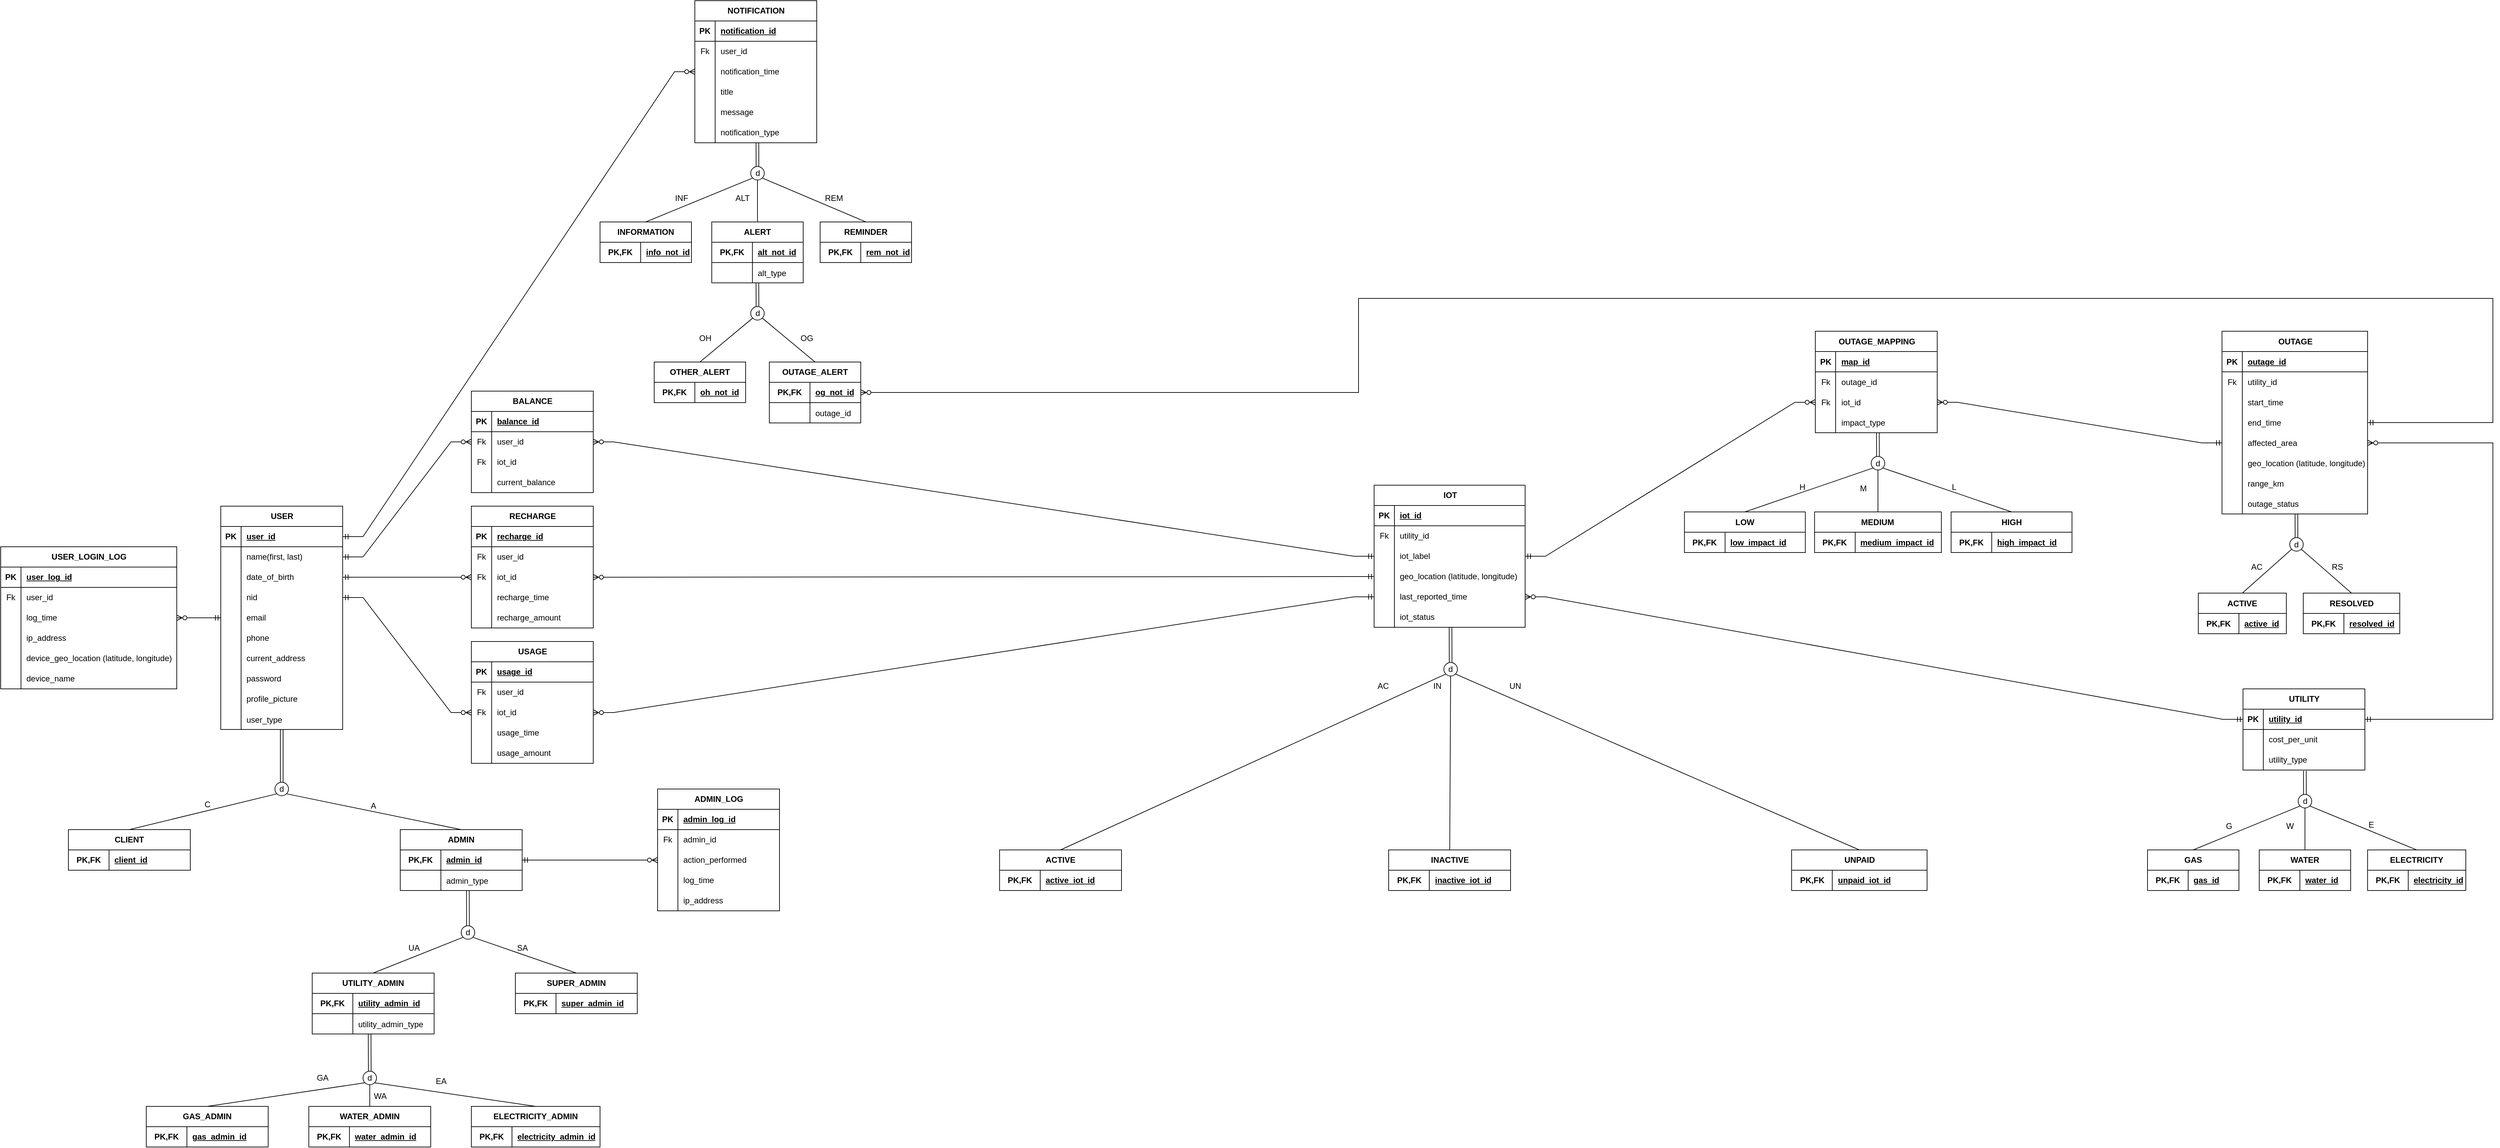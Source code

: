 <mxfile version="24.7.17">
  <diagram name="Page-1" id="5e5AeuUFZUngu6vykRc1">
    <mxGraphModel dx="4216" dy="3837" grid="1" gridSize="10" guides="1" tooltips="1" connect="1" arrows="1" fold="1" page="1" pageScale="1" pageWidth="850" pageHeight="1100" math="0" shadow="0">
      <root>
        <mxCell id="0" />
        <mxCell id="1" parent="0" />
        <mxCell id="GeNbEv6ZzwaO3a6HwCL6-1" value="USER" style="shape=table;startSize=30;container=1;collapsible=1;childLayout=tableLayout;fixedRows=1;rowLines=0;fontStyle=1;align=center;resizeLast=1;html=1;gradientColor=none;" parent="1" vertex="1">
          <mxGeometry x="-480" y="-1413" width="180" height="330" as="geometry" />
        </mxCell>
        <mxCell id="GeNbEv6ZzwaO3a6HwCL6-2" value="" style="shape=tableRow;horizontal=0;startSize=0;swimlaneHead=0;swimlaneBody=0;fillColor=none;collapsible=0;dropTarget=0;points=[[0,0.5],[1,0.5]];portConstraint=eastwest;top=0;left=0;right=0;bottom=1;" parent="GeNbEv6ZzwaO3a6HwCL6-1" vertex="1">
          <mxGeometry y="30" width="180" height="30" as="geometry" />
        </mxCell>
        <mxCell id="GeNbEv6ZzwaO3a6HwCL6-3" value="PK" style="shape=partialRectangle;connectable=0;fillColor=none;top=0;left=0;bottom=0;right=0;fontStyle=1;overflow=hidden;whiteSpace=wrap;html=1;" parent="GeNbEv6ZzwaO3a6HwCL6-2" vertex="1">
          <mxGeometry width="30" height="30" as="geometry">
            <mxRectangle width="30" height="30" as="alternateBounds" />
          </mxGeometry>
        </mxCell>
        <mxCell id="GeNbEv6ZzwaO3a6HwCL6-4" value="user_id" style="shape=partialRectangle;connectable=0;fillColor=none;top=0;left=0;bottom=0;right=0;align=left;spacingLeft=6;fontStyle=5;overflow=hidden;whiteSpace=wrap;html=1;" parent="GeNbEv6ZzwaO3a6HwCL6-2" vertex="1">
          <mxGeometry x="30" width="150" height="30" as="geometry">
            <mxRectangle width="150" height="30" as="alternateBounds" />
          </mxGeometry>
        </mxCell>
        <mxCell id="GeNbEv6ZzwaO3a6HwCL6-5" value="" style="shape=tableRow;horizontal=0;startSize=0;swimlaneHead=0;swimlaneBody=0;fillColor=none;collapsible=0;dropTarget=0;points=[[0,0.5],[1,0.5]];portConstraint=eastwest;top=0;left=0;right=0;bottom=0;" parent="GeNbEv6ZzwaO3a6HwCL6-1" vertex="1">
          <mxGeometry y="60" width="180" height="30" as="geometry" />
        </mxCell>
        <mxCell id="GeNbEv6ZzwaO3a6HwCL6-6" value="" style="shape=partialRectangle;connectable=0;fillColor=none;top=0;left=0;bottom=0;right=0;editable=1;overflow=hidden;whiteSpace=wrap;html=1;" parent="GeNbEv6ZzwaO3a6HwCL6-5" vertex="1">
          <mxGeometry width="30" height="30" as="geometry">
            <mxRectangle width="30" height="30" as="alternateBounds" />
          </mxGeometry>
        </mxCell>
        <mxCell id="GeNbEv6ZzwaO3a6HwCL6-7" value="name(first, last)" style="shape=partialRectangle;connectable=0;fillColor=none;top=0;left=0;bottom=0;right=0;align=left;spacingLeft=6;overflow=hidden;whiteSpace=wrap;html=1;" parent="GeNbEv6ZzwaO3a6HwCL6-5" vertex="1">
          <mxGeometry x="30" width="150" height="30" as="geometry">
            <mxRectangle width="150" height="30" as="alternateBounds" />
          </mxGeometry>
        </mxCell>
        <mxCell id="GeNbEv6ZzwaO3a6HwCL6-124" value="" style="shape=tableRow;horizontal=0;startSize=0;swimlaneHead=0;swimlaneBody=0;fillColor=none;collapsible=0;dropTarget=0;points=[[0,0.5],[1,0.5]];portConstraint=eastwest;top=0;left=0;right=0;bottom=0;" parent="GeNbEv6ZzwaO3a6HwCL6-1" vertex="1">
          <mxGeometry y="90" width="180" height="30" as="geometry" />
        </mxCell>
        <mxCell id="GeNbEv6ZzwaO3a6HwCL6-125" value="" style="shape=partialRectangle;connectable=0;fillColor=none;top=0;left=0;bottom=0;right=0;editable=1;overflow=hidden;whiteSpace=wrap;html=1;" parent="GeNbEv6ZzwaO3a6HwCL6-124" vertex="1">
          <mxGeometry width="30" height="30" as="geometry">
            <mxRectangle width="30" height="30" as="alternateBounds" />
          </mxGeometry>
        </mxCell>
        <mxCell id="GeNbEv6ZzwaO3a6HwCL6-126" value="date_of_birth" style="shape=partialRectangle;connectable=0;fillColor=none;top=0;left=0;bottom=0;right=0;align=left;spacingLeft=6;overflow=hidden;whiteSpace=wrap;html=1;" parent="GeNbEv6ZzwaO3a6HwCL6-124" vertex="1">
          <mxGeometry x="30" width="150" height="30" as="geometry">
            <mxRectangle width="150" height="30" as="alternateBounds" />
          </mxGeometry>
        </mxCell>
        <mxCell id="GeNbEv6ZzwaO3a6HwCL6-121" value="" style="shape=tableRow;horizontal=0;startSize=0;swimlaneHead=0;swimlaneBody=0;fillColor=none;collapsible=0;dropTarget=0;points=[[0,0.5],[1,0.5]];portConstraint=eastwest;top=0;left=0;right=0;bottom=0;" parent="GeNbEv6ZzwaO3a6HwCL6-1" vertex="1">
          <mxGeometry y="120" width="180" height="30" as="geometry" />
        </mxCell>
        <mxCell id="GeNbEv6ZzwaO3a6HwCL6-122" value="" style="shape=partialRectangle;connectable=0;fillColor=none;top=0;left=0;bottom=0;right=0;editable=1;overflow=hidden;whiteSpace=wrap;html=1;" parent="GeNbEv6ZzwaO3a6HwCL6-121" vertex="1">
          <mxGeometry width="30" height="30" as="geometry">
            <mxRectangle width="30" height="30" as="alternateBounds" />
          </mxGeometry>
        </mxCell>
        <mxCell id="GeNbEv6ZzwaO3a6HwCL6-123" value="nid" style="shape=partialRectangle;connectable=0;fillColor=none;top=0;left=0;bottom=0;right=0;align=left;spacingLeft=6;overflow=hidden;whiteSpace=wrap;html=1;" parent="GeNbEv6ZzwaO3a6HwCL6-121" vertex="1">
          <mxGeometry x="30" width="150" height="30" as="geometry">
            <mxRectangle width="150" height="30" as="alternateBounds" />
          </mxGeometry>
        </mxCell>
        <mxCell id="GeNbEv6ZzwaO3a6HwCL6-8" value="" style="shape=tableRow;horizontal=0;startSize=0;swimlaneHead=0;swimlaneBody=0;fillColor=none;collapsible=0;dropTarget=0;points=[[0,0.5],[1,0.5]];portConstraint=eastwest;top=0;left=0;right=0;bottom=0;" parent="GeNbEv6ZzwaO3a6HwCL6-1" vertex="1">
          <mxGeometry y="150" width="180" height="30" as="geometry" />
        </mxCell>
        <mxCell id="GeNbEv6ZzwaO3a6HwCL6-9" value="" style="shape=partialRectangle;connectable=0;fillColor=none;top=0;left=0;bottom=0;right=0;editable=1;overflow=hidden;whiteSpace=wrap;html=1;" parent="GeNbEv6ZzwaO3a6HwCL6-8" vertex="1">
          <mxGeometry width="30" height="30" as="geometry">
            <mxRectangle width="30" height="30" as="alternateBounds" />
          </mxGeometry>
        </mxCell>
        <mxCell id="GeNbEv6ZzwaO3a6HwCL6-10" value="email" style="shape=partialRectangle;connectable=0;fillColor=none;top=0;left=0;bottom=0;right=0;align=left;spacingLeft=6;overflow=hidden;whiteSpace=wrap;html=1;" parent="GeNbEv6ZzwaO3a6HwCL6-8" vertex="1">
          <mxGeometry x="30" width="150" height="30" as="geometry">
            <mxRectangle width="150" height="30" as="alternateBounds" />
          </mxGeometry>
        </mxCell>
        <mxCell id="GeNbEv6ZzwaO3a6HwCL6-11" value="" style="shape=tableRow;horizontal=0;startSize=0;swimlaneHead=0;swimlaneBody=0;fillColor=none;collapsible=0;dropTarget=0;points=[[0,0.5],[1,0.5]];portConstraint=eastwest;top=0;left=0;right=0;bottom=0;" parent="GeNbEv6ZzwaO3a6HwCL6-1" vertex="1">
          <mxGeometry y="180" width="180" height="30" as="geometry" />
        </mxCell>
        <mxCell id="GeNbEv6ZzwaO3a6HwCL6-12" value="" style="shape=partialRectangle;connectable=0;fillColor=none;top=0;left=0;bottom=0;right=0;editable=1;overflow=hidden;whiteSpace=wrap;html=1;" parent="GeNbEv6ZzwaO3a6HwCL6-11" vertex="1">
          <mxGeometry width="30" height="30" as="geometry">
            <mxRectangle width="30" height="30" as="alternateBounds" />
          </mxGeometry>
        </mxCell>
        <mxCell id="GeNbEv6ZzwaO3a6HwCL6-13" value="phone" style="shape=partialRectangle;connectable=0;fillColor=none;top=0;left=0;bottom=0;right=0;align=left;spacingLeft=6;overflow=hidden;whiteSpace=wrap;html=1;" parent="GeNbEv6ZzwaO3a6HwCL6-11" vertex="1">
          <mxGeometry x="30" width="150" height="30" as="geometry">
            <mxRectangle width="150" height="30" as="alternateBounds" />
          </mxGeometry>
        </mxCell>
        <mxCell id="GeNbEv6ZzwaO3a6HwCL6-53" value="" style="shape=tableRow;horizontal=0;startSize=0;swimlaneHead=0;swimlaneBody=0;fillColor=none;collapsible=0;dropTarget=0;points=[[0,0.5],[1,0.5]];portConstraint=eastwest;top=0;left=0;right=0;bottom=0;" parent="GeNbEv6ZzwaO3a6HwCL6-1" vertex="1">
          <mxGeometry y="210" width="180" height="30" as="geometry" />
        </mxCell>
        <mxCell id="GeNbEv6ZzwaO3a6HwCL6-54" value="" style="shape=partialRectangle;connectable=0;fillColor=none;top=0;left=0;bottom=0;right=0;editable=1;overflow=hidden;whiteSpace=wrap;html=1;" parent="GeNbEv6ZzwaO3a6HwCL6-53" vertex="1">
          <mxGeometry width="30" height="30" as="geometry">
            <mxRectangle width="30" height="30" as="alternateBounds" />
          </mxGeometry>
        </mxCell>
        <mxCell id="GeNbEv6ZzwaO3a6HwCL6-55" value="current_address" style="shape=partialRectangle;connectable=0;fillColor=none;top=0;left=0;bottom=0;right=0;align=left;spacingLeft=6;overflow=hidden;whiteSpace=wrap;html=1;" parent="GeNbEv6ZzwaO3a6HwCL6-53" vertex="1">
          <mxGeometry x="30" width="150" height="30" as="geometry">
            <mxRectangle width="150" height="30" as="alternateBounds" />
          </mxGeometry>
        </mxCell>
        <mxCell id="GeNbEv6ZzwaO3a6HwCL6-56" value="" style="shape=tableRow;horizontal=0;startSize=0;swimlaneHead=0;swimlaneBody=0;fillColor=none;collapsible=0;dropTarget=0;points=[[0,0.5],[1,0.5]];portConstraint=eastwest;top=0;left=0;right=0;bottom=0;" parent="GeNbEv6ZzwaO3a6HwCL6-1" vertex="1">
          <mxGeometry y="240" width="180" height="30" as="geometry" />
        </mxCell>
        <mxCell id="GeNbEv6ZzwaO3a6HwCL6-57" value="" style="shape=partialRectangle;connectable=0;fillColor=none;top=0;left=0;bottom=0;right=0;editable=1;overflow=hidden;whiteSpace=wrap;html=1;" parent="GeNbEv6ZzwaO3a6HwCL6-56" vertex="1">
          <mxGeometry width="30" height="30" as="geometry">
            <mxRectangle width="30" height="30" as="alternateBounds" />
          </mxGeometry>
        </mxCell>
        <mxCell id="GeNbEv6ZzwaO3a6HwCL6-58" value="password" style="shape=partialRectangle;connectable=0;fillColor=none;top=0;left=0;bottom=0;right=0;align=left;spacingLeft=6;overflow=hidden;whiteSpace=wrap;html=1;" parent="GeNbEv6ZzwaO3a6HwCL6-56" vertex="1">
          <mxGeometry x="30" width="150" height="30" as="geometry">
            <mxRectangle width="150" height="30" as="alternateBounds" />
          </mxGeometry>
        </mxCell>
        <mxCell id="GeNbEv6ZzwaO3a6HwCL6-59" value="" style="shape=tableRow;horizontal=0;startSize=0;swimlaneHead=0;swimlaneBody=0;fillColor=none;collapsible=0;dropTarget=0;points=[[0,0.5],[1,0.5]];portConstraint=eastwest;top=0;left=0;right=0;bottom=0;" parent="GeNbEv6ZzwaO3a6HwCL6-1" vertex="1">
          <mxGeometry y="270" width="180" height="30" as="geometry" />
        </mxCell>
        <mxCell id="GeNbEv6ZzwaO3a6HwCL6-60" value="" style="shape=partialRectangle;connectable=0;fillColor=none;top=0;left=0;bottom=0;right=0;editable=1;overflow=hidden;whiteSpace=wrap;html=1;" parent="GeNbEv6ZzwaO3a6HwCL6-59" vertex="1">
          <mxGeometry width="30" height="30" as="geometry">
            <mxRectangle width="30" height="30" as="alternateBounds" />
          </mxGeometry>
        </mxCell>
        <mxCell id="GeNbEv6ZzwaO3a6HwCL6-61" value="profile_picture" style="shape=partialRectangle;connectable=0;fillColor=none;top=0;left=0;bottom=0;right=0;align=left;spacingLeft=6;overflow=hidden;whiteSpace=wrap;html=1;" parent="GeNbEv6ZzwaO3a6HwCL6-59" vertex="1">
          <mxGeometry x="30" width="150" height="30" as="geometry">
            <mxRectangle width="150" height="30" as="alternateBounds" />
          </mxGeometry>
        </mxCell>
        <mxCell id="GeNbEv6ZzwaO3a6HwCL6-271" value="" style="shape=tableRow;horizontal=0;startSize=0;swimlaneHead=0;swimlaneBody=0;fillColor=none;collapsible=0;dropTarget=0;points=[[0,0.5],[1,0.5]];portConstraint=eastwest;top=0;left=0;right=0;bottom=0;" parent="GeNbEv6ZzwaO3a6HwCL6-1" vertex="1">
          <mxGeometry y="300" width="180" height="30" as="geometry" />
        </mxCell>
        <mxCell id="GeNbEv6ZzwaO3a6HwCL6-272" value="" style="shape=partialRectangle;connectable=0;fillColor=none;top=0;left=0;bottom=0;right=0;editable=1;overflow=hidden;" parent="GeNbEv6ZzwaO3a6HwCL6-271" vertex="1">
          <mxGeometry width="30" height="30" as="geometry">
            <mxRectangle width="30" height="30" as="alternateBounds" />
          </mxGeometry>
        </mxCell>
        <mxCell id="GeNbEv6ZzwaO3a6HwCL6-273" value="user_type" style="shape=partialRectangle;connectable=0;fillColor=none;top=0;left=0;bottom=0;right=0;align=left;spacingLeft=6;overflow=hidden;" parent="GeNbEv6ZzwaO3a6HwCL6-271" vertex="1">
          <mxGeometry x="30" width="150" height="30" as="geometry">
            <mxRectangle width="150" height="30" as="alternateBounds" />
          </mxGeometry>
        </mxCell>
        <mxCell id="GeNbEv6ZzwaO3a6HwCL6-87" value="d" style="ellipse;whiteSpace=wrap;html=1;aspect=fixed;" parent="1" vertex="1">
          <mxGeometry x="-400" y="-1005" width="20" height="20" as="geometry" />
        </mxCell>
        <mxCell id="GeNbEv6ZzwaO3a6HwCL6-92" value="" style="shape=link;html=1;rounded=0;entryX=0.5;entryY=0;entryDx=0;entryDy=0;" parent="1" target="GeNbEv6ZzwaO3a6HwCL6-87" edge="1">
          <mxGeometry relative="1" as="geometry">
            <mxPoint x="-390" y="-1083" as="sourcePoint" />
            <mxPoint x="-320" y="-1163" as="targetPoint" />
          </mxGeometry>
        </mxCell>
        <mxCell id="GeNbEv6ZzwaO3a6HwCL6-108" value="CLIENT" style="shape=table;startSize=30;container=1;collapsible=1;childLayout=tableLayout;fixedRows=1;rowLines=0;fontStyle=1;align=center;resizeLast=1;html=1;whiteSpace=wrap;" parent="1" vertex="1">
          <mxGeometry x="-705" y="-935" width="180" height="60" as="geometry" />
        </mxCell>
        <mxCell id="GeNbEv6ZzwaO3a6HwCL6-112" value="" style="shape=tableRow;horizontal=0;startSize=0;swimlaneHead=0;swimlaneBody=0;fillColor=none;collapsible=0;dropTarget=0;points=[[0,0.5],[1,0.5]];portConstraint=eastwest;top=0;left=0;right=0;bottom=1;html=1;" parent="GeNbEv6ZzwaO3a6HwCL6-108" vertex="1">
          <mxGeometry y="30" width="180" height="30" as="geometry" />
        </mxCell>
        <mxCell id="GeNbEv6ZzwaO3a6HwCL6-113" value="PK,FK" style="shape=partialRectangle;connectable=0;fillColor=none;top=0;left=0;bottom=0;right=0;fontStyle=1;overflow=hidden;html=1;whiteSpace=wrap;" parent="GeNbEv6ZzwaO3a6HwCL6-112" vertex="1">
          <mxGeometry width="60" height="30" as="geometry">
            <mxRectangle width="60" height="30" as="alternateBounds" />
          </mxGeometry>
        </mxCell>
        <mxCell id="GeNbEv6ZzwaO3a6HwCL6-114" value="client_id" style="shape=partialRectangle;connectable=0;fillColor=none;top=0;left=0;bottom=0;right=0;align=left;spacingLeft=6;fontStyle=5;overflow=hidden;html=1;whiteSpace=wrap;" parent="GeNbEv6ZzwaO3a6HwCL6-112" vertex="1">
          <mxGeometry x="60" width="120" height="30" as="geometry">
            <mxRectangle width="120" height="30" as="alternateBounds" />
          </mxGeometry>
        </mxCell>
        <mxCell id="GeNbEv6ZzwaO3a6HwCL6-144" value="ADMIN" style="shape=table;startSize=30;container=1;collapsible=1;childLayout=tableLayout;fixedRows=1;rowLines=0;fontStyle=1;align=center;resizeLast=1;html=1;whiteSpace=wrap;" parent="1" vertex="1">
          <mxGeometry x="-215" y="-935" width="180" height="90" as="geometry" />
        </mxCell>
        <mxCell id="GeNbEv6ZzwaO3a6HwCL6-148" value="" style="shape=tableRow;horizontal=0;startSize=0;swimlaneHead=0;swimlaneBody=0;fillColor=none;collapsible=0;dropTarget=0;points=[[0,0.5],[1,0.5]];portConstraint=eastwest;top=0;left=0;right=0;bottom=1;html=1;" parent="GeNbEv6ZzwaO3a6HwCL6-144" vertex="1">
          <mxGeometry y="30" width="180" height="30" as="geometry" />
        </mxCell>
        <mxCell id="GeNbEv6ZzwaO3a6HwCL6-149" value="PK,FK" style="shape=partialRectangle;connectable=0;fillColor=none;top=0;left=0;bottom=0;right=0;fontStyle=1;overflow=hidden;html=1;whiteSpace=wrap;" parent="GeNbEv6ZzwaO3a6HwCL6-148" vertex="1">
          <mxGeometry width="60" height="30" as="geometry">
            <mxRectangle width="60" height="30" as="alternateBounds" />
          </mxGeometry>
        </mxCell>
        <mxCell id="GeNbEv6ZzwaO3a6HwCL6-150" value="admin_id" style="shape=partialRectangle;connectable=0;fillColor=none;top=0;left=0;bottom=0;right=0;align=left;spacingLeft=6;fontStyle=5;overflow=hidden;html=1;whiteSpace=wrap;" parent="GeNbEv6ZzwaO3a6HwCL6-148" vertex="1">
          <mxGeometry x="60" width="120" height="30" as="geometry">
            <mxRectangle width="120" height="30" as="alternateBounds" />
          </mxGeometry>
        </mxCell>
        <mxCell id="GeNbEv6ZzwaO3a6HwCL6-277" value="" style="shape=tableRow;horizontal=0;startSize=0;swimlaneHead=0;swimlaneBody=0;fillColor=none;collapsible=0;dropTarget=0;points=[[0,0.5],[1,0.5]];portConstraint=eastwest;top=0;left=0;right=0;bottom=0;" parent="GeNbEv6ZzwaO3a6HwCL6-144" vertex="1">
          <mxGeometry y="60" width="180" height="30" as="geometry" />
        </mxCell>
        <mxCell id="GeNbEv6ZzwaO3a6HwCL6-278" value="" style="shape=partialRectangle;connectable=0;fillColor=none;top=0;left=0;bottom=0;right=0;editable=1;overflow=hidden;" parent="GeNbEv6ZzwaO3a6HwCL6-277" vertex="1">
          <mxGeometry width="60" height="30" as="geometry">
            <mxRectangle width="60" height="30" as="alternateBounds" />
          </mxGeometry>
        </mxCell>
        <mxCell id="GeNbEv6ZzwaO3a6HwCL6-279" value="admin_type" style="shape=partialRectangle;connectable=0;fillColor=none;top=0;left=0;bottom=0;right=0;align=left;spacingLeft=6;overflow=hidden;" parent="GeNbEv6ZzwaO3a6HwCL6-277" vertex="1">
          <mxGeometry x="60" width="120" height="30" as="geometry">
            <mxRectangle width="120" height="30" as="alternateBounds" />
          </mxGeometry>
        </mxCell>
        <mxCell id="GeNbEv6ZzwaO3a6HwCL6-157" value="d" style="ellipse;whiteSpace=wrap;html=1;aspect=fixed;" parent="1" vertex="1">
          <mxGeometry x="-125" y="-793" width="20" height="20" as="geometry" />
        </mxCell>
        <mxCell id="GeNbEv6ZzwaO3a6HwCL6-158" value="" style="shape=link;html=1;rounded=0;exitX=0.5;exitY=0.993;exitDx=0;exitDy=0;exitPerimeter=0;entryX=0.5;entryY=0;entryDx=0;entryDy=0;" parent="1" target="GeNbEv6ZzwaO3a6HwCL6-157" edge="1">
          <mxGeometry relative="1" as="geometry">
            <mxPoint x="-115.14" y="-845" as="sourcePoint" />
            <mxPoint x="-114.97" y="-795" as="targetPoint" />
          </mxGeometry>
        </mxCell>
        <mxCell id="GeNbEv6ZzwaO3a6HwCL6-159" value="" style="endArrow=none;html=1;rounded=0;entryX=0;entryY=1;entryDx=0;entryDy=0;exitX=0.5;exitY=0;exitDx=0;exitDy=0;" parent="1" source="GeNbEv6ZzwaO3a6HwCL6-108" target="GeNbEv6ZzwaO3a6HwCL6-87" edge="1">
          <mxGeometry width="50" height="50" relative="1" as="geometry">
            <mxPoint x="-500" y="-985" as="sourcePoint" />
            <mxPoint x="-450" y="-1035" as="targetPoint" />
          </mxGeometry>
        </mxCell>
        <mxCell id="GeNbEv6ZzwaO3a6HwCL6-160" value="" style="endArrow=none;html=1;rounded=0;entryX=1;entryY=1;entryDx=0;entryDy=0;exitX=0.5;exitY=0;exitDx=0;exitDy=0;" parent="1" source="GeNbEv6ZzwaO3a6HwCL6-144" target="GeNbEv6ZzwaO3a6HwCL6-87" edge="1">
          <mxGeometry width="50" height="50" relative="1" as="geometry">
            <mxPoint x="-540" y="-925" as="sourcePoint" />
            <mxPoint x="-387" y="-978" as="targetPoint" />
          </mxGeometry>
        </mxCell>
        <mxCell id="GeNbEv6ZzwaO3a6HwCL6-161" value="UTILITY_ADMIN" style="shape=table;startSize=30;container=1;collapsible=1;childLayout=tableLayout;fixedRows=1;rowLines=0;fontStyle=1;align=center;resizeLast=1;html=1;whiteSpace=wrap;" parent="1" vertex="1">
          <mxGeometry x="-345" y="-723" width="180" height="90" as="geometry" />
        </mxCell>
        <mxCell id="GeNbEv6ZzwaO3a6HwCL6-162" value="" style="shape=tableRow;horizontal=0;startSize=0;swimlaneHead=0;swimlaneBody=0;fillColor=none;collapsible=0;dropTarget=0;points=[[0,0.5],[1,0.5]];portConstraint=eastwest;top=0;left=0;right=0;bottom=1;html=1;" parent="GeNbEv6ZzwaO3a6HwCL6-161" vertex="1">
          <mxGeometry y="30" width="180" height="30" as="geometry" />
        </mxCell>
        <mxCell id="GeNbEv6ZzwaO3a6HwCL6-163" value="PK,FK" style="shape=partialRectangle;connectable=0;fillColor=none;top=0;left=0;bottom=0;right=0;fontStyle=1;overflow=hidden;html=1;whiteSpace=wrap;" parent="GeNbEv6ZzwaO3a6HwCL6-162" vertex="1">
          <mxGeometry width="60" height="30" as="geometry">
            <mxRectangle width="60" height="30" as="alternateBounds" />
          </mxGeometry>
        </mxCell>
        <mxCell id="GeNbEv6ZzwaO3a6HwCL6-164" value="utility_admin_id" style="shape=partialRectangle;connectable=0;fillColor=none;top=0;left=0;bottom=0;right=0;align=left;spacingLeft=6;fontStyle=5;overflow=hidden;html=1;whiteSpace=wrap;" parent="GeNbEv6ZzwaO3a6HwCL6-162" vertex="1">
          <mxGeometry x="60" width="120" height="30" as="geometry">
            <mxRectangle width="120" height="30" as="alternateBounds" />
          </mxGeometry>
        </mxCell>
        <mxCell id="GeNbEv6ZzwaO3a6HwCL6-280" value="" style="shape=tableRow;horizontal=0;startSize=0;swimlaneHead=0;swimlaneBody=0;fillColor=none;collapsible=0;dropTarget=0;points=[[0,0.5],[1,0.5]];portConstraint=eastwest;top=0;left=0;right=0;bottom=0;" parent="GeNbEv6ZzwaO3a6HwCL6-161" vertex="1">
          <mxGeometry y="60" width="180" height="30" as="geometry" />
        </mxCell>
        <mxCell id="GeNbEv6ZzwaO3a6HwCL6-281" value="" style="shape=partialRectangle;connectable=0;fillColor=none;top=0;left=0;bottom=0;right=0;editable=1;overflow=hidden;" parent="GeNbEv6ZzwaO3a6HwCL6-280" vertex="1">
          <mxGeometry width="60" height="30" as="geometry">
            <mxRectangle width="60" height="30" as="alternateBounds" />
          </mxGeometry>
        </mxCell>
        <mxCell id="GeNbEv6ZzwaO3a6HwCL6-282" value="utility_admin_type" style="shape=partialRectangle;connectable=0;fillColor=none;top=0;left=0;bottom=0;right=0;align=left;spacingLeft=6;overflow=hidden;" parent="GeNbEv6ZzwaO3a6HwCL6-280" vertex="1">
          <mxGeometry x="60" width="120" height="30" as="geometry">
            <mxRectangle width="120" height="30" as="alternateBounds" />
          </mxGeometry>
        </mxCell>
        <mxCell id="GeNbEv6ZzwaO3a6HwCL6-165" value="SUPER_ADMIN" style="shape=table;startSize=30;container=1;collapsible=1;childLayout=tableLayout;fixedRows=1;rowLines=0;fontStyle=1;align=center;resizeLast=1;html=1;whiteSpace=wrap;" parent="1" vertex="1">
          <mxGeometry x="-45" y="-723" width="180" height="60" as="geometry" />
        </mxCell>
        <mxCell id="GeNbEv6ZzwaO3a6HwCL6-166" value="" style="shape=tableRow;horizontal=0;startSize=0;swimlaneHead=0;swimlaneBody=0;fillColor=none;collapsible=0;dropTarget=0;points=[[0,0.5],[1,0.5]];portConstraint=eastwest;top=0;left=0;right=0;bottom=1;html=1;" parent="GeNbEv6ZzwaO3a6HwCL6-165" vertex="1">
          <mxGeometry y="30" width="180" height="30" as="geometry" />
        </mxCell>
        <mxCell id="GeNbEv6ZzwaO3a6HwCL6-167" value="PK,FK" style="shape=partialRectangle;connectable=0;fillColor=none;top=0;left=0;bottom=0;right=0;fontStyle=1;overflow=hidden;html=1;whiteSpace=wrap;" parent="GeNbEv6ZzwaO3a6HwCL6-166" vertex="1">
          <mxGeometry width="60" height="30" as="geometry">
            <mxRectangle width="60" height="30" as="alternateBounds" />
          </mxGeometry>
        </mxCell>
        <mxCell id="GeNbEv6ZzwaO3a6HwCL6-168" value="super_admin_id" style="shape=partialRectangle;connectable=0;fillColor=none;top=0;left=0;bottom=0;right=0;align=left;spacingLeft=6;fontStyle=5;overflow=hidden;html=1;whiteSpace=wrap;" parent="GeNbEv6ZzwaO3a6HwCL6-166" vertex="1">
          <mxGeometry x="60" width="120" height="30" as="geometry">
            <mxRectangle width="120" height="30" as="alternateBounds" />
          </mxGeometry>
        </mxCell>
        <mxCell id="GeNbEv6ZzwaO3a6HwCL6-173" value="ELECTRICITY_ADMIN" style="shape=table;startSize=30;container=1;collapsible=1;childLayout=tableLayout;fixedRows=1;rowLines=0;fontStyle=1;align=center;resizeLast=1;html=1;whiteSpace=wrap;" parent="1" vertex="1">
          <mxGeometry x="-110" y="-526" width="190" height="60" as="geometry" />
        </mxCell>
        <mxCell id="GeNbEv6ZzwaO3a6HwCL6-174" value="" style="shape=tableRow;horizontal=0;startSize=0;swimlaneHead=0;swimlaneBody=0;fillColor=none;collapsible=0;dropTarget=0;points=[[0,0.5],[1,0.5]];portConstraint=eastwest;top=0;left=0;right=0;bottom=1;html=1;" parent="GeNbEv6ZzwaO3a6HwCL6-173" vertex="1">
          <mxGeometry y="30" width="190" height="30" as="geometry" />
        </mxCell>
        <mxCell id="GeNbEv6ZzwaO3a6HwCL6-175" value="PK,FK" style="shape=partialRectangle;connectable=0;fillColor=none;top=0;left=0;bottom=0;right=0;fontStyle=1;overflow=hidden;html=1;whiteSpace=wrap;" parent="GeNbEv6ZzwaO3a6HwCL6-174" vertex="1">
          <mxGeometry width="60" height="30" as="geometry">
            <mxRectangle width="60" height="30" as="alternateBounds" />
          </mxGeometry>
        </mxCell>
        <mxCell id="GeNbEv6ZzwaO3a6HwCL6-176" value="electricity_admin_id" style="shape=partialRectangle;connectable=0;fillColor=none;top=0;left=0;bottom=0;right=0;align=left;spacingLeft=6;fontStyle=5;overflow=hidden;html=1;whiteSpace=wrap;" parent="GeNbEv6ZzwaO3a6HwCL6-174" vertex="1">
          <mxGeometry x="60" width="130" height="30" as="geometry">
            <mxRectangle width="130" height="30" as="alternateBounds" />
          </mxGeometry>
        </mxCell>
        <mxCell id="GeNbEv6ZzwaO3a6HwCL6-177" value="WATER_ADMIN" style="shape=table;startSize=30;container=1;collapsible=1;childLayout=tableLayout;fixedRows=1;rowLines=0;fontStyle=1;align=center;resizeLast=1;html=1;whiteSpace=wrap;" parent="1" vertex="1">
          <mxGeometry x="-350" y="-526" width="180" height="60" as="geometry" />
        </mxCell>
        <mxCell id="GeNbEv6ZzwaO3a6HwCL6-178" value="" style="shape=tableRow;horizontal=0;startSize=0;swimlaneHead=0;swimlaneBody=0;fillColor=none;collapsible=0;dropTarget=0;points=[[0,0.5],[1,0.5]];portConstraint=eastwest;top=0;left=0;right=0;bottom=1;html=1;" parent="GeNbEv6ZzwaO3a6HwCL6-177" vertex="1">
          <mxGeometry y="30" width="180" height="30" as="geometry" />
        </mxCell>
        <mxCell id="GeNbEv6ZzwaO3a6HwCL6-179" value="PK,FK" style="shape=partialRectangle;connectable=0;fillColor=none;top=0;left=0;bottom=0;right=0;fontStyle=1;overflow=hidden;html=1;whiteSpace=wrap;" parent="GeNbEv6ZzwaO3a6HwCL6-178" vertex="1">
          <mxGeometry width="60" height="30" as="geometry">
            <mxRectangle width="60" height="30" as="alternateBounds" />
          </mxGeometry>
        </mxCell>
        <mxCell id="GeNbEv6ZzwaO3a6HwCL6-180" value="water_admin_id" style="shape=partialRectangle;connectable=0;fillColor=none;top=0;left=0;bottom=0;right=0;align=left;spacingLeft=6;fontStyle=5;overflow=hidden;html=1;whiteSpace=wrap;" parent="GeNbEv6ZzwaO3a6HwCL6-178" vertex="1">
          <mxGeometry x="60" width="120" height="30" as="geometry">
            <mxRectangle width="120" height="30" as="alternateBounds" />
          </mxGeometry>
        </mxCell>
        <mxCell id="GeNbEv6ZzwaO3a6HwCL6-181" value="GAS_ADMIN" style="shape=table;startSize=30;container=1;collapsible=1;childLayout=tableLayout;fixedRows=1;rowLines=0;fontStyle=1;align=center;resizeLast=1;html=1;whiteSpace=wrap;" parent="1" vertex="1">
          <mxGeometry x="-590" y="-526" width="180" height="60" as="geometry" />
        </mxCell>
        <mxCell id="GeNbEv6ZzwaO3a6HwCL6-182" value="" style="shape=tableRow;horizontal=0;startSize=0;swimlaneHead=0;swimlaneBody=0;fillColor=none;collapsible=0;dropTarget=0;points=[[0,0.5],[1,0.5]];portConstraint=eastwest;top=0;left=0;right=0;bottom=1;html=1;" parent="GeNbEv6ZzwaO3a6HwCL6-181" vertex="1">
          <mxGeometry y="30" width="180" height="30" as="geometry" />
        </mxCell>
        <mxCell id="GeNbEv6ZzwaO3a6HwCL6-183" value="PK,FK" style="shape=partialRectangle;connectable=0;fillColor=none;top=0;left=0;bottom=0;right=0;fontStyle=1;overflow=hidden;html=1;whiteSpace=wrap;" parent="GeNbEv6ZzwaO3a6HwCL6-182" vertex="1">
          <mxGeometry width="60" height="30" as="geometry">
            <mxRectangle width="60" height="30" as="alternateBounds" />
          </mxGeometry>
        </mxCell>
        <mxCell id="GeNbEv6ZzwaO3a6HwCL6-184" value="gas_admin_id" style="shape=partialRectangle;connectable=0;fillColor=none;top=0;left=0;bottom=0;right=0;align=left;spacingLeft=6;fontStyle=5;overflow=hidden;html=1;whiteSpace=wrap;" parent="GeNbEv6ZzwaO3a6HwCL6-182" vertex="1">
          <mxGeometry x="60" width="120" height="30" as="geometry">
            <mxRectangle width="120" height="30" as="alternateBounds" />
          </mxGeometry>
        </mxCell>
        <mxCell id="GeNbEv6ZzwaO3a6HwCL6-185" value="" style="endArrow=none;html=1;rounded=0;entryX=0;entryY=1;entryDx=0;entryDy=0;exitX=0.5;exitY=0;exitDx=0;exitDy=0;" parent="1" source="GeNbEv6ZzwaO3a6HwCL6-161" target="GeNbEv6ZzwaO3a6HwCL6-157" edge="1">
          <mxGeometry width="50" height="50" relative="1" as="geometry">
            <mxPoint x="-355" y="-743" as="sourcePoint" />
            <mxPoint x="-305" y="-793" as="targetPoint" />
          </mxGeometry>
        </mxCell>
        <mxCell id="GeNbEv6ZzwaO3a6HwCL6-186" value="" style="endArrow=none;html=1;rounded=0;entryX=1;entryY=1;entryDx=0;entryDy=0;exitX=0.5;exitY=0;exitDx=0;exitDy=0;" parent="1" source="GeNbEv6ZzwaO3a6HwCL6-165" target="GeNbEv6ZzwaO3a6HwCL6-157" edge="1">
          <mxGeometry width="50" height="50" relative="1" as="geometry">
            <mxPoint x="-245" y="-713" as="sourcePoint" />
            <mxPoint x="-112" y="-766" as="targetPoint" />
          </mxGeometry>
        </mxCell>
        <mxCell id="GeNbEv6ZzwaO3a6HwCL6-188" value="d" style="ellipse;whiteSpace=wrap;html=1;aspect=fixed;" parent="1" vertex="1">
          <mxGeometry x="-270" y="-578" width="20" height="20" as="geometry" />
        </mxCell>
        <mxCell id="GeNbEv6ZzwaO3a6HwCL6-189" value="" style="shape=link;html=1;rounded=0;exitX=0.5;exitY=0.993;exitDx=0;exitDy=0;exitPerimeter=0;entryX=0.5;entryY=0;entryDx=0;entryDy=0;" parent="1" target="GeNbEv6ZzwaO3a6HwCL6-188" edge="1">
          <mxGeometry relative="1" as="geometry">
            <mxPoint x="-260.2" y="-633" as="sourcePoint" />
            <mxPoint x="-260.03" y="-583" as="targetPoint" />
          </mxGeometry>
        </mxCell>
        <mxCell id="GeNbEv6ZzwaO3a6HwCL6-190" value="" style="endArrow=none;html=1;rounded=0;entryX=0.5;entryY=1;entryDx=0;entryDy=0;exitX=0.5;exitY=0;exitDx=0;exitDy=0;" parent="1" source="GeNbEv6ZzwaO3a6HwCL6-177" target="GeNbEv6ZzwaO3a6HwCL6-188" edge="1">
          <mxGeometry width="50" height="50" relative="1" as="geometry">
            <mxPoint x="-390" y="-566" as="sourcePoint" />
            <mxPoint x="-340" y="-616" as="targetPoint" />
          </mxGeometry>
        </mxCell>
        <mxCell id="GeNbEv6ZzwaO3a6HwCL6-191" value="" style="endArrow=none;html=1;rounded=0;entryX=0;entryY=1;entryDx=0;entryDy=0;exitX=0.5;exitY=0;exitDx=0;exitDy=0;" parent="1" source="GeNbEv6ZzwaO3a6HwCL6-181" target="GeNbEv6ZzwaO3a6HwCL6-188" edge="1">
          <mxGeometry width="50" height="50" relative="1" as="geometry">
            <mxPoint x="-250" y="-516" as="sourcePoint" />
            <mxPoint x="-250" y="-596" as="targetPoint" />
          </mxGeometry>
        </mxCell>
        <mxCell id="GeNbEv6ZzwaO3a6HwCL6-192" value="" style="endArrow=none;html=1;rounded=0;entryX=1;entryY=1;entryDx=0;entryDy=0;exitX=0.5;exitY=0;exitDx=0;exitDy=0;" parent="1" source="GeNbEv6ZzwaO3a6HwCL6-173" target="GeNbEv6ZzwaO3a6HwCL6-188" edge="1">
          <mxGeometry width="50" height="50" relative="1" as="geometry">
            <mxPoint x="-495" y="-516" as="sourcePoint" />
            <mxPoint x="-257" y="-599" as="targetPoint" />
          </mxGeometry>
        </mxCell>
        <mxCell id="GeNbEv6ZzwaO3a6HwCL6-199" value="C" style="text;html=1;align=center;verticalAlign=middle;resizable=0;points=[];autosize=1;strokeColor=none;fillColor=none;" parent="1" vertex="1">
          <mxGeometry x="-515" y="-987" width="30" height="30" as="geometry" />
        </mxCell>
        <mxCell id="GeNbEv6ZzwaO3a6HwCL6-200" value="A" style="text;html=1;align=center;verticalAlign=middle;resizable=0;points=[];autosize=1;strokeColor=none;fillColor=none;" parent="1" vertex="1">
          <mxGeometry x="-270" y="-985" width="30" height="30" as="geometry" />
        </mxCell>
        <mxCell id="GeNbEv6ZzwaO3a6HwCL6-201" value="UA" style="text;html=1;align=center;verticalAlign=middle;resizable=0;points=[];autosize=1;strokeColor=none;fillColor=none;" parent="1" vertex="1">
          <mxGeometry x="-215" y="-775" width="40" height="30" as="geometry" />
        </mxCell>
        <mxCell id="GeNbEv6ZzwaO3a6HwCL6-202" value="SA" style="text;html=1;align=center;verticalAlign=middle;resizable=0;points=[];autosize=1;strokeColor=none;fillColor=none;" parent="1" vertex="1">
          <mxGeometry x="-55" y="-775" width="40" height="30" as="geometry" />
        </mxCell>
        <mxCell id="GeNbEv6ZzwaO3a6HwCL6-203" value="GA" style="text;html=1;align=center;verticalAlign=middle;resizable=0;points=[];autosize=1;strokeColor=none;fillColor=none;" parent="1" vertex="1">
          <mxGeometry x="-350" y="-583" width="40" height="30" as="geometry" />
        </mxCell>
        <mxCell id="GeNbEv6ZzwaO3a6HwCL6-204" value="WA" style="text;html=1;align=center;verticalAlign=middle;resizable=0;points=[];autosize=1;strokeColor=none;fillColor=none;" parent="1" vertex="1">
          <mxGeometry x="-265" y="-556" width="40" height="30" as="geometry" />
        </mxCell>
        <mxCell id="GeNbEv6ZzwaO3a6HwCL6-205" value="EA" style="text;html=1;align=center;verticalAlign=middle;resizable=0;points=[];autosize=1;strokeColor=none;fillColor=none;" parent="1" vertex="1">
          <mxGeometry x="-175" y="-578" width="40" height="30" as="geometry" />
        </mxCell>
        <mxCell id="GeNbEv6ZzwaO3a6HwCL6-206" value="USER_LOGIN_LOG" style="shape=table;startSize=30;container=1;collapsible=1;childLayout=tableLayout;fixedRows=1;rowLines=0;fontStyle=1;align=center;resizeLast=1;html=1;" parent="1" vertex="1">
          <mxGeometry x="-805" y="-1353" width="260" height="210" as="geometry" />
        </mxCell>
        <mxCell id="GeNbEv6ZzwaO3a6HwCL6-207" value="" style="shape=tableRow;horizontal=0;startSize=0;swimlaneHead=0;swimlaneBody=0;fillColor=none;collapsible=0;dropTarget=0;points=[[0,0.5],[1,0.5]];portConstraint=eastwest;top=0;left=0;right=0;bottom=1;" parent="GeNbEv6ZzwaO3a6HwCL6-206" vertex="1">
          <mxGeometry y="30" width="260" height="30" as="geometry" />
        </mxCell>
        <mxCell id="GeNbEv6ZzwaO3a6HwCL6-208" value="PK" style="shape=partialRectangle;connectable=0;fillColor=none;top=0;left=0;bottom=0;right=0;fontStyle=1;overflow=hidden;whiteSpace=wrap;html=1;" parent="GeNbEv6ZzwaO3a6HwCL6-207" vertex="1">
          <mxGeometry width="30" height="30" as="geometry">
            <mxRectangle width="30" height="30" as="alternateBounds" />
          </mxGeometry>
        </mxCell>
        <mxCell id="GeNbEv6ZzwaO3a6HwCL6-209" value="user_log_id" style="shape=partialRectangle;connectable=0;fillColor=none;top=0;left=0;bottom=0;right=0;align=left;spacingLeft=6;fontStyle=5;overflow=hidden;whiteSpace=wrap;html=1;" parent="GeNbEv6ZzwaO3a6HwCL6-207" vertex="1">
          <mxGeometry x="30" width="230" height="30" as="geometry">
            <mxRectangle width="230" height="30" as="alternateBounds" />
          </mxGeometry>
        </mxCell>
        <mxCell id="GeNbEv6ZzwaO3a6HwCL6-210" value="" style="shape=tableRow;horizontal=0;startSize=0;swimlaneHead=0;swimlaneBody=0;fillColor=none;collapsible=0;dropTarget=0;points=[[0,0.5],[1,0.5]];portConstraint=eastwest;top=0;left=0;right=0;bottom=0;" parent="GeNbEv6ZzwaO3a6HwCL6-206" vertex="1">
          <mxGeometry y="60" width="260" height="30" as="geometry" />
        </mxCell>
        <mxCell id="GeNbEv6ZzwaO3a6HwCL6-211" value="Fk" style="shape=partialRectangle;connectable=0;fillColor=none;top=0;left=0;bottom=0;right=0;editable=1;overflow=hidden;whiteSpace=wrap;html=1;" parent="GeNbEv6ZzwaO3a6HwCL6-210" vertex="1">
          <mxGeometry width="30" height="30" as="geometry">
            <mxRectangle width="30" height="30" as="alternateBounds" />
          </mxGeometry>
        </mxCell>
        <mxCell id="GeNbEv6ZzwaO3a6HwCL6-212" value="user_id" style="shape=partialRectangle;connectable=0;fillColor=none;top=0;left=0;bottom=0;right=0;align=left;spacingLeft=6;overflow=hidden;whiteSpace=wrap;html=1;" parent="GeNbEv6ZzwaO3a6HwCL6-210" vertex="1">
          <mxGeometry x="30" width="230" height="30" as="geometry">
            <mxRectangle width="230" height="30" as="alternateBounds" />
          </mxGeometry>
        </mxCell>
        <mxCell id="GeNbEv6ZzwaO3a6HwCL6-213" value="" style="shape=tableRow;horizontal=0;startSize=0;swimlaneHead=0;swimlaneBody=0;fillColor=none;collapsible=0;dropTarget=0;points=[[0,0.5],[1,0.5]];portConstraint=eastwest;top=0;left=0;right=0;bottom=0;" parent="GeNbEv6ZzwaO3a6HwCL6-206" vertex="1">
          <mxGeometry y="90" width="260" height="30" as="geometry" />
        </mxCell>
        <mxCell id="GeNbEv6ZzwaO3a6HwCL6-214" value="" style="shape=partialRectangle;connectable=0;fillColor=none;top=0;left=0;bottom=0;right=0;editable=1;overflow=hidden;whiteSpace=wrap;html=1;" parent="GeNbEv6ZzwaO3a6HwCL6-213" vertex="1">
          <mxGeometry width="30" height="30" as="geometry">
            <mxRectangle width="30" height="30" as="alternateBounds" />
          </mxGeometry>
        </mxCell>
        <mxCell id="GeNbEv6ZzwaO3a6HwCL6-215" value="log_time" style="shape=partialRectangle;connectable=0;fillColor=none;top=0;left=0;bottom=0;right=0;align=left;spacingLeft=6;overflow=hidden;whiteSpace=wrap;html=1;" parent="GeNbEv6ZzwaO3a6HwCL6-213" vertex="1">
          <mxGeometry x="30" width="230" height="30" as="geometry">
            <mxRectangle width="230" height="30" as="alternateBounds" />
          </mxGeometry>
        </mxCell>
        <mxCell id="GeNbEv6ZzwaO3a6HwCL6-216" value="" style="shape=tableRow;horizontal=0;startSize=0;swimlaneHead=0;swimlaneBody=0;fillColor=none;collapsible=0;dropTarget=0;points=[[0,0.5],[1,0.5]];portConstraint=eastwest;top=0;left=0;right=0;bottom=0;" parent="GeNbEv6ZzwaO3a6HwCL6-206" vertex="1">
          <mxGeometry y="120" width="260" height="30" as="geometry" />
        </mxCell>
        <mxCell id="GeNbEv6ZzwaO3a6HwCL6-217" value="" style="shape=partialRectangle;connectable=0;fillColor=none;top=0;left=0;bottom=0;right=0;editable=1;overflow=hidden;whiteSpace=wrap;html=1;" parent="GeNbEv6ZzwaO3a6HwCL6-216" vertex="1">
          <mxGeometry width="30" height="30" as="geometry">
            <mxRectangle width="30" height="30" as="alternateBounds" />
          </mxGeometry>
        </mxCell>
        <mxCell id="GeNbEv6ZzwaO3a6HwCL6-218" value="ip_address" style="shape=partialRectangle;connectable=0;fillColor=none;top=0;left=0;bottom=0;right=0;align=left;spacingLeft=6;overflow=hidden;whiteSpace=wrap;html=1;" parent="GeNbEv6ZzwaO3a6HwCL6-216" vertex="1">
          <mxGeometry x="30" width="230" height="30" as="geometry">
            <mxRectangle width="230" height="30" as="alternateBounds" />
          </mxGeometry>
        </mxCell>
        <mxCell id="GeNbEv6ZzwaO3a6HwCL6-219" value="" style="shape=tableRow;horizontal=0;startSize=0;swimlaneHead=0;swimlaneBody=0;fillColor=none;collapsible=0;dropTarget=0;points=[[0,0.5],[1,0.5]];portConstraint=eastwest;top=0;left=0;right=0;bottom=0;" parent="GeNbEv6ZzwaO3a6HwCL6-206" vertex="1">
          <mxGeometry y="150" width="260" height="30" as="geometry" />
        </mxCell>
        <mxCell id="GeNbEv6ZzwaO3a6HwCL6-220" value="" style="shape=partialRectangle;connectable=0;fillColor=none;top=0;left=0;bottom=0;right=0;editable=1;overflow=hidden;whiteSpace=wrap;html=1;" parent="GeNbEv6ZzwaO3a6HwCL6-219" vertex="1">
          <mxGeometry width="30" height="30" as="geometry">
            <mxRectangle width="30" height="30" as="alternateBounds" />
          </mxGeometry>
        </mxCell>
        <mxCell id="GeNbEv6ZzwaO3a6HwCL6-221" value="device_geo_location (latitude, longitude)" style="shape=partialRectangle;connectable=0;fillColor=none;top=0;left=0;bottom=0;right=0;align=left;spacingLeft=6;overflow=hidden;whiteSpace=wrap;html=1;" parent="GeNbEv6ZzwaO3a6HwCL6-219" vertex="1">
          <mxGeometry x="30" width="230" height="30" as="geometry">
            <mxRectangle width="230" height="30" as="alternateBounds" />
          </mxGeometry>
        </mxCell>
        <mxCell id="GeNbEv6ZzwaO3a6HwCL6-222" value="" style="shape=tableRow;horizontal=0;startSize=0;swimlaneHead=0;swimlaneBody=0;fillColor=none;collapsible=0;dropTarget=0;points=[[0,0.5],[1,0.5]];portConstraint=eastwest;top=0;left=0;right=0;bottom=0;" parent="GeNbEv6ZzwaO3a6HwCL6-206" vertex="1">
          <mxGeometry y="180" width="260" height="30" as="geometry" />
        </mxCell>
        <mxCell id="GeNbEv6ZzwaO3a6HwCL6-223" value="" style="shape=partialRectangle;connectable=0;fillColor=none;top=0;left=0;bottom=0;right=0;editable=1;overflow=hidden;whiteSpace=wrap;html=1;" parent="GeNbEv6ZzwaO3a6HwCL6-222" vertex="1">
          <mxGeometry width="30" height="30" as="geometry">
            <mxRectangle width="30" height="30" as="alternateBounds" />
          </mxGeometry>
        </mxCell>
        <mxCell id="GeNbEv6ZzwaO3a6HwCL6-224" value="device_name" style="shape=partialRectangle;connectable=0;fillColor=none;top=0;left=0;bottom=0;right=0;align=left;spacingLeft=6;overflow=hidden;whiteSpace=wrap;html=1;" parent="GeNbEv6ZzwaO3a6HwCL6-222" vertex="1">
          <mxGeometry x="30" width="230" height="30" as="geometry">
            <mxRectangle width="230" height="30" as="alternateBounds" />
          </mxGeometry>
        </mxCell>
        <mxCell id="GeNbEv6ZzwaO3a6HwCL6-225" value="" style="edgeStyle=entityRelationEdgeStyle;fontSize=12;html=1;endArrow=ERzeroToMany;startArrow=ERmandOne;rounded=0;exitX=0;exitY=0.5;exitDx=0;exitDy=0;entryX=1;entryY=0.5;entryDx=0;entryDy=0;endFill=0;" parent="1" source="GeNbEv6ZzwaO3a6HwCL6-8" target="GeNbEv6ZzwaO3a6HwCL6-213" edge="1">
          <mxGeometry width="100" height="100" relative="1" as="geometry">
            <mxPoint x="-585" y="-1103" as="sourcePoint" />
            <mxPoint x="-485" y="-1203" as="targetPoint" />
          </mxGeometry>
        </mxCell>
        <mxCell id="GeNbEv6ZzwaO3a6HwCL6-226" value="BALANCE" style="shape=table;startSize=30;container=1;collapsible=1;childLayout=tableLayout;fixedRows=1;rowLines=0;fontStyle=1;align=center;resizeLast=1;html=1;" parent="1" vertex="1">
          <mxGeometry x="-110" y="-1583" width="180" height="150" as="geometry" />
        </mxCell>
        <mxCell id="GeNbEv6ZzwaO3a6HwCL6-227" value="" style="shape=tableRow;horizontal=0;startSize=0;swimlaneHead=0;swimlaneBody=0;fillColor=none;collapsible=0;dropTarget=0;points=[[0,0.5],[1,0.5]];portConstraint=eastwest;top=0;left=0;right=0;bottom=1;" parent="GeNbEv6ZzwaO3a6HwCL6-226" vertex="1">
          <mxGeometry y="30" width="180" height="30" as="geometry" />
        </mxCell>
        <mxCell id="GeNbEv6ZzwaO3a6HwCL6-228" value="PK" style="shape=partialRectangle;connectable=0;fillColor=none;top=0;left=0;bottom=0;right=0;fontStyle=1;overflow=hidden;whiteSpace=wrap;html=1;" parent="GeNbEv6ZzwaO3a6HwCL6-227" vertex="1">
          <mxGeometry width="30" height="30" as="geometry">
            <mxRectangle width="30" height="30" as="alternateBounds" />
          </mxGeometry>
        </mxCell>
        <mxCell id="GeNbEv6ZzwaO3a6HwCL6-229" value="balance_id" style="shape=partialRectangle;connectable=0;fillColor=none;top=0;left=0;bottom=0;right=0;align=left;spacingLeft=6;fontStyle=5;overflow=hidden;whiteSpace=wrap;html=1;" parent="GeNbEv6ZzwaO3a6HwCL6-227" vertex="1">
          <mxGeometry x="30" width="150" height="30" as="geometry">
            <mxRectangle width="150" height="30" as="alternateBounds" />
          </mxGeometry>
        </mxCell>
        <mxCell id="GeNbEv6ZzwaO3a6HwCL6-230" value="" style="shape=tableRow;horizontal=0;startSize=0;swimlaneHead=0;swimlaneBody=0;fillColor=none;collapsible=0;dropTarget=0;points=[[0,0.5],[1,0.5]];portConstraint=eastwest;top=0;left=0;right=0;bottom=0;" parent="GeNbEv6ZzwaO3a6HwCL6-226" vertex="1">
          <mxGeometry y="60" width="180" height="30" as="geometry" />
        </mxCell>
        <mxCell id="GeNbEv6ZzwaO3a6HwCL6-231" value="Fk" style="shape=partialRectangle;connectable=0;fillColor=none;top=0;left=0;bottom=0;right=0;editable=1;overflow=hidden;whiteSpace=wrap;html=1;" parent="GeNbEv6ZzwaO3a6HwCL6-230" vertex="1">
          <mxGeometry width="30" height="30" as="geometry">
            <mxRectangle width="30" height="30" as="alternateBounds" />
          </mxGeometry>
        </mxCell>
        <mxCell id="GeNbEv6ZzwaO3a6HwCL6-232" value="user_id" style="shape=partialRectangle;connectable=0;fillColor=none;top=0;left=0;bottom=0;right=0;align=left;spacingLeft=6;overflow=hidden;whiteSpace=wrap;html=1;" parent="GeNbEv6ZzwaO3a6HwCL6-230" vertex="1">
          <mxGeometry x="30" width="150" height="30" as="geometry">
            <mxRectangle width="150" height="30" as="alternateBounds" />
          </mxGeometry>
        </mxCell>
        <mxCell id="GeNbEv6ZzwaO3a6HwCL6-233" value="" style="shape=tableRow;horizontal=0;startSize=0;swimlaneHead=0;swimlaneBody=0;fillColor=none;collapsible=0;dropTarget=0;points=[[0,0.5],[1,0.5]];portConstraint=eastwest;top=0;left=0;right=0;bottom=0;" parent="GeNbEv6ZzwaO3a6HwCL6-226" vertex="1">
          <mxGeometry y="90" width="180" height="30" as="geometry" />
        </mxCell>
        <mxCell id="GeNbEv6ZzwaO3a6HwCL6-234" value="Fk" style="shape=partialRectangle;connectable=0;fillColor=none;top=0;left=0;bottom=0;right=0;editable=1;overflow=hidden;whiteSpace=wrap;html=1;" parent="GeNbEv6ZzwaO3a6HwCL6-233" vertex="1">
          <mxGeometry width="30" height="30" as="geometry">
            <mxRectangle width="30" height="30" as="alternateBounds" />
          </mxGeometry>
        </mxCell>
        <mxCell id="GeNbEv6ZzwaO3a6HwCL6-235" value="iot_id" style="shape=partialRectangle;connectable=0;fillColor=none;top=0;left=0;bottom=0;right=0;align=left;spacingLeft=6;overflow=hidden;whiteSpace=wrap;html=1;" parent="GeNbEv6ZzwaO3a6HwCL6-233" vertex="1">
          <mxGeometry x="30" width="150" height="30" as="geometry">
            <mxRectangle width="150" height="30" as="alternateBounds" />
          </mxGeometry>
        </mxCell>
        <mxCell id="GeNbEv6ZzwaO3a6HwCL6-236" value="" style="shape=tableRow;horizontal=0;startSize=0;swimlaneHead=0;swimlaneBody=0;fillColor=none;collapsible=0;dropTarget=0;points=[[0,0.5],[1,0.5]];portConstraint=eastwest;top=0;left=0;right=0;bottom=0;" parent="GeNbEv6ZzwaO3a6HwCL6-226" vertex="1">
          <mxGeometry y="120" width="180" height="30" as="geometry" />
        </mxCell>
        <mxCell id="GeNbEv6ZzwaO3a6HwCL6-237" value="" style="shape=partialRectangle;connectable=0;fillColor=none;top=0;left=0;bottom=0;right=0;editable=1;overflow=hidden;whiteSpace=wrap;html=1;" parent="GeNbEv6ZzwaO3a6HwCL6-236" vertex="1">
          <mxGeometry width="30" height="30" as="geometry">
            <mxRectangle width="30" height="30" as="alternateBounds" />
          </mxGeometry>
        </mxCell>
        <mxCell id="GeNbEv6ZzwaO3a6HwCL6-238" value="current_balance" style="shape=partialRectangle;connectable=0;fillColor=none;top=0;left=0;bottom=0;right=0;align=left;spacingLeft=6;overflow=hidden;whiteSpace=wrap;html=1;" parent="GeNbEv6ZzwaO3a6HwCL6-236" vertex="1">
          <mxGeometry x="30" width="150" height="30" as="geometry">
            <mxRectangle width="150" height="30" as="alternateBounds" />
          </mxGeometry>
        </mxCell>
        <mxCell id="GeNbEv6ZzwaO3a6HwCL6-239" value="RECHARGE" style="shape=table;startSize=30;container=1;collapsible=1;childLayout=tableLayout;fixedRows=1;rowLines=0;fontStyle=1;align=center;resizeLast=1;html=1;" parent="1" vertex="1">
          <mxGeometry x="-110" y="-1413" width="180" height="180" as="geometry" />
        </mxCell>
        <mxCell id="GeNbEv6ZzwaO3a6HwCL6-240" value="" style="shape=tableRow;horizontal=0;startSize=0;swimlaneHead=0;swimlaneBody=0;fillColor=none;collapsible=0;dropTarget=0;points=[[0,0.5],[1,0.5]];portConstraint=eastwest;top=0;left=0;right=0;bottom=1;" parent="GeNbEv6ZzwaO3a6HwCL6-239" vertex="1">
          <mxGeometry y="30" width="180" height="30" as="geometry" />
        </mxCell>
        <mxCell id="GeNbEv6ZzwaO3a6HwCL6-241" value="PK" style="shape=partialRectangle;connectable=0;fillColor=none;top=0;left=0;bottom=0;right=0;fontStyle=1;overflow=hidden;whiteSpace=wrap;html=1;" parent="GeNbEv6ZzwaO3a6HwCL6-240" vertex="1">
          <mxGeometry width="30" height="30" as="geometry">
            <mxRectangle width="30" height="30" as="alternateBounds" />
          </mxGeometry>
        </mxCell>
        <mxCell id="GeNbEv6ZzwaO3a6HwCL6-242" value="recharge_id" style="shape=partialRectangle;connectable=0;fillColor=none;top=0;left=0;bottom=0;right=0;align=left;spacingLeft=6;fontStyle=5;overflow=hidden;whiteSpace=wrap;html=1;" parent="GeNbEv6ZzwaO3a6HwCL6-240" vertex="1">
          <mxGeometry x="30" width="150" height="30" as="geometry">
            <mxRectangle width="150" height="30" as="alternateBounds" />
          </mxGeometry>
        </mxCell>
        <mxCell id="GeNbEv6ZzwaO3a6HwCL6-243" value="" style="shape=tableRow;horizontal=0;startSize=0;swimlaneHead=0;swimlaneBody=0;fillColor=none;collapsible=0;dropTarget=0;points=[[0,0.5],[1,0.5]];portConstraint=eastwest;top=0;left=0;right=0;bottom=0;" parent="GeNbEv6ZzwaO3a6HwCL6-239" vertex="1">
          <mxGeometry y="60" width="180" height="30" as="geometry" />
        </mxCell>
        <mxCell id="GeNbEv6ZzwaO3a6HwCL6-244" value="Fk" style="shape=partialRectangle;connectable=0;fillColor=none;top=0;left=0;bottom=0;right=0;editable=1;overflow=hidden;whiteSpace=wrap;html=1;" parent="GeNbEv6ZzwaO3a6HwCL6-243" vertex="1">
          <mxGeometry width="30" height="30" as="geometry">
            <mxRectangle width="30" height="30" as="alternateBounds" />
          </mxGeometry>
        </mxCell>
        <mxCell id="GeNbEv6ZzwaO3a6HwCL6-245" value="user_id" style="shape=partialRectangle;connectable=0;fillColor=none;top=0;left=0;bottom=0;right=0;align=left;spacingLeft=6;overflow=hidden;whiteSpace=wrap;html=1;" parent="GeNbEv6ZzwaO3a6HwCL6-243" vertex="1">
          <mxGeometry x="30" width="150" height="30" as="geometry">
            <mxRectangle width="150" height="30" as="alternateBounds" />
          </mxGeometry>
        </mxCell>
        <mxCell id="GeNbEv6ZzwaO3a6HwCL6-246" value="" style="shape=tableRow;horizontal=0;startSize=0;swimlaneHead=0;swimlaneBody=0;fillColor=none;collapsible=0;dropTarget=0;points=[[0,0.5],[1,0.5]];portConstraint=eastwest;top=0;left=0;right=0;bottom=0;" parent="GeNbEv6ZzwaO3a6HwCL6-239" vertex="1">
          <mxGeometry y="90" width="180" height="30" as="geometry" />
        </mxCell>
        <mxCell id="GeNbEv6ZzwaO3a6HwCL6-247" value="Fk" style="shape=partialRectangle;connectable=0;fillColor=none;top=0;left=0;bottom=0;right=0;editable=1;overflow=hidden;whiteSpace=wrap;html=1;" parent="GeNbEv6ZzwaO3a6HwCL6-246" vertex="1">
          <mxGeometry width="30" height="30" as="geometry">
            <mxRectangle width="30" height="30" as="alternateBounds" />
          </mxGeometry>
        </mxCell>
        <mxCell id="GeNbEv6ZzwaO3a6HwCL6-248" value="iot_id" style="shape=partialRectangle;connectable=0;fillColor=none;top=0;left=0;bottom=0;right=0;align=left;spacingLeft=6;overflow=hidden;whiteSpace=wrap;html=1;" parent="GeNbEv6ZzwaO3a6HwCL6-246" vertex="1">
          <mxGeometry x="30" width="150" height="30" as="geometry">
            <mxRectangle width="150" height="30" as="alternateBounds" />
          </mxGeometry>
        </mxCell>
        <mxCell id="GeNbEv6ZzwaO3a6HwCL6-252" value="" style="shape=tableRow;horizontal=0;startSize=0;swimlaneHead=0;swimlaneBody=0;fillColor=none;collapsible=0;dropTarget=0;points=[[0,0.5],[1,0.5]];portConstraint=eastwest;top=0;left=0;right=0;bottom=0;" parent="GeNbEv6ZzwaO3a6HwCL6-239" vertex="1">
          <mxGeometry y="120" width="180" height="30" as="geometry" />
        </mxCell>
        <mxCell id="GeNbEv6ZzwaO3a6HwCL6-253" value="" style="shape=partialRectangle;connectable=0;fillColor=none;top=0;left=0;bottom=0;right=0;editable=1;overflow=hidden;whiteSpace=wrap;html=1;" parent="GeNbEv6ZzwaO3a6HwCL6-252" vertex="1">
          <mxGeometry width="30" height="30" as="geometry">
            <mxRectangle width="30" height="30" as="alternateBounds" />
          </mxGeometry>
        </mxCell>
        <mxCell id="GeNbEv6ZzwaO3a6HwCL6-254" value="recharge_time" style="shape=partialRectangle;connectable=0;fillColor=none;top=0;left=0;bottom=0;right=0;align=left;spacingLeft=6;overflow=hidden;whiteSpace=wrap;html=1;" parent="GeNbEv6ZzwaO3a6HwCL6-252" vertex="1">
          <mxGeometry x="30" width="150" height="30" as="geometry">
            <mxRectangle width="150" height="30" as="alternateBounds" />
          </mxGeometry>
        </mxCell>
        <mxCell id="GeNbEv6ZzwaO3a6HwCL6-249" value="" style="shape=tableRow;horizontal=0;startSize=0;swimlaneHead=0;swimlaneBody=0;fillColor=none;collapsible=0;dropTarget=0;points=[[0,0.5],[1,0.5]];portConstraint=eastwest;top=0;left=0;right=0;bottom=0;" parent="GeNbEv6ZzwaO3a6HwCL6-239" vertex="1">
          <mxGeometry y="150" width="180" height="30" as="geometry" />
        </mxCell>
        <mxCell id="GeNbEv6ZzwaO3a6HwCL6-250" value="" style="shape=partialRectangle;connectable=0;fillColor=none;top=0;left=0;bottom=0;right=0;editable=1;overflow=hidden;whiteSpace=wrap;html=1;" parent="GeNbEv6ZzwaO3a6HwCL6-249" vertex="1">
          <mxGeometry width="30" height="30" as="geometry">
            <mxRectangle width="30" height="30" as="alternateBounds" />
          </mxGeometry>
        </mxCell>
        <mxCell id="GeNbEv6ZzwaO3a6HwCL6-251" value="recharge_amount" style="shape=partialRectangle;connectable=0;fillColor=none;top=0;left=0;bottom=0;right=0;align=left;spacingLeft=6;overflow=hidden;whiteSpace=wrap;html=1;" parent="GeNbEv6ZzwaO3a6HwCL6-249" vertex="1">
          <mxGeometry x="30" width="150" height="30" as="geometry">
            <mxRectangle width="150" height="30" as="alternateBounds" />
          </mxGeometry>
        </mxCell>
        <mxCell id="GeNbEv6ZzwaO3a6HwCL6-255" value="IOT" style="shape=table;startSize=30;container=1;collapsible=1;childLayout=tableLayout;fixedRows=1;rowLines=0;fontStyle=1;align=center;resizeLast=1;html=1;" parent="1" vertex="1">
          <mxGeometry x="1223" y="-1444" width="223" height="210" as="geometry" />
        </mxCell>
        <mxCell id="GeNbEv6ZzwaO3a6HwCL6-256" value="" style="shape=tableRow;horizontal=0;startSize=0;swimlaneHead=0;swimlaneBody=0;fillColor=none;collapsible=0;dropTarget=0;points=[[0,0.5],[1,0.5]];portConstraint=eastwest;top=0;left=0;right=0;bottom=1;" parent="GeNbEv6ZzwaO3a6HwCL6-255" vertex="1">
          <mxGeometry y="30" width="223" height="30" as="geometry" />
        </mxCell>
        <mxCell id="GeNbEv6ZzwaO3a6HwCL6-257" value="PK" style="shape=partialRectangle;connectable=0;fillColor=none;top=0;left=0;bottom=0;right=0;fontStyle=1;overflow=hidden;whiteSpace=wrap;html=1;" parent="GeNbEv6ZzwaO3a6HwCL6-256" vertex="1">
          <mxGeometry width="30" height="30" as="geometry">
            <mxRectangle width="30" height="30" as="alternateBounds" />
          </mxGeometry>
        </mxCell>
        <mxCell id="GeNbEv6ZzwaO3a6HwCL6-258" value="iot_id" style="shape=partialRectangle;connectable=0;fillColor=none;top=0;left=0;bottom=0;right=0;align=left;spacingLeft=6;fontStyle=5;overflow=hidden;whiteSpace=wrap;html=1;" parent="GeNbEv6ZzwaO3a6HwCL6-256" vertex="1">
          <mxGeometry x="30" width="193" height="30" as="geometry">
            <mxRectangle width="193" height="30" as="alternateBounds" />
          </mxGeometry>
        </mxCell>
        <mxCell id="GeNbEv6ZzwaO3a6HwCL6-259" value="" style="shape=tableRow;horizontal=0;startSize=0;swimlaneHead=0;swimlaneBody=0;fillColor=none;collapsible=0;dropTarget=0;points=[[0,0.5],[1,0.5]];portConstraint=eastwest;top=0;left=0;right=0;bottom=0;" parent="GeNbEv6ZzwaO3a6HwCL6-255" vertex="1">
          <mxGeometry y="60" width="223" height="30" as="geometry" />
        </mxCell>
        <mxCell id="GeNbEv6ZzwaO3a6HwCL6-260" value="Fk" style="shape=partialRectangle;connectable=0;fillColor=none;top=0;left=0;bottom=0;right=0;editable=1;overflow=hidden;whiteSpace=wrap;html=1;" parent="GeNbEv6ZzwaO3a6HwCL6-259" vertex="1">
          <mxGeometry width="30" height="30" as="geometry">
            <mxRectangle width="30" height="30" as="alternateBounds" />
          </mxGeometry>
        </mxCell>
        <mxCell id="GeNbEv6ZzwaO3a6HwCL6-261" value="utility_id" style="shape=partialRectangle;connectable=0;fillColor=none;top=0;left=0;bottom=0;right=0;align=left;spacingLeft=6;overflow=hidden;whiteSpace=wrap;html=1;" parent="GeNbEv6ZzwaO3a6HwCL6-259" vertex="1">
          <mxGeometry x="30" width="193" height="30" as="geometry">
            <mxRectangle width="193" height="30" as="alternateBounds" />
          </mxGeometry>
        </mxCell>
        <mxCell id="GeNbEv6ZzwaO3a6HwCL6-262" value="" style="shape=tableRow;horizontal=0;startSize=0;swimlaneHead=0;swimlaneBody=0;fillColor=none;collapsible=0;dropTarget=0;points=[[0,0.5],[1,0.5]];portConstraint=eastwest;top=0;left=0;right=0;bottom=0;" parent="GeNbEv6ZzwaO3a6HwCL6-255" vertex="1">
          <mxGeometry y="90" width="223" height="30" as="geometry" />
        </mxCell>
        <mxCell id="GeNbEv6ZzwaO3a6HwCL6-263" value="" style="shape=partialRectangle;connectable=0;fillColor=none;top=0;left=0;bottom=0;right=0;editable=1;overflow=hidden;whiteSpace=wrap;html=1;" parent="GeNbEv6ZzwaO3a6HwCL6-262" vertex="1">
          <mxGeometry width="30" height="30" as="geometry">
            <mxRectangle width="30" height="30" as="alternateBounds" />
          </mxGeometry>
        </mxCell>
        <mxCell id="GeNbEv6ZzwaO3a6HwCL6-264" value="iot_label" style="shape=partialRectangle;connectable=0;fillColor=none;top=0;left=0;bottom=0;right=0;align=left;spacingLeft=6;overflow=hidden;whiteSpace=wrap;html=1;" parent="GeNbEv6ZzwaO3a6HwCL6-262" vertex="1">
          <mxGeometry x="30" width="193" height="30" as="geometry">
            <mxRectangle width="193" height="30" as="alternateBounds" />
          </mxGeometry>
        </mxCell>
        <mxCell id="GeNbEv6ZzwaO3a6HwCL6-265" value="" style="shape=tableRow;horizontal=0;startSize=0;swimlaneHead=0;swimlaneBody=0;fillColor=none;collapsible=0;dropTarget=0;points=[[0,0.5],[1,0.5]];portConstraint=eastwest;top=0;left=0;right=0;bottom=0;" parent="GeNbEv6ZzwaO3a6HwCL6-255" vertex="1">
          <mxGeometry y="120" width="223" height="30" as="geometry" />
        </mxCell>
        <mxCell id="GeNbEv6ZzwaO3a6HwCL6-266" value="" style="shape=partialRectangle;connectable=0;fillColor=none;top=0;left=0;bottom=0;right=0;editable=1;overflow=hidden;whiteSpace=wrap;html=1;" parent="GeNbEv6ZzwaO3a6HwCL6-265" vertex="1">
          <mxGeometry width="30" height="30" as="geometry">
            <mxRectangle width="30" height="30" as="alternateBounds" />
          </mxGeometry>
        </mxCell>
        <mxCell id="GeNbEv6ZzwaO3a6HwCL6-267" value="geo_location (latitude, longitude)" style="shape=partialRectangle;connectable=0;fillColor=none;top=0;left=0;bottom=0;right=0;align=left;spacingLeft=6;overflow=hidden;whiteSpace=wrap;html=1;" parent="GeNbEv6ZzwaO3a6HwCL6-265" vertex="1">
          <mxGeometry x="30" width="193" height="30" as="geometry">
            <mxRectangle width="193" height="30" as="alternateBounds" />
          </mxGeometry>
        </mxCell>
        <mxCell id="GeNbEv6ZzwaO3a6HwCL6-268" value="" style="shape=tableRow;horizontal=0;startSize=0;swimlaneHead=0;swimlaneBody=0;fillColor=none;collapsible=0;dropTarget=0;points=[[0,0.5],[1,0.5]];portConstraint=eastwest;top=0;left=0;right=0;bottom=0;" parent="GeNbEv6ZzwaO3a6HwCL6-255" vertex="1">
          <mxGeometry y="150" width="223" height="30" as="geometry" />
        </mxCell>
        <mxCell id="GeNbEv6ZzwaO3a6HwCL6-269" value="" style="shape=partialRectangle;connectable=0;fillColor=none;top=0;left=0;bottom=0;right=0;editable=1;overflow=hidden;whiteSpace=wrap;html=1;" parent="GeNbEv6ZzwaO3a6HwCL6-268" vertex="1">
          <mxGeometry width="30" height="30" as="geometry">
            <mxRectangle width="30" height="30" as="alternateBounds" />
          </mxGeometry>
        </mxCell>
        <mxCell id="GeNbEv6ZzwaO3a6HwCL6-270" value="last_reported_time" style="shape=partialRectangle;connectable=0;fillColor=none;top=0;left=0;bottom=0;right=0;align=left;spacingLeft=6;overflow=hidden;whiteSpace=wrap;html=1;" parent="GeNbEv6ZzwaO3a6HwCL6-268" vertex="1">
          <mxGeometry x="30" width="193" height="30" as="geometry">
            <mxRectangle width="193" height="30" as="alternateBounds" />
          </mxGeometry>
        </mxCell>
        <mxCell id="GeNbEv6ZzwaO3a6HwCL6-289" value="" style="shape=tableRow;horizontal=0;startSize=0;swimlaneHead=0;swimlaneBody=0;fillColor=none;collapsible=0;dropTarget=0;points=[[0,0.5],[1,0.5]];portConstraint=eastwest;top=0;left=0;right=0;bottom=0;" parent="GeNbEv6ZzwaO3a6HwCL6-255" vertex="1">
          <mxGeometry y="180" width="223" height="30" as="geometry" />
        </mxCell>
        <mxCell id="GeNbEv6ZzwaO3a6HwCL6-290" value="" style="shape=partialRectangle;connectable=0;fillColor=none;top=0;left=0;bottom=0;right=0;editable=1;overflow=hidden;whiteSpace=wrap;html=1;" parent="GeNbEv6ZzwaO3a6HwCL6-289" vertex="1">
          <mxGeometry width="30" height="30" as="geometry">
            <mxRectangle width="30" height="30" as="alternateBounds" />
          </mxGeometry>
        </mxCell>
        <mxCell id="GeNbEv6ZzwaO3a6HwCL6-291" value="iot_status" style="shape=partialRectangle;connectable=0;fillColor=none;top=0;left=0;bottom=0;right=0;align=left;spacingLeft=6;overflow=hidden;whiteSpace=wrap;html=1;" parent="GeNbEv6ZzwaO3a6HwCL6-289" vertex="1">
          <mxGeometry x="30" width="193" height="30" as="geometry">
            <mxRectangle width="193" height="30" as="alternateBounds" />
          </mxGeometry>
        </mxCell>
        <mxCell id="GeNbEv6ZzwaO3a6HwCL6-292" value="d" style="ellipse;whiteSpace=wrap;html=1;aspect=fixed;" parent="1" vertex="1">
          <mxGeometry x="1326" y="-1182" width="20" height="20" as="geometry" />
        </mxCell>
        <mxCell id="GeNbEv6ZzwaO3a6HwCL6-293" value="" style="shape=link;html=1;rounded=0;exitX=0.5;exitY=0.993;exitDx=0;exitDy=0;exitPerimeter=0;entryX=0.5;entryY=0;entryDx=0;entryDy=0;" parent="1" target="GeNbEv6ZzwaO3a6HwCL6-292" edge="1">
          <mxGeometry relative="1" as="geometry">
            <mxPoint x="1335.86" y="-1234" as="sourcePoint" />
            <mxPoint x="1336.03" y="-1184" as="targetPoint" />
          </mxGeometry>
        </mxCell>
        <mxCell id="GeNbEv6ZzwaO3a6HwCL6-294" value="ACTIVE" style="shape=table;startSize=30;container=1;collapsible=1;childLayout=tableLayout;fixedRows=1;rowLines=0;fontStyle=1;align=center;resizeLast=1;html=1;whiteSpace=wrap;" parent="1" vertex="1">
          <mxGeometry x="670" y="-905" width="180" height="60" as="geometry" />
        </mxCell>
        <mxCell id="GeNbEv6ZzwaO3a6HwCL6-295" value="" style="shape=tableRow;horizontal=0;startSize=0;swimlaneHead=0;swimlaneBody=0;fillColor=none;collapsible=0;dropTarget=0;points=[[0,0.5],[1,0.5]];portConstraint=eastwest;top=0;left=0;right=0;bottom=1;html=1;" parent="GeNbEv6ZzwaO3a6HwCL6-294" vertex="1">
          <mxGeometry y="30" width="180" height="30" as="geometry" />
        </mxCell>
        <mxCell id="GeNbEv6ZzwaO3a6HwCL6-296" value="PK,FK" style="shape=partialRectangle;connectable=0;fillColor=none;top=0;left=0;bottom=0;right=0;fontStyle=1;overflow=hidden;html=1;whiteSpace=wrap;" parent="GeNbEv6ZzwaO3a6HwCL6-295" vertex="1">
          <mxGeometry width="60" height="30" as="geometry">
            <mxRectangle width="60" height="30" as="alternateBounds" />
          </mxGeometry>
        </mxCell>
        <mxCell id="GeNbEv6ZzwaO3a6HwCL6-297" value="active_iot_id" style="shape=partialRectangle;connectable=0;fillColor=none;top=0;left=0;bottom=0;right=0;align=left;spacingLeft=6;fontStyle=5;overflow=hidden;html=1;whiteSpace=wrap;" parent="GeNbEv6ZzwaO3a6HwCL6-295" vertex="1">
          <mxGeometry x="60" width="120" height="30" as="geometry">
            <mxRectangle width="120" height="30" as="alternateBounds" />
          </mxGeometry>
        </mxCell>
        <mxCell id="GeNbEv6ZzwaO3a6HwCL6-301" value="UNPAID" style="shape=table;startSize=30;container=1;collapsible=1;childLayout=tableLayout;fixedRows=1;rowLines=0;fontStyle=1;align=center;resizeLast=1;html=1;whiteSpace=wrap;" parent="1" vertex="1">
          <mxGeometry x="1839.5" y="-905" width="200" height="60" as="geometry" />
        </mxCell>
        <mxCell id="GeNbEv6ZzwaO3a6HwCL6-302" value="" style="shape=tableRow;horizontal=0;startSize=0;swimlaneHead=0;swimlaneBody=0;fillColor=none;collapsible=0;dropTarget=0;points=[[0,0.5],[1,0.5]];portConstraint=eastwest;top=0;left=0;right=0;bottom=1;html=1;" parent="GeNbEv6ZzwaO3a6HwCL6-301" vertex="1">
          <mxGeometry y="30" width="200" height="30" as="geometry" />
        </mxCell>
        <mxCell id="GeNbEv6ZzwaO3a6HwCL6-303" value="PK,FK" style="shape=partialRectangle;connectable=0;fillColor=none;top=0;left=0;bottom=0;right=0;fontStyle=1;overflow=hidden;html=1;whiteSpace=wrap;" parent="GeNbEv6ZzwaO3a6HwCL6-302" vertex="1">
          <mxGeometry width="60" height="30" as="geometry">
            <mxRectangle width="60" height="30" as="alternateBounds" />
          </mxGeometry>
        </mxCell>
        <mxCell id="GeNbEv6ZzwaO3a6HwCL6-304" value="unpaid&lt;span style=&quot;background-color: initial;&quot;&gt;_iot_id&lt;/span&gt;" style="shape=partialRectangle;connectable=0;fillColor=none;top=0;left=0;bottom=0;right=0;align=left;spacingLeft=6;fontStyle=5;overflow=hidden;html=1;whiteSpace=wrap;" parent="GeNbEv6ZzwaO3a6HwCL6-302" vertex="1">
          <mxGeometry x="60" width="140" height="30" as="geometry">
            <mxRectangle width="140" height="30" as="alternateBounds" />
          </mxGeometry>
        </mxCell>
        <mxCell id="GeNbEv6ZzwaO3a6HwCL6-305" value="" style="endArrow=none;html=1;rounded=0;entryX=0;entryY=1;entryDx=0;entryDy=0;exitX=0.5;exitY=0;exitDx=0;exitDy=0;" parent="1" source="GeNbEv6ZzwaO3a6HwCL6-294" target="GeNbEv6ZzwaO3a6HwCL6-292" edge="1">
          <mxGeometry width="50" height="50" relative="1" as="geometry">
            <mxPoint x="1096" y="-1132" as="sourcePoint" />
            <mxPoint x="1146" y="-1182" as="targetPoint" />
          </mxGeometry>
        </mxCell>
        <mxCell id="GeNbEv6ZzwaO3a6HwCL6-306" value="" style="endArrow=none;html=1;rounded=0;entryX=1;entryY=1;entryDx=0;entryDy=0;exitX=0.5;exitY=0;exitDx=0;exitDy=0;" parent="1" source="GeNbEv6ZzwaO3a6HwCL6-301" target="GeNbEv6ZzwaO3a6HwCL6-292" edge="1">
          <mxGeometry width="50" height="50" relative="1" as="geometry">
            <mxPoint x="1206" y="-1102" as="sourcePoint" />
            <mxPoint x="1339" y="-1155" as="targetPoint" />
          </mxGeometry>
        </mxCell>
        <mxCell id="GeNbEv6ZzwaO3a6HwCL6-307" value="AC" style="text;html=1;align=center;verticalAlign=middle;resizable=0;points=[];autosize=1;strokeColor=none;fillColor=none;" parent="1" vertex="1">
          <mxGeometry x="1216" y="-1162" width="40" height="30" as="geometry" />
        </mxCell>
        <mxCell id="GeNbEv6ZzwaO3a6HwCL6-308" value="UN" style="text;html=1;align=center;verticalAlign=middle;resizable=0;points=[];autosize=1;strokeColor=none;fillColor=none;" parent="1" vertex="1">
          <mxGeometry x="1411" y="-1162" width="40" height="30" as="geometry" />
        </mxCell>
        <mxCell id="GeNbEv6ZzwaO3a6HwCL6-316" value="INACTIVE" style="shape=table;startSize=30;container=1;collapsible=1;childLayout=tableLayout;fixedRows=1;rowLines=0;fontStyle=1;align=center;resizeLast=1;html=1;whiteSpace=wrap;" parent="1" vertex="1">
          <mxGeometry x="1244.5" y="-905" width="180" height="60" as="geometry" />
        </mxCell>
        <mxCell id="GeNbEv6ZzwaO3a6HwCL6-317" value="" style="shape=tableRow;horizontal=0;startSize=0;swimlaneHead=0;swimlaneBody=0;fillColor=none;collapsible=0;dropTarget=0;points=[[0,0.5],[1,0.5]];portConstraint=eastwest;top=0;left=0;right=0;bottom=1;html=1;" parent="GeNbEv6ZzwaO3a6HwCL6-316" vertex="1">
          <mxGeometry y="30" width="180" height="30" as="geometry" />
        </mxCell>
        <mxCell id="GeNbEv6ZzwaO3a6HwCL6-318" value="PK,FK" style="shape=partialRectangle;connectable=0;fillColor=none;top=0;left=0;bottom=0;right=0;fontStyle=1;overflow=hidden;html=1;whiteSpace=wrap;" parent="GeNbEv6ZzwaO3a6HwCL6-317" vertex="1">
          <mxGeometry width="60" height="30" as="geometry">
            <mxRectangle width="60" height="30" as="alternateBounds" />
          </mxGeometry>
        </mxCell>
        <mxCell id="GeNbEv6ZzwaO3a6HwCL6-319" value="inactive_iot_id" style="shape=partialRectangle;connectable=0;fillColor=none;top=0;left=0;bottom=0;right=0;align=left;spacingLeft=6;fontStyle=5;overflow=hidden;html=1;whiteSpace=wrap;" parent="GeNbEv6ZzwaO3a6HwCL6-317" vertex="1">
          <mxGeometry x="60" width="120" height="30" as="geometry">
            <mxRectangle width="120" height="30" as="alternateBounds" />
          </mxGeometry>
        </mxCell>
        <mxCell id="GeNbEv6ZzwaO3a6HwCL6-320" value="" style="endArrow=none;html=1;rounded=0;entryX=0.5;entryY=1;entryDx=0;entryDy=0;" parent="1" source="GeNbEv6ZzwaO3a6HwCL6-316" target="GeNbEv6ZzwaO3a6HwCL6-292" edge="1">
          <mxGeometry width="50" height="50" relative="1" as="geometry">
            <mxPoint x="1256" y="-1114" as="sourcePoint" />
            <mxPoint x="1306" y="-1164" as="targetPoint" />
          </mxGeometry>
        </mxCell>
        <mxCell id="GeNbEv6ZzwaO3a6HwCL6-321" value="IN" style="text;html=1;align=center;verticalAlign=middle;resizable=0;points=[];autosize=1;strokeColor=none;fillColor=none;" parent="1" vertex="1">
          <mxGeometry x="1296" y="-1162" width="40" height="30" as="geometry" />
        </mxCell>
        <mxCell id="GeNbEv6ZzwaO3a6HwCL6-322" value="" style="edgeStyle=entityRelationEdgeStyle;fontSize=12;html=1;endArrow=ERzeroToMany;startArrow=ERmandOne;rounded=0;entryX=0;entryY=0.5;entryDx=0;entryDy=0;exitX=1;exitY=0.5;exitDx=0;exitDy=0;endFill=0;" parent="1" source="GeNbEv6ZzwaO3a6HwCL6-5" target="GeNbEv6ZzwaO3a6HwCL6-230" edge="1">
          <mxGeometry width="100" height="100" relative="1" as="geometry">
            <mxPoint x="-135" y="-1273" as="sourcePoint" />
            <mxPoint x="-35" y="-1373" as="targetPoint" />
          </mxGeometry>
        </mxCell>
        <mxCell id="GeNbEv6ZzwaO3a6HwCL6-323" value="" style="edgeStyle=entityRelationEdgeStyle;fontSize=12;html=1;endArrow=ERzeroToMany;startArrow=ERmandOne;rounded=0;entryX=0;entryY=0.5;entryDx=0;entryDy=0;endFill=0;" parent="1" source="GeNbEv6ZzwaO3a6HwCL6-124" target="GeNbEv6ZzwaO3a6HwCL6-246" edge="1">
          <mxGeometry width="100" height="100" relative="1" as="geometry">
            <mxPoint x="-300" y="-1188" as="sourcePoint" />
            <mxPoint x="-120" y="-1338" as="targetPoint" />
          </mxGeometry>
        </mxCell>
        <mxCell id="GeNbEv6ZzwaO3a6HwCL6-324" value="" style="edgeStyle=entityRelationEdgeStyle;fontSize=12;html=1;endArrow=ERzeroToMany;startArrow=ERmandOne;rounded=0;entryX=1;entryY=0.5;entryDx=0;entryDy=0;exitX=0;exitY=0.5;exitDx=0;exitDy=0;endFill=0;" parent="1" source="GeNbEv6ZzwaO3a6HwCL6-265" target="GeNbEv6ZzwaO3a6HwCL6-246" edge="1">
          <mxGeometry width="100" height="100" relative="1" as="geometry">
            <mxPoint x="-290" y="-1208" as="sourcePoint" />
            <mxPoint x="-120" y="-1108" as="targetPoint" />
          </mxGeometry>
        </mxCell>
        <mxCell id="GeNbEv6ZzwaO3a6HwCL6-326" value="" style="edgeStyle=entityRelationEdgeStyle;fontSize=12;html=1;endArrow=ERzeroToMany;startArrow=ERmandOne;rounded=0;entryX=1;entryY=0.5;entryDx=0;entryDy=0;exitX=0;exitY=0.5;exitDx=0;exitDy=0;endFill=0;" parent="1" source="GeNbEv6ZzwaO3a6HwCL6-262" target="GeNbEv6ZzwaO3a6HwCL6-230" edge="1">
          <mxGeometry width="100" height="100" relative="1" as="geometry">
            <mxPoint x="-290" y="-1268" as="sourcePoint" />
            <mxPoint x="-120" y="-1338" as="targetPoint" />
          </mxGeometry>
        </mxCell>
        <mxCell id="GeNbEv6ZzwaO3a6HwCL6-327" value="USAGE" style="shape=table;startSize=30;container=1;collapsible=1;childLayout=tableLayout;fixedRows=1;rowLines=0;fontStyle=1;align=center;resizeLast=1;html=1;" parent="1" vertex="1">
          <mxGeometry x="-110" y="-1213" width="180" height="180" as="geometry" />
        </mxCell>
        <mxCell id="GeNbEv6ZzwaO3a6HwCL6-328" value="" style="shape=tableRow;horizontal=0;startSize=0;swimlaneHead=0;swimlaneBody=0;fillColor=none;collapsible=0;dropTarget=0;points=[[0,0.5],[1,0.5]];portConstraint=eastwest;top=0;left=0;right=0;bottom=1;" parent="GeNbEv6ZzwaO3a6HwCL6-327" vertex="1">
          <mxGeometry y="30" width="180" height="30" as="geometry" />
        </mxCell>
        <mxCell id="GeNbEv6ZzwaO3a6HwCL6-329" value="PK" style="shape=partialRectangle;connectable=0;fillColor=none;top=0;left=0;bottom=0;right=0;fontStyle=1;overflow=hidden;whiteSpace=wrap;html=1;" parent="GeNbEv6ZzwaO3a6HwCL6-328" vertex="1">
          <mxGeometry width="30" height="30" as="geometry">
            <mxRectangle width="30" height="30" as="alternateBounds" />
          </mxGeometry>
        </mxCell>
        <mxCell id="GeNbEv6ZzwaO3a6HwCL6-330" value="usage_id" style="shape=partialRectangle;connectable=0;fillColor=none;top=0;left=0;bottom=0;right=0;align=left;spacingLeft=6;fontStyle=5;overflow=hidden;whiteSpace=wrap;html=1;" parent="GeNbEv6ZzwaO3a6HwCL6-328" vertex="1">
          <mxGeometry x="30" width="150" height="30" as="geometry">
            <mxRectangle width="150" height="30" as="alternateBounds" />
          </mxGeometry>
        </mxCell>
        <mxCell id="GeNbEv6ZzwaO3a6HwCL6-331" value="" style="shape=tableRow;horizontal=0;startSize=0;swimlaneHead=0;swimlaneBody=0;fillColor=none;collapsible=0;dropTarget=0;points=[[0,0.5],[1,0.5]];portConstraint=eastwest;top=0;left=0;right=0;bottom=0;" parent="GeNbEv6ZzwaO3a6HwCL6-327" vertex="1">
          <mxGeometry y="60" width="180" height="30" as="geometry" />
        </mxCell>
        <mxCell id="GeNbEv6ZzwaO3a6HwCL6-332" value="Fk" style="shape=partialRectangle;connectable=0;fillColor=none;top=0;left=0;bottom=0;right=0;editable=1;overflow=hidden;whiteSpace=wrap;html=1;" parent="GeNbEv6ZzwaO3a6HwCL6-331" vertex="1">
          <mxGeometry width="30" height="30" as="geometry">
            <mxRectangle width="30" height="30" as="alternateBounds" />
          </mxGeometry>
        </mxCell>
        <mxCell id="GeNbEv6ZzwaO3a6HwCL6-333" value="user_id" style="shape=partialRectangle;connectable=0;fillColor=none;top=0;left=0;bottom=0;right=0;align=left;spacingLeft=6;overflow=hidden;whiteSpace=wrap;html=1;" parent="GeNbEv6ZzwaO3a6HwCL6-331" vertex="1">
          <mxGeometry x="30" width="150" height="30" as="geometry">
            <mxRectangle width="150" height="30" as="alternateBounds" />
          </mxGeometry>
        </mxCell>
        <mxCell id="GeNbEv6ZzwaO3a6HwCL6-334" value="" style="shape=tableRow;horizontal=0;startSize=0;swimlaneHead=0;swimlaneBody=0;fillColor=none;collapsible=0;dropTarget=0;points=[[0,0.5],[1,0.5]];portConstraint=eastwest;top=0;left=0;right=0;bottom=0;" parent="GeNbEv6ZzwaO3a6HwCL6-327" vertex="1">
          <mxGeometry y="90" width="180" height="30" as="geometry" />
        </mxCell>
        <mxCell id="GeNbEv6ZzwaO3a6HwCL6-335" value="Fk" style="shape=partialRectangle;connectable=0;fillColor=none;top=0;left=0;bottom=0;right=0;editable=1;overflow=hidden;whiteSpace=wrap;html=1;" parent="GeNbEv6ZzwaO3a6HwCL6-334" vertex="1">
          <mxGeometry width="30" height="30" as="geometry">
            <mxRectangle width="30" height="30" as="alternateBounds" />
          </mxGeometry>
        </mxCell>
        <mxCell id="GeNbEv6ZzwaO3a6HwCL6-336" value="iot_id" style="shape=partialRectangle;connectable=0;fillColor=none;top=0;left=0;bottom=0;right=0;align=left;spacingLeft=6;overflow=hidden;whiteSpace=wrap;html=1;" parent="GeNbEv6ZzwaO3a6HwCL6-334" vertex="1">
          <mxGeometry x="30" width="150" height="30" as="geometry">
            <mxRectangle width="150" height="30" as="alternateBounds" />
          </mxGeometry>
        </mxCell>
        <mxCell id="GeNbEv6ZzwaO3a6HwCL6-337" value="" style="shape=tableRow;horizontal=0;startSize=0;swimlaneHead=0;swimlaneBody=0;fillColor=none;collapsible=0;dropTarget=0;points=[[0,0.5],[1,0.5]];portConstraint=eastwest;top=0;left=0;right=0;bottom=0;" parent="GeNbEv6ZzwaO3a6HwCL6-327" vertex="1">
          <mxGeometry y="120" width="180" height="30" as="geometry" />
        </mxCell>
        <mxCell id="GeNbEv6ZzwaO3a6HwCL6-338" value="" style="shape=partialRectangle;connectable=0;fillColor=none;top=0;left=0;bottom=0;right=0;editable=1;overflow=hidden;whiteSpace=wrap;html=1;" parent="GeNbEv6ZzwaO3a6HwCL6-337" vertex="1">
          <mxGeometry width="30" height="30" as="geometry">
            <mxRectangle width="30" height="30" as="alternateBounds" />
          </mxGeometry>
        </mxCell>
        <mxCell id="GeNbEv6ZzwaO3a6HwCL6-339" value="usage_time" style="shape=partialRectangle;connectable=0;fillColor=none;top=0;left=0;bottom=0;right=0;align=left;spacingLeft=6;overflow=hidden;whiteSpace=wrap;html=1;" parent="GeNbEv6ZzwaO3a6HwCL6-337" vertex="1">
          <mxGeometry x="30" width="150" height="30" as="geometry">
            <mxRectangle width="150" height="30" as="alternateBounds" />
          </mxGeometry>
        </mxCell>
        <mxCell id="GeNbEv6ZzwaO3a6HwCL6-340" value="" style="shape=tableRow;horizontal=0;startSize=0;swimlaneHead=0;swimlaneBody=0;fillColor=none;collapsible=0;dropTarget=0;points=[[0,0.5],[1,0.5]];portConstraint=eastwest;top=0;left=0;right=0;bottom=0;" parent="GeNbEv6ZzwaO3a6HwCL6-327" vertex="1">
          <mxGeometry y="150" width="180" height="30" as="geometry" />
        </mxCell>
        <mxCell id="GeNbEv6ZzwaO3a6HwCL6-341" value="" style="shape=partialRectangle;connectable=0;fillColor=none;top=0;left=0;bottom=0;right=0;editable=1;overflow=hidden;whiteSpace=wrap;html=1;" parent="GeNbEv6ZzwaO3a6HwCL6-340" vertex="1">
          <mxGeometry width="30" height="30" as="geometry">
            <mxRectangle width="30" height="30" as="alternateBounds" />
          </mxGeometry>
        </mxCell>
        <mxCell id="GeNbEv6ZzwaO3a6HwCL6-342" value="usage_amount" style="shape=partialRectangle;connectable=0;fillColor=none;top=0;left=0;bottom=0;right=0;align=left;spacingLeft=6;overflow=hidden;whiteSpace=wrap;html=1;" parent="GeNbEv6ZzwaO3a6HwCL6-340" vertex="1">
          <mxGeometry x="30" width="150" height="30" as="geometry">
            <mxRectangle width="150" height="30" as="alternateBounds" />
          </mxGeometry>
        </mxCell>
        <mxCell id="GeNbEv6ZzwaO3a6HwCL6-345" value="" style="edgeStyle=entityRelationEdgeStyle;fontSize=12;html=1;endArrow=ERzeroToMany;startArrow=ERmandOne;rounded=0;entryX=0;entryY=0.5;entryDx=0;entryDy=0;exitX=1;exitY=0.5;exitDx=0;exitDy=0;endFill=0;" parent="1" source="GeNbEv6ZzwaO3a6HwCL6-121" target="GeNbEv6ZzwaO3a6HwCL6-334" edge="1">
          <mxGeometry width="100" height="100" relative="1" as="geometry">
            <mxPoint x="-290" y="-1358" as="sourcePoint" />
            <mxPoint x="-125" y="-1498" as="targetPoint" />
          </mxGeometry>
        </mxCell>
        <mxCell id="GeNbEv6ZzwaO3a6HwCL6-346" value="" style="edgeStyle=entityRelationEdgeStyle;fontSize=12;html=1;endArrow=ERzeroToMany;startArrow=ERmandOne;rounded=0;entryX=1;entryY=0.5;entryDx=0;entryDy=0;exitX=0;exitY=0.5;exitDx=0;exitDy=0;endFill=0;" parent="1" source="GeNbEv6ZzwaO3a6HwCL6-268" target="GeNbEv6ZzwaO3a6HwCL6-334" edge="1">
          <mxGeometry width="100" height="100" relative="1" as="geometry">
            <mxPoint x="-290" y="-1238" as="sourcePoint" />
            <mxPoint x="-125" y="-1128" as="targetPoint" />
          </mxGeometry>
        </mxCell>
        <mxCell id="GeNbEv6ZzwaO3a6HwCL6-498" value="ADMIN_LOG" style="shape=table;startSize=30;container=1;collapsible=1;childLayout=tableLayout;fixedRows=1;rowLines=0;fontStyle=1;align=center;resizeLast=1;html=1;" parent="1" vertex="1">
          <mxGeometry x="165" y="-995" width="180" height="180" as="geometry" />
        </mxCell>
        <mxCell id="GeNbEv6ZzwaO3a6HwCL6-499" value="" style="shape=tableRow;horizontal=0;startSize=0;swimlaneHead=0;swimlaneBody=0;fillColor=none;collapsible=0;dropTarget=0;points=[[0,0.5],[1,0.5]];portConstraint=eastwest;top=0;left=0;right=0;bottom=1;" parent="GeNbEv6ZzwaO3a6HwCL6-498" vertex="1">
          <mxGeometry y="30" width="180" height="30" as="geometry" />
        </mxCell>
        <mxCell id="GeNbEv6ZzwaO3a6HwCL6-500" value="PK" style="shape=partialRectangle;connectable=0;fillColor=none;top=0;left=0;bottom=0;right=0;fontStyle=1;overflow=hidden;whiteSpace=wrap;html=1;" parent="GeNbEv6ZzwaO3a6HwCL6-499" vertex="1">
          <mxGeometry width="30" height="30" as="geometry">
            <mxRectangle width="30" height="30" as="alternateBounds" />
          </mxGeometry>
        </mxCell>
        <mxCell id="GeNbEv6ZzwaO3a6HwCL6-501" value="admin_log_id" style="shape=partialRectangle;connectable=0;fillColor=none;top=0;left=0;bottom=0;right=0;align=left;spacingLeft=6;fontStyle=5;overflow=hidden;whiteSpace=wrap;html=1;" parent="GeNbEv6ZzwaO3a6HwCL6-499" vertex="1">
          <mxGeometry x="30" width="150" height="30" as="geometry">
            <mxRectangle width="150" height="30" as="alternateBounds" />
          </mxGeometry>
        </mxCell>
        <mxCell id="GeNbEv6ZzwaO3a6HwCL6-502" value="" style="shape=tableRow;horizontal=0;startSize=0;swimlaneHead=0;swimlaneBody=0;fillColor=none;collapsible=0;dropTarget=0;points=[[0,0.5],[1,0.5]];portConstraint=eastwest;top=0;left=0;right=0;bottom=0;" parent="GeNbEv6ZzwaO3a6HwCL6-498" vertex="1">
          <mxGeometry y="60" width="180" height="30" as="geometry" />
        </mxCell>
        <mxCell id="GeNbEv6ZzwaO3a6HwCL6-503" value="Fk" style="shape=partialRectangle;connectable=0;fillColor=none;top=0;left=0;bottom=0;right=0;editable=1;overflow=hidden;whiteSpace=wrap;html=1;" parent="GeNbEv6ZzwaO3a6HwCL6-502" vertex="1">
          <mxGeometry width="30" height="30" as="geometry">
            <mxRectangle width="30" height="30" as="alternateBounds" />
          </mxGeometry>
        </mxCell>
        <mxCell id="GeNbEv6ZzwaO3a6HwCL6-504" value="admin_id" style="shape=partialRectangle;connectable=0;fillColor=none;top=0;left=0;bottom=0;right=0;align=left;spacingLeft=6;overflow=hidden;whiteSpace=wrap;html=1;" parent="GeNbEv6ZzwaO3a6HwCL6-502" vertex="1">
          <mxGeometry x="30" width="150" height="30" as="geometry">
            <mxRectangle width="150" height="30" as="alternateBounds" />
          </mxGeometry>
        </mxCell>
        <mxCell id="GeNbEv6ZzwaO3a6HwCL6-508" value="" style="shape=tableRow;horizontal=0;startSize=0;swimlaneHead=0;swimlaneBody=0;fillColor=none;collapsible=0;dropTarget=0;points=[[0,0.5],[1,0.5]];portConstraint=eastwest;top=0;left=0;right=0;bottom=0;" parent="GeNbEv6ZzwaO3a6HwCL6-498" vertex="1">
          <mxGeometry y="90" width="180" height="30" as="geometry" />
        </mxCell>
        <mxCell id="GeNbEv6ZzwaO3a6HwCL6-509" value="" style="shape=partialRectangle;connectable=0;fillColor=none;top=0;left=0;bottom=0;right=0;editable=1;overflow=hidden;whiteSpace=wrap;html=1;" parent="GeNbEv6ZzwaO3a6HwCL6-508" vertex="1">
          <mxGeometry width="30" height="30" as="geometry">
            <mxRectangle width="30" height="30" as="alternateBounds" />
          </mxGeometry>
        </mxCell>
        <mxCell id="GeNbEv6ZzwaO3a6HwCL6-510" value="action_performed" style="shape=partialRectangle;connectable=0;fillColor=none;top=0;left=0;bottom=0;right=0;align=left;spacingLeft=6;overflow=hidden;whiteSpace=wrap;html=1;" parent="GeNbEv6ZzwaO3a6HwCL6-508" vertex="1">
          <mxGeometry x="30" width="150" height="30" as="geometry">
            <mxRectangle width="150" height="30" as="alternateBounds" />
          </mxGeometry>
        </mxCell>
        <mxCell id="GeNbEv6ZzwaO3a6HwCL6-511" value="" style="shape=tableRow;horizontal=0;startSize=0;swimlaneHead=0;swimlaneBody=0;fillColor=none;collapsible=0;dropTarget=0;points=[[0,0.5],[1,0.5]];portConstraint=eastwest;top=0;left=0;right=0;bottom=0;" parent="GeNbEv6ZzwaO3a6HwCL6-498" vertex="1">
          <mxGeometry y="120" width="180" height="30" as="geometry" />
        </mxCell>
        <mxCell id="GeNbEv6ZzwaO3a6HwCL6-512" value="" style="shape=partialRectangle;connectable=0;fillColor=none;top=0;left=0;bottom=0;right=0;editable=1;overflow=hidden;whiteSpace=wrap;html=1;" parent="GeNbEv6ZzwaO3a6HwCL6-511" vertex="1">
          <mxGeometry width="30" height="30" as="geometry">
            <mxRectangle width="30" height="30" as="alternateBounds" />
          </mxGeometry>
        </mxCell>
        <mxCell id="GeNbEv6ZzwaO3a6HwCL6-513" value="log_time" style="shape=partialRectangle;connectable=0;fillColor=none;top=0;left=0;bottom=0;right=0;align=left;spacingLeft=6;overflow=hidden;whiteSpace=wrap;html=1;" parent="GeNbEv6ZzwaO3a6HwCL6-511" vertex="1">
          <mxGeometry x="30" width="150" height="30" as="geometry">
            <mxRectangle width="150" height="30" as="alternateBounds" />
          </mxGeometry>
        </mxCell>
        <mxCell id="GeNbEv6ZzwaO3a6HwCL6-514" value="" style="shape=tableRow;horizontal=0;startSize=0;swimlaneHead=0;swimlaneBody=0;fillColor=none;collapsible=0;dropTarget=0;points=[[0,0.5],[1,0.5]];portConstraint=eastwest;top=0;left=0;right=0;bottom=0;" parent="GeNbEv6ZzwaO3a6HwCL6-498" vertex="1">
          <mxGeometry y="150" width="180" height="30" as="geometry" />
        </mxCell>
        <mxCell id="GeNbEv6ZzwaO3a6HwCL6-515" value="" style="shape=partialRectangle;connectable=0;fillColor=none;top=0;left=0;bottom=0;right=0;editable=1;overflow=hidden;whiteSpace=wrap;html=1;" parent="GeNbEv6ZzwaO3a6HwCL6-514" vertex="1">
          <mxGeometry width="30" height="30" as="geometry">
            <mxRectangle width="30" height="30" as="alternateBounds" />
          </mxGeometry>
        </mxCell>
        <mxCell id="GeNbEv6ZzwaO3a6HwCL6-516" value="ip_address" style="shape=partialRectangle;connectable=0;fillColor=none;top=0;left=0;bottom=0;right=0;align=left;spacingLeft=6;overflow=hidden;whiteSpace=wrap;html=1;" parent="GeNbEv6ZzwaO3a6HwCL6-514" vertex="1">
          <mxGeometry x="30" width="150" height="30" as="geometry">
            <mxRectangle width="150" height="30" as="alternateBounds" />
          </mxGeometry>
        </mxCell>
        <mxCell id="GeNbEv6ZzwaO3a6HwCL6-517" value="" style="edgeStyle=entityRelationEdgeStyle;fontSize=12;html=1;endArrow=ERzeroToMany;startArrow=ERmandOne;rounded=0;entryX=0;entryY=0.5;entryDx=0;entryDy=0;endFill=0;" parent="1" source="GeNbEv6ZzwaO3a6HwCL6-148" target="GeNbEv6ZzwaO3a6HwCL6-508" edge="1">
          <mxGeometry width="100" height="100" relative="1" as="geometry">
            <mxPoint x="-115" y="-953" as="sourcePoint" />
            <mxPoint x="-15" y="-1053" as="targetPoint" />
          </mxGeometry>
        </mxCell>
        <mxCell id="GeNbEv6ZzwaO3a6HwCL6-518" value="UTILITY" style="shape=table;startSize=30;container=1;collapsible=1;childLayout=tableLayout;fixedRows=1;rowLines=0;fontStyle=1;align=center;resizeLast=1;html=1;" parent="1" vertex="1">
          <mxGeometry x="2506" y="-1143" width="180" height="120" as="geometry" />
        </mxCell>
        <mxCell id="GeNbEv6ZzwaO3a6HwCL6-519" value="" style="shape=tableRow;horizontal=0;startSize=0;swimlaneHead=0;swimlaneBody=0;fillColor=none;collapsible=0;dropTarget=0;points=[[0,0.5],[1,0.5]];portConstraint=eastwest;top=0;left=0;right=0;bottom=1;" parent="GeNbEv6ZzwaO3a6HwCL6-518" vertex="1">
          <mxGeometry y="30" width="180" height="30" as="geometry" />
        </mxCell>
        <mxCell id="GeNbEv6ZzwaO3a6HwCL6-520" value="PK" style="shape=partialRectangle;connectable=0;fillColor=none;top=0;left=0;bottom=0;right=0;fontStyle=1;overflow=hidden;whiteSpace=wrap;html=1;" parent="GeNbEv6ZzwaO3a6HwCL6-519" vertex="1">
          <mxGeometry width="30" height="30" as="geometry">
            <mxRectangle width="30" height="30" as="alternateBounds" />
          </mxGeometry>
        </mxCell>
        <mxCell id="GeNbEv6ZzwaO3a6HwCL6-521" value="utility_id" style="shape=partialRectangle;connectable=0;fillColor=none;top=0;left=0;bottom=0;right=0;align=left;spacingLeft=6;fontStyle=5;overflow=hidden;whiteSpace=wrap;html=1;" parent="GeNbEv6ZzwaO3a6HwCL6-519" vertex="1">
          <mxGeometry x="30" width="150" height="30" as="geometry">
            <mxRectangle width="150" height="30" as="alternateBounds" />
          </mxGeometry>
        </mxCell>
        <mxCell id="GeNbEv6ZzwaO3a6HwCL6-525" value="" style="shape=tableRow;horizontal=0;startSize=0;swimlaneHead=0;swimlaneBody=0;fillColor=none;collapsible=0;dropTarget=0;points=[[0,0.5],[1,0.5]];portConstraint=eastwest;top=0;left=0;right=0;bottom=0;" parent="GeNbEv6ZzwaO3a6HwCL6-518" vertex="1">
          <mxGeometry y="60" width="180" height="30" as="geometry" />
        </mxCell>
        <mxCell id="GeNbEv6ZzwaO3a6HwCL6-526" value="" style="shape=partialRectangle;connectable=0;fillColor=none;top=0;left=0;bottom=0;right=0;editable=1;overflow=hidden;whiteSpace=wrap;html=1;" parent="GeNbEv6ZzwaO3a6HwCL6-525" vertex="1">
          <mxGeometry width="30" height="30" as="geometry">
            <mxRectangle width="30" height="30" as="alternateBounds" />
          </mxGeometry>
        </mxCell>
        <mxCell id="GeNbEv6ZzwaO3a6HwCL6-527" value="cost_per_unit" style="shape=partialRectangle;connectable=0;fillColor=none;top=0;left=0;bottom=0;right=0;align=left;spacingLeft=6;overflow=hidden;whiteSpace=wrap;html=1;" parent="GeNbEv6ZzwaO3a6HwCL6-525" vertex="1">
          <mxGeometry x="30" width="150" height="30" as="geometry">
            <mxRectangle width="150" height="30" as="alternateBounds" />
          </mxGeometry>
        </mxCell>
        <mxCell id="GeNbEv6ZzwaO3a6HwCL6-531" value="" style="shape=tableRow;horizontal=0;startSize=0;swimlaneHead=0;swimlaneBody=0;fillColor=none;collapsible=0;dropTarget=0;points=[[0,0.5],[1,0.5]];portConstraint=eastwest;top=0;left=0;right=0;bottom=0;" parent="GeNbEv6ZzwaO3a6HwCL6-518" vertex="1">
          <mxGeometry y="90" width="180" height="30" as="geometry" />
        </mxCell>
        <mxCell id="GeNbEv6ZzwaO3a6HwCL6-532" value="" style="shape=partialRectangle;connectable=0;fillColor=none;top=0;left=0;bottom=0;right=0;editable=1;overflow=hidden;whiteSpace=wrap;html=1;" parent="GeNbEv6ZzwaO3a6HwCL6-531" vertex="1">
          <mxGeometry width="30" height="30" as="geometry">
            <mxRectangle width="30" height="30" as="alternateBounds" />
          </mxGeometry>
        </mxCell>
        <mxCell id="GeNbEv6ZzwaO3a6HwCL6-533" value="utility_type" style="shape=partialRectangle;connectable=0;fillColor=none;top=0;left=0;bottom=0;right=0;align=left;spacingLeft=6;overflow=hidden;whiteSpace=wrap;html=1;" parent="GeNbEv6ZzwaO3a6HwCL6-531" vertex="1">
          <mxGeometry x="30" width="150" height="30" as="geometry">
            <mxRectangle width="150" height="30" as="alternateBounds" />
          </mxGeometry>
        </mxCell>
        <mxCell id="GeNbEv6ZzwaO3a6HwCL6-534" value="GAS" style="shape=table;startSize=30;container=1;collapsible=1;childLayout=tableLayout;fixedRows=1;rowLines=0;fontStyle=1;align=center;resizeLast=1;html=1;whiteSpace=wrap;" parent="1" vertex="1">
          <mxGeometry x="2365" y="-905" width="135" height="60" as="geometry" />
        </mxCell>
        <mxCell id="GeNbEv6ZzwaO3a6HwCL6-535" value="" style="shape=tableRow;horizontal=0;startSize=0;swimlaneHead=0;swimlaneBody=0;fillColor=none;collapsible=0;dropTarget=0;points=[[0,0.5],[1,0.5]];portConstraint=eastwest;top=0;left=0;right=0;bottom=1;html=1;" parent="GeNbEv6ZzwaO3a6HwCL6-534" vertex="1">
          <mxGeometry y="30" width="135" height="30" as="geometry" />
        </mxCell>
        <mxCell id="GeNbEv6ZzwaO3a6HwCL6-536" value="PK,FK" style="shape=partialRectangle;connectable=0;fillColor=none;top=0;left=0;bottom=0;right=0;fontStyle=1;overflow=hidden;html=1;whiteSpace=wrap;" parent="GeNbEv6ZzwaO3a6HwCL6-535" vertex="1">
          <mxGeometry width="60" height="30" as="geometry">
            <mxRectangle width="60" height="30" as="alternateBounds" />
          </mxGeometry>
        </mxCell>
        <mxCell id="GeNbEv6ZzwaO3a6HwCL6-537" value="gas_id" style="shape=partialRectangle;connectable=0;fillColor=none;top=0;left=0;bottom=0;right=0;align=left;spacingLeft=6;fontStyle=5;overflow=hidden;html=1;whiteSpace=wrap;" parent="GeNbEv6ZzwaO3a6HwCL6-535" vertex="1">
          <mxGeometry x="60" width="75" height="30" as="geometry">
            <mxRectangle width="75" height="30" as="alternateBounds" />
          </mxGeometry>
        </mxCell>
        <mxCell id="GeNbEv6ZzwaO3a6HwCL6-538" value="WATER" style="shape=table;startSize=30;container=1;collapsible=1;childLayout=tableLayout;fixedRows=1;rowLines=0;fontStyle=1;align=center;resizeLast=1;html=1;whiteSpace=wrap;" parent="1" vertex="1">
          <mxGeometry x="2530" y="-905" width="135" height="60" as="geometry" />
        </mxCell>
        <mxCell id="GeNbEv6ZzwaO3a6HwCL6-539" value="" style="shape=tableRow;horizontal=0;startSize=0;swimlaneHead=0;swimlaneBody=0;fillColor=none;collapsible=0;dropTarget=0;points=[[0,0.5],[1,0.5]];portConstraint=eastwest;top=0;left=0;right=0;bottom=1;html=1;" parent="GeNbEv6ZzwaO3a6HwCL6-538" vertex="1">
          <mxGeometry y="30" width="135" height="30" as="geometry" />
        </mxCell>
        <mxCell id="GeNbEv6ZzwaO3a6HwCL6-540" value="PK,FK" style="shape=partialRectangle;connectable=0;fillColor=none;top=0;left=0;bottom=0;right=0;fontStyle=1;overflow=hidden;html=1;whiteSpace=wrap;" parent="GeNbEv6ZzwaO3a6HwCL6-539" vertex="1">
          <mxGeometry width="60" height="30" as="geometry">
            <mxRectangle width="60" height="30" as="alternateBounds" />
          </mxGeometry>
        </mxCell>
        <mxCell id="GeNbEv6ZzwaO3a6HwCL6-541" value="water_id" style="shape=partialRectangle;connectable=0;fillColor=none;top=0;left=0;bottom=0;right=0;align=left;spacingLeft=6;fontStyle=5;overflow=hidden;html=1;whiteSpace=wrap;" parent="GeNbEv6ZzwaO3a6HwCL6-539" vertex="1">
          <mxGeometry x="60" width="75" height="30" as="geometry">
            <mxRectangle width="75" height="30" as="alternateBounds" />
          </mxGeometry>
        </mxCell>
        <mxCell id="GeNbEv6ZzwaO3a6HwCL6-542" value="ELECTRICITY" style="shape=table;startSize=30;container=1;collapsible=1;childLayout=tableLayout;fixedRows=1;rowLines=0;fontStyle=1;align=center;resizeLast=1;html=1;whiteSpace=wrap;" parent="1" vertex="1">
          <mxGeometry x="2690" y="-905" width="145" height="60" as="geometry" />
        </mxCell>
        <mxCell id="GeNbEv6ZzwaO3a6HwCL6-543" value="" style="shape=tableRow;horizontal=0;startSize=0;swimlaneHead=0;swimlaneBody=0;fillColor=none;collapsible=0;dropTarget=0;points=[[0,0.5],[1,0.5]];portConstraint=eastwest;top=0;left=0;right=0;bottom=1;html=1;" parent="GeNbEv6ZzwaO3a6HwCL6-542" vertex="1">
          <mxGeometry y="30" width="145" height="30" as="geometry" />
        </mxCell>
        <mxCell id="GeNbEv6ZzwaO3a6HwCL6-544" value="PK,FK" style="shape=partialRectangle;connectable=0;fillColor=none;top=0;left=0;bottom=0;right=0;fontStyle=1;overflow=hidden;html=1;whiteSpace=wrap;" parent="GeNbEv6ZzwaO3a6HwCL6-543" vertex="1">
          <mxGeometry width="60" height="30" as="geometry">
            <mxRectangle width="60" height="30" as="alternateBounds" />
          </mxGeometry>
        </mxCell>
        <mxCell id="GeNbEv6ZzwaO3a6HwCL6-545" value="electricity_id" style="shape=partialRectangle;connectable=0;fillColor=none;top=0;left=0;bottom=0;right=0;align=left;spacingLeft=6;fontStyle=5;overflow=hidden;html=1;whiteSpace=wrap;" parent="GeNbEv6ZzwaO3a6HwCL6-543" vertex="1">
          <mxGeometry x="60" width="85" height="30" as="geometry">
            <mxRectangle width="85" height="30" as="alternateBounds" />
          </mxGeometry>
        </mxCell>
        <mxCell id="GeNbEv6ZzwaO3a6HwCL6-546" value="d" style="ellipse;whiteSpace=wrap;html=1;aspect=fixed;" parent="1" vertex="1">
          <mxGeometry x="2587.5" y="-987" width="20" height="20" as="geometry" />
        </mxCell>
        <mxCell id="GeNbEv6ZzwaO3a6HwCL6-547" value="" style="shape=link;html=1;rounded=0;exitX=0.5;exitY=0.993;exitDx=0;exitDy=0;exitPerimeter=0;entryX=0.5;entryY=0;entryDx=0;entryDy=0;" parent="1" target="GeNbEv6ZzwaO3a6HwCL6-546" edge="1">
          <mxGeometry relative="1" as="geometry">
            <mxPoint x="2597.36" y="-1022" as="sourcePoint" />
            <mxPoint x="2597.53" y="-972" as="targetPoint" />
          </mxGeometry>
        </mxCell>
        <mxCell id="GeNbEv6ZzwaO3a6HwCL6-548" value="" style="endArrow=none;html=1;rounded=0;entryX=0.5;entryY=0;entryDx=0;entryDy=0;exitX=0.5;exitY=1;exitDx=0;exitDy=0;" parent="1" source="GeNbEv6ZzwaO3a6HwCL6-546" target="GeNbEv6ZzwaO3a6HwCL6-538" edge="1">
          <mxGeometry width="50" height="50" relative="1" as="geometry">
            <mxPoint x="2705" y="-1053" as="sourcePoint" />
            <mxPoint x="2755" y="-1103" as="targetPoint" />
          </mxGeometry>
        </mxCell>
        <mxCell id="GeNbEv6ZzwaO3a6HwCL6-549" value="" style="endArrow=none;html=1;rounded=0;entryX=0.5;entryY=0;entryDx=0;entryDy=0;exitX=0;exitY=1;exitDx=0;exitDy=0;" parent="1" source="GeNbEv6ZzwaO3a6HwCL6-546" target="GeNbEv6ZzwaO3a6HwCL6-534" edge="1">
          <mxGeometry width="50" height="50" relative="1" as="geometry">
            <mxPoint x="2608" y="-957" as="sourcePoint" />
            <mxPoint x="2608" y="-895" as="targetPoint" />
          </mxGeometry>
        </mxCell>
        <mxCell id="GeNbEv6ZzwaO3a6HwCL6-550" value="" style="endArrow=none;html=1;rounded=0;entryX=0.5;entryY=0;entryDx=0;entryDy=0;exitX=1;exitY=1;exitDx=0;exitDy=0;" parent="1" source="GeNbEv6ZzwaO3a6HwCL6-546" target="GeNbEv6ZzwaO3a6HwCL6-542" edge="1">
          <mxGeometry width="50" height="50" relative="1" as="geometry">
            <mxPoint x="2600" y="-960" as="sourcePoint" />
            <mxPoint x="2442" y="-895" as="targetPoint" />
          </mxGeometry>
        </mxCell>
        <mxCell id="GeNbEv6ZzwaO3a6HwCL6-551" value="G" style="text;html=1;align=center;verticalAlign=middle;resizable=0;points=[];autosize=1;strokeColor=none;fillColor=none;" parent="1" vertex="1">
          <mxGeometry x="2470" y="-955" width="30" height="30" as="geometry" />
        </mxCell>
        <mxCell id="GeNbEv6ZzwaO3a6HwCL6-552" value="W" style="text;html=1;align=center;verticalAlign=middle;resizable=0;points=[];autosize=1;strokeColor=none;fillColor=none;" parent="1" vertex="1">
          <mxGeometry x="2560" y="-955" width="30" height="30" as="geometry" />
        </mxCell>
        <mxCell id="GeNbEv6ZzwaO3a6HwCL6-553" value="E" style="text;html=1;align=center;verticalAlign=middle;resizable=0;points=[];autosize=1;strokeColor=none;fillColor=none;" parent="1" vertex="1">
          <mxGeometry x="2680" y="-957" width="30" height="30" as="geometry" />
        </mxCell>
        <mxCell id="GeNbEv6ZzwaO3a6HwCL6-554" value="" style="edgeStyle=entityRelationEdgeStyle;fontSize=12;html=1;endArrow=ERzeroToMany;startArrow=ERmandOne;rounded=0;entryX=1;entryY=0.5;entryDx=0;entryDy=0;exitX=0;exitY=0.5;exitDx=0;exitDy=0;endFill=0;" parent="1" source="GeNbEv6ZzwaO3a6HwCL6-519" target="GeNbEv6ZzwaO3a6HwCL6-268" edge="1">
          <mxGeometry width="100" height="100" relative="1" as="geometry">
            <mxPoint x="1805" y="-1383" as="sourcePoint" />
            <mxPoint x="1905" y="-1483" as="targetPoint" />
          </mxGeometry>
        </mxCell>
        <mxCell id="GeNbEv6ZzwaO3a6HwCL6-574" value="OUTAGE" style="shape=table;startSize=30;container=1;collapsible=1;childLayout=tableLayout;fixedRows=1;rowLines=0;fontStyle=1;align=center;resizeLast=1;html=1;" parent="1" vertex="1">
          <mxGeometry x="2475" y="-1671.5" width="215" height="270" as="geometry" />
        </mxCell>
        <mxCell id="GeNbEv6ZzwaO3a6HwCL6-575" value="" style="shape=tableRow;horizontal=0;startSize=0;swimlaneHead=0;swimlaneBody=0;fillColor=none;collapsible=0;dropTarget=0;points=[[0,0.5],[1,0.5]];portConstraint=eastwest;top=0;left=0;right=0;bottom=1;" parent="GeNbEv6ZzwaO3a6HwCL6-574" vertex="1">
          <mxGeometry y="30" width="215" height="30" as="geometry" />
        </mxCell>
        <mxCell id="GeNbEv6ZzwaO3a6HwCL6-576" value="PK" style="shape=partialRectangle;connectable=0;fillColor=none;top=0;left=0;bottom=0;right=0;fontStyle=1;overflow=hidden;whiteSpace=wrap;html=1;" parent="GeNbEv6ZzwaO3a6HwCL6-575" vertex="1">
          <mxGeometry width="30" height="30" as="geometry">
            <mxRectangle width="30" height="30" as="alternateBounds" />
          </mxGeometry>
        </mxCell>
        <mxCell id="GeNbEv6ZzwaO3a6HwCL6-577" value="outage_id" style="shape=partialRectangle;connectable=0;fillColor=none;top=0;left=0;bottom=0;right=0;align=left;spacingLeft=6;fontStyle=5;overflow=hidden;whiteSpace=wrap;html=1;" parent="GeNbEv6ZzwaO3a6HwCL6-575" vertex="1">
          <mxGeometry x="30" width="185" height="30" as="geometry">
            <mxRectangle width="185" height="30" as="alternateBounds" />
          </mxGeometry>
        </mxCell>
        <mxCell id="GeNbEv6ZzwaO3a6HwCL6-578" value="" style="shape=tableRow;horizontal=0;startSize=0;swimlaneHead=0;swimlaneBody=0;fillColor=none;collapsible=0;dropTarget=0;points=[[0,0.5],[1,0.5]];portConstraint=eastwest;top=0;left=0;right=0;bottom=0;" parent="GeNbEv6ZzwaO3a6HwCL6-574" vertex="1">
          <mxGeometry y="60" width="215" height="30" as="geometry" />
        </mxCell>
        <mxCell id="GeNbEv6ZzwaO3a6HwCL6-579" value="Fk" style="shape=partialRectangle;connectable=0;fillColor=none;top=0;left=0;bottom=0;right=0;editable=1;overflow=hidden;whiteSpace=wrap;html=1;" parent="GeNbEv6ZzwaO3a6HwCL6-578" vertex="1">
          <mxGeometry width="30" height="30" as="geometry">
            <mxRectangle width="30" height="30" as="alternateBounds" />
          </mxGeometry>
        </mxCell>
        <mxCell id="GeNbEv6ZzwaO3a6HwCL6-580" value="utility_id" style="shape=partialRectangle;connectable=0;fillColor=none;top=0;left=0;bottom=0;right=0;align=left;spacingLeft=6;overflow=hidden;whiteSpace=wrap;html=1;" parent="GeNbEv6ZzwaO3a6HwCL6-578" vertex="1">
          <mxGeometry x="30" width="185" height="30" as="geometry">
            <mxRectangle width="185" height="30" as="alternateBounds" />
          </mxGeometry>
        </mxCell>
        <mxCell id="GeNbEv6ZzwaO3a6HwCL6-581" value="" style="shape=tableRow;horizontal=0;startSize=0;swimlaneHead=0;swimlaneBody=0;fillColor=none;collapsible=0;dropTarget=0;points=[[0,0.5],[1,0.5]];portConstraint=eastwest;top=0;left=0;right=0;bottom=0;" parent="GeNbEv6ZzwaO3a6HwCL6-574" vertex="1">
          <mxGeometry y="90" width="215" height="30" as="geometry" />
        </mxCell>
        <mxCell id="GeNbEv6ZzwaO3a6HwCL6-582" value="" style="shape=partialRectangle;connectable=0;fillColor=none;top=0;left=0;bottom=0;right=0;editable=1;overflow=hidden;whiteSpace=wrap;html=1;" parent="GeNbEv6ZzwaO3a6HwCL6-581" vertex="1">
          <mxGeometry width="30" height="30" as="geometry">
            <mxRectangle width="30" height="30" as="alternateBounds" />
          </mxGeometry>
        </mxCell>
        <mxCell id="GeNbEv6ZzwaO3a6HwCL6-583" value="start_time" style="shape=partialRectangle;connectable=0;fillColor=none;top=0;left=0;bottom=0;right=0;align=left;spacingLeft=6;overflow=hidden;whiteSpace=wrap;html=1;" parent="GeNbEv6ZzwaO3a6HwCL6-581" vertex="1">
          <mxGeometry x="30" width="185" height="30" as="geometry">
            <mxRectangle width="185" height="30" as="alternateBounds" />
          </mxGeometry>
        </mxCell>
        <mxCell id="GeNbEv6ZzwaO3a6HwCL6-584" value="" style="shape=tableRow;horizontal=0;startSize=0;swimlaneHead=0;swimlaneBody=0;fillColor=none;collapsible=0;dropTarget=0;points=[[0,0.5],[1,0.5]];portConstraint=eastwest;top=0;left=0;right=0;bottom=0;" parent="GeNbEv6ZzwaO3a6HwCL6-574" vertex="1">
          <mxGeometry y="120" width="215" height="30" as="geometry" />
        </mxCell>
        <mxCell id="GeNbEv6ZzwaO3a6HwCL6-585" value="" style="shape=partialRectangle;connectable=0;fillColor=none;top=0;left=0;bottom=0;right=0;editable=1;overflow=hidden;whiteSpace=wrap;html=1;" parent="GeNbEv6ZzwaO3a6HwCL6-584" vertex="1">
          <mxGeometry width="30" height="30" as="geometry">
            <mxRectangle width="30" height="30" as="alternateBounds" />
          </mxGeometry>
        </mxCell>
        <mxCell id="GeNbEv6ZzwaO3a6HwCL6-586" value="end_time" style="shape=partialRectangle;connectable=0;fillColor=none;top=0;left=0;bottom=0;right=0;align=left;spacingLeft=6;overflow=hidden;whiteSpace=wrap;html=1;" parent="GeNbEv6ZzwaO3a6HwCL6-584" vertex="1">
          <mxGeometry x="30" width="185" height="30" as="geometry">
            <mxRectangle width="185" height="30" as="alternateBounds" />
          </mxGeometry>
        </mxCell>
        <mxCell id="GeNbEv6ZzwaO3a6HwCL6-587" value="" style="shape=tableRow;horizontal=0;startSize=0;swimlaneHead=0;swimlaneBody=0;fillColor=none;collapsible=0;dropTarget=0;points=[[0,0.5],[1,0.5]];portConstraint=eastwest;top=0;left=0;right=0;bottom=0;" parent="GeNbEv6ZzwaO3a6HwCL6-574" vertex="1">
          <mxGeometry y="150" width="215" height="30" as="geometry" />
        </mxCell>
        <mxCell id="GeNbEv6ZzwaO3a6HwCL6-588" value="" style="shape=partialRectangle;connectable=0;fillColor=none;top=0;left=0;bottom=0;right=0;editable=1;overflow=hidden;whiteSpace=wrap;html=1;" parent="GeNbEv6ZzwaO3a6HwCL6-587" vertex="1">
          <mxGeometry width="30" height="30" as="geometry">
            <mxRectangle width="30" height="30" as="alternateBounds" />
          </mxGeometry>
        </mxCell>
        <mxCell id="GeNbEv6ZzwaO3a6HwCL6-589" value="affected_area" style="shape=partialRectangle;connectable=0;fillColor=none;top=0;left=0;bottom=0;right=0;align=left;spacingLeft=6;overflow=hidden;whiteSpace=wrap;html=1;" parent="GeNbEv6ZzwaO3a6HwCL6-587" vertex="1">
          <mxGeometry x="30" width="185" height="30" as="geometry">
            <mxRectangle width="185" height="30" as="alternateBounds" />
          </mxGeometry>
        </mxCell>
        <mxCell id="GeNbEv6ZzwaO3a6HwCL6-590" value="" style="shape=tableRow;horizontal=0;startSize=0;swimlaneHead=0;swimlaneBody=0;fillColor=none;collapsible=0;dropTarget=0;points=[[0,0.5],[1,0.5]];portConstraint=eastwest;top=0;left=0;right=0;bottom=0;" parent="GeNbEv6ZzwaO3a6HwCL6-574" vertex="1">
          <mxGeometry y="180" width="215" height="30" as="geometry" />
        </mxCell>
        <mxCell id="GeNbEv6ZzwaO3a6HwCL6-591" value="" style="shape=partialRectangle;connectable=0;fillColor=none;top=0;left=0;bottom=0;right=0;editable=1;overflow=hidden;whiteSpace=wrap;html=1;" parent="GeNbEv6ZzwaO3a6HwCL6-590" vertex="1">
          <mxGeometry width="30" height="30" as="geometry">
            <mxRectangle width="30" height="30" as="alternateBounds" />
          </mxGeometry>
        </mxCell>
        <mxCell id="GeNbEv6ZzwaO3a6HwCL6-592" value="geo_location (latitude, longitude)" style="shape=partialRectangle;connectable=0;fillColor=none;top=0;left=0;bottom=0;right=0;align=left;spacingLeft=6;overflow=hidden;whiteSpace=wrap;html=1;" parent="GeNbEv6ZzwaO3a6HwCL6-590" vertex="1">
          <mxGeometry x="30" width="185" height="30" as="geometry">
            <mxRectangle width="185" height="30" as="alternateBounds" />
          </mxGeometry>
        </mxCell>
        <mxCell id="GeNbEv6ZzwaO3a6HwCL6-593" value="" style="shape=tableRow;horizontal=0;startSize=0;swimlaneHead=0;swimlaneBody=0;fillColor=none;collapsible=0;dropTarget=0;points=[[0,0.5],[1,0.5]];portConstraint=eastwest;top=0;left=0;right=0;bottom=0;" parent="GeNbEv6ZzwaO3a6HwCL6-574" vertex="1">
          <mxGeometry y="210" width="215" height="30" as="geometry" />
        </mxCell>
        <mxCell id="GeNbEv6ZzwaO3a6HwCL6-594" value="" style="shape=partialRectangle;connectable=0;fillColor=none;top=0;left=0;bottom=0;right=0;editable=1;overflow=hidden;whiteSpace=wrap;html=1;" parent="GeNbEv6ZzwaO3a6HwCL6-593" vertex="1">
          <mxGeometry width="30" height="30" as="geometry">
            <mxRectangle width="30" height="30" as="alternateBounds" />
          </mxGeometry>
        </mxCell>
        <mxCell id="GeNbEv6ZzwaO3a6HwCL6-595" value="range_km" style="shape=partialRectangle;connectable=0;fillColor=none;top=0;left=0;bottom=0;right=0;align=left;spacingLeft=6;overflow=hidden;whiteSpace=wrap;html=1;" parent="GeNbEv6ZzwaO3a6HwCL6-593" vertex="1">
          <mxGeometry x="30" width="185" height="30" as="geometry">
            <mxRectangle width="185" height="30" as="alternateBounds" />
          </mxGeometry>
        </mxCell>
        <mxCell id="GSIpKvoux1dyQDoBrdwe-1" value="" style="shape=tableRow;horizontal=0;startSize=0;swimlaneHead=0;swimlaneBody=0;fillColor=none;collapsible=0;dropTarget=0;points=[[0,0.5],[1,0.5]];portConstraint=eastwest;top=0;left=0;right=0;bottom=0;" parent="GeNbEv6ZzwaO3a6HwCL6-574" vertex="1">
          <mxGeometry y="240" width="215" height="30" as="geometry" />
        </mxCell>
        <mxCell id="GSIpKvoux1dyQDoBrdwe-2" value="" style="shape=partialRectangle;connectable=0;fillColor=none;top=0;left=0;bottom=0;right=0;editable=1;overflow=hidden;whiteSpace=wrap;html=1;" parent="GSIpKvoux1dyQDoBrdwe-1" vertex="1">
          <mxGeometry width="30" height="30" as="geometry">
            <mxRectangle width="30" height="30" as="alternateBounds" />
          </mxGeometry>
        </mxCell>
        <mxCell id="GSIpKvoux1dyQDoBrdwe-3" value="outage_status" style="shape=partialRectangle;connectable=0;fillColor=none;top=0;left=0;bottom=0;right=0;align=left;spacingLeft=6;overflow=hidden;whiteSpace=wrap;html=1;" parent="GSIpKvoux1dyQDoBrdwe-1" vertex="1">
          <mxGeometry x="30" width="185" height="30" as="geometry">
            <mxRectangle width="185" height="30" as="alternateBounds" />
          </mxGeometry>
        </mxCell>
        <mxCell id="GeNbEv6ZzwaO3a6HwCL6-602" value="OUTAGE_MAPPING" style="shape=table;startSize=30;container=1;collapsible=1;childLayout=tableLayout;fixedRows=1;rowLines=0;fontStyle=1;align=center;resizeLast=1;html=1;" parent="1" vertex="1">
          <mxGeometry x="1874.5" y="-1671.5" width="180" height="150" as="geometry" />
        </mxCell>
        <mxCell id="GeNbEv6ZzwaO3a6HwCL6-603" value="" style="shape=tableRow;horizontal=0;startSize=0;swimlaneHead=0;swimlaneBody=0;fillColor=none;collapsible=0;dropTarget=0;points=[[0,0.5],[1,0.5]];portConstraint=eastwest;top=0;left=0;right=0;bottom=1;" parent="GeNbEv6ZzwaO3a6HwCL6-602" vertex="1">
          <mxGeometry y="30" width="180" height="30" as="geometry" />
        </mxCell>
        <mxCell id="GeNbEv6ZzwaO3a6HwCL6-604" value="PK" style="shape=partialRectangle;connectable=0;fillColor=none;top=0;left=0;bottom=0;right=0;fontStyle=1;overflow=hidden;whiteSpace=wrap;html=1;" parent="GeNbEv6ZzwaO3a6HwCL6-603" vertex="1">
          <mxGeometry width="30" height="30" as="geometry">
            <mxRectangle width="30" height="30" as="alternateBounds" />
          </mxGeometry>
        </mxCell>
        <mxCell id="GeNbEv6ZzwaO3a6HwCL6-605" value="map_id" style="shape=partialRectangle;connectable=0;fillColor=none;top=0;left=0;bottom=0;right=0;align=left;spacingLeft=6;fontStyle=5;overflow=hidden;whiteSpace=wrap;html=1;" parent="GeNbEv6ZzwaO3a6HwCL6-603" vertex="1">
          <mxGeometry x="30" width="150" height="30" as="geometry">
            <mxRectangle width="150" height="30" as="alternateBounds" />
          </mxGeometry>
        </mxCell>
        <mxCell id="GeNbEv6ZzwaO3a6HwCL6-606" value="" style="shape=tableRow;horizontal=0;startSize=0;swimlaneHead=0;swimlaneBody=0;fillColor=none;collapsible=0;dropTarget=0;points=[[0,0.5],[1,0.5]];portConstraint=eastwest;top=0;left=0;right=0;bottom=0;" parent="GeNbEv6ZzwaO3a6HwCL6-602" vertex="1">
          <mxGeometry y="60" width="180" height="30" as="geometry" />
        </mxCell>
        <mxCell id="GeNbEv6ZzwaO3a6HwCL6-607" value="Fk" style="shape=partialRectangle;connectable=0;fillColor=none;top=0;left=0;bottom=0;right=0;editable=1;overflow=hidden;whiteSpace=wrap;html=1;" parent="GeNbEv6ZzwaO3a6HwCL6-606" vertex="1">
          <mxGeometry width="30" height="30" as="geometry">
            <mxRectangle width="30" height="30" as="alternateBounds" />
          </mxGeometry>
        </mxCell>
        <mxCell id="GeNbEv6ZzwaO3a6HwCL6-608" value="outage_id" style="shape=partialRectangle;connectable=0;fillColor=none;top=0;left=0;bottom=0;right=0;align=left;spacingLeft=6;overflow=hidden;whiteSpace=wrap;html=1;" parent="GeNbEv6ZzwaO3a6HwCL6-606" vertex="1">
          <mxGeometry x="30" width="150" height="30" as="geometry">
            <mxRectangle width="150" height="30" as="alternateBounds" />
          </mxGeometry>
        </mxCell>
        <mxCell id="GeNbEv6ZzwaO3a6HwCL6-609" value="" style="shape=tableRow;horizontal=0;startSize=0;swimlaneHead=0;swimlaneBody=0;fillColor=none;collapsible=0;dropTarget=0;points=[[0,0.5],[1,0.5]];portConstraint=eastwest;top=0;left=0;right=0;bottom=0;" parent="GeNbEv6ZzwaO3a6HwCL6-602" vertex="1">
          <mxGeometry y="90" width="180" height="30" as="geometry" />
        </mxCell>
        <mxCell id="GeNbEv6ZzwaO3a6HwCL6-610" value="Fk" style="shape=partialRectangle;connectable=0;fillColor=none;top=0;left=0;bottom=0;right=0;editable=1;overflow=hidden;whiteSpace=wrap;html=1;" parent="GeNbEv6ZzwaO3a6HwCL6-609" vertex="1">
          <mxGeometry width="30" height="30" as="geometry">
            <mxRectangle width="30" height="30" as="alternateBounds" />
          </mxGeometry>
        </mxCell>
        <mxCell id="GeNbEv6ZzwaO3a6HwCL6-611" value="iot_id" style="shape=partialRectangle;connectable=0;fillColor=none;top=0;left=0;bottom=0;right=0;align=left;spacingLeft=6;overflow=hidden;whiteSpace=wrap;html=1;" parent="GeNbEv6ZzwaO3a6HwCL6-609" vertex="1">
          <mxGeometry x="30" width="150" height="30" as="geometry">
            <mxRectangle width="150" height="30" as="alternateBounds" />
          </mxGeometry>
        </mxCell>
        <mxCell id="GeNbEv6ZzwaO3a6HwCL6-612" value="" style="shape=tableRow;horizontal=0;startSize=0;swimlaneHead=0;swimlaneBody=0;fillColor=none;collapsible=0;dropTarget=0;points=[[0,0.5],[1,0.5]];portConstraint=eastwest;top=0;left=0;right=0;bottom=0;" parent="GeNbEv6ZzwaO3a6HwCL6-602" vertex="1">
          <mxGeometry y="120" width="180" height="30" as="geometry" />
        </mxCell>
        <mxCell id="GeNbEv6ZzwaO3a6HwCL6-613" value="" style="shape=partialRectangle;connectable=0;fillColor=none;top=0;left=0;bottom=0;right=0;editable=1;overflow=hidden;whiteSpace=wrap;html=1;" parent="GeNbEv6ZzwaO3a6HwCL6-612" vertex="1">
          <mxGeometry width="30" height="30" as="geometry">
            <mxRectangle width="30" height="30" as="alternateBounds" />
          </mxGeometry>
        </mxCell>
        <mxCell id="GeNbEv6ZzwaO3a6HwCL6-614" value="impact_type" style="shape=partialRectangle;connectable=0;fillColor=none;top=0;left=0;bottom=0;right=0;align=left;spacingLeft=6;overflow=hidden;whiteSpace=wrap;html=1;" parent="GeNbEv6ZzwaO3a6HwCL6-612" vertex="1">
          <mxGeometry x="30" width="150" height="30" as="geometry">
            <mxRectangle width="150" height="30" as="alternateBounds" />
          </mxGeometry>
        </mxCell>
        <mxCell id="6QfAvONOK429sKhHcbe9-19" value="LOW" style="shape=table;startSize=30;container=1;collapsible=1;childLayout=tableLayout;fixedRows=1;rowLines=0;fontStyle=1;align=center;resizeLast=1;html=1;whiteSpace=wrap;" parent="1" vertex="1">
          <mxGeometry x="1681.25" y="-1404.5" width="178.5" height="60" as="geometry" />
        </mxCell>
        <mxCell id="6QfAvONOK429sKhHcbe9-20" value="" style="shape=tableRow;horizontal=0;startSize=0;swimlaneHead=0;swimlaneBody=0;fillColor=none;collapsible=0;dropTarget=0;points=[[0,0.5],[1,0.5]];portConstraint=eastwest;top=0;left=0;right=0;bottom=1;html=1;" parent="6QfAvONOK429sKhHcbe9-19" vertex="1">
          <mxGeometry y="30" width="178.5" height="30" as="geometry" />
        </mxCell>
        <mxCell id="6QfAvONOK429sKhHcbe9-21" value="PK,FK" style="shape=partialRectangle;connectable=0;fillColor=none;top=0;left=0;bottom=0;right=0;fontStyle=1;overflow=hidden;html=1;whiteSpace=wrap;" parent="6QfAvONOK429sKhHcbe9-20" vertex="1">
          <mxGeometry width="60" height="30" as="geometry">
            <mxRectangle width="60" height="30" as="alternateBounds" />
          </mxGeometry>
        </mxCell>
        <mxCell id="6QfAvONOK429sKhHcbe9-22" value="low_impact_id" style="shape=partialRectangle;connectable=0;fillColor=none;top=0;left=0;bottom=0;right=0;align=left;spacingLeft=6;fontStyle=5;overflow=hidden;html=1;whiteSpace=wrap;" parent="6QfAvONOK429sKhHcbe9-20" vertex="1">
          <mxGeometry x="60" width="118.5" height="30" as="geometry">
            <mxRectangle width="118.5" height="30" as="alternateBounds" />
          </mxGeometry>
        </mxCell>
        <mxCell id="6QfAvONOK429sKhHcbe9-31" value="d" style="ellipse;whiteSpace=wrap;html=1;aspect=fixed;" parent="1" vertex="1">
          <mxGeometry x="1957" y="-1486.5" width="20" height="20" as="geometry" />
        </mxCell>
        <mxCell id="6QfAvONOK429sKhHcbe9-32" value="" style="shape=link;html=1;rounded=0;exitX=0.5;exitY=0.993;exitDx=0;exitDy=0;exitPerimeter=0;entryX=0.5;entryY=0;entryDx=0;entryDy=0;" parent="1" target="6QfAvONOK429sKhHcbe9-31" edge="1">
          <mxGeometry relative="1" as="geometry">
            <mxPoint x="1966.86" y="-1521.5" as="sourcePoint" />
            <mxPoint x="1967.03" y="-1471.5" as="targetPoint" />
          </mxGeometry>
        </mxCell>
        <mxCell id="6QfAvONOK429sKhHcbe9-33" value="" style="endArrow=none;html=1;rounded=0;entryX=0.5;entryY=0;entryDx=0;entryDy=0;exitX=0.5;exitY=1;exitDx=0;exitDy=0;" parent="1" source="6QfAvONOK429sKhHcbe9-31" target="6QfAvONOK429sKhHcbe9-39" edge="1">
          <mxGeometry width="50" height="50" relative="1" as="geometry">
            <mxPoint x="2074.5" y="-1552.5" as="sourcePoint" />
            <mxPoint x="1967" y="-1404.5" as="targetPoint" />
          </mxGeometry>
        </mxCell>
        <mxCell id="6QfAvONOK429sKhHcbe9-34" value="" style="endArrow=none;html=1;rounded=0;entryX=0.5;entryY=0;entryDx=0;entryDy=0;exitX=0;exitY=1;exitDx=0;exitDy=0;" parent="1" source="6QfAvONOK429sKhHcbe9-31" target="6QfAvONOK429sKhHcbe9-19" edge="1">
          <mxGeometry width="50" height="50" relative="1" as="geometry">
            <mxPoint x="1977.5" y="-1456.5" as="sourcePoint" />
            <mxPoint x="1977.5" y="-1394.5" as="targetPoint" />
          </mxGeometry>
        </mxCell>
        <mxCell id="6QfAvONOK429sKhHcbe9-35" value="" style="endArrow=none;html=1;rounded=0;entryX=0.5;entryY=0;entryDx=0;entryDy=0;exitX=1;exitY=1;exitDx=0;exitDy=0;" parent="1" source="6QfAvONOK429sKhHcbe9-31" target="6QfAvONOK429sKhHcbe9-43" edge="1">
          <mxGeometry width="50" height="50" relative="1" as="geometry">
            <mxPoint x="1969.5" y="-1459.5" as="sourcePoint" />
            <mxPoint x="2127" y="-1404.5" as="targetPoint" />
          </mxGeometry>
        </mxCell>
        <mxCell id="6QfAvONOK429sKhHcbe9-36" value="H" style="text;html=1;align=center;verticalAlign=middle;resizable=0;points=[];autosize=1;strokeColor=none;fillColor=none;" parent="1" vertex="1">
          <mxGeometry x="1839.5" y="-1456.5" width="30" height="30" as="geometry" />
        </mxCell>
        <mxCell id="6QfAvONOK429sKhHcbe9-37" value="M" style="text;html=1;align=center;verticalAlign=middle;resizable=0;points=[];autosize=1;strokeColor=none;fillColor=none;" parent="1" vertex="1">
          <mxGeometry x="1929.5" y="-1454.5" width="30" height="30" as="geometry" />
        </mxCell>
        <mxCell id="6QfAvONOK429sKhHcbe9-38" value="L" style="text;html=1;align=center;verticalAlign=middle;resizable=0;points=[];autosize=1;strokeColor=none;fillColor=none;" parent="1" vertex="1">
          <mxGeometry x="2063.5" y="-1456.5" width="30" height="30" as="geometry" />
        </mxCell>
        <mxCell id="6QfAvONOK429sKhHcbe9-39" value="MEDIUM" style="shape=table;startSize=30;container=1;collapsible=1;childLayout=tableLayout;fixedRows=1;rowLines=0;fontStyle=1;align=center;resizeLast=1;html=1;whiteSpace=wrap;" parent="1" vertex="1">
          <mxGeometry x="1873.38" y="-1404.5" width="187.25" height="60" as="geometry" />
        </mxCell>
        <mxCell id="6QfAvONOK429sKhHcbe9-40" value="" style="shape=tableRow;horizontal=0;startSize=0;swimlaneHead=0;swimlaneBody=0;fillColor=none;collapsible=0;dropTarget=0;points=[[0,0.5],[1,0.5]];portConstraint=eastwest;top=0;left=0;right=0;bottom=1;html=1;" parent="6QfAvONOK429sKhHcbe9-39" vertex="1">
          <mxGeometry y="30" width="187.25" height="30" as="geometry" />
        </mxCell>
        <mxCell id="6QfAvONOK429sKhHcbe9-41" value="PK,FK" style="shape=partialRectangle;connectable=0;fillColor=none;top=0;left=0;bottom=0;right=0;fontStyle=1;overflow=hidden;html=1;whiteSpace=wrap;" parent="6QfAvONOK429sKhHcbe9-40" vertex="1">
          <mxGeometry width="60" height="30" as="geometry">
            <mxRectangle width="60" height="30" as="alternateBounds" />
          </mxGeometry>
        </mxCell>
        <mxCell id="6QfAvONOK429sKhHcbe9-42" value="medium_impact_id" style="shape=partialRectangle;connectable=0;fillColor=none;top=0;left=0;bottom=0;right=0;align=left;spacingLeft=6;fontStyle=5;overflow=hidden;html=1;whiteSpace=wrap;" parent="6QfAvONOK429sKhHcbe9-40" vertex="1">
          <mxGeometry x="60" width="127.25" height="30" as="geometry">
            <mxRectangle width="127.25" height="30" as="alternateBounds" />
          </mxGeometry>
        </mxCell>
        <mxCell id="6QfAvONOK429sKhHcbe9-43" value="HIGH" style="shape=table;startSize=30;container=1;collapsible=1;childLayout=tableLayout;fixedRows=1;rowLines=0;fontStyle=1;align=center;resizeLast=1;html=1;whiteSpace=wrap;" parent="1" vertex="1">
          <mxGeometry x="2075" y="-1404.5" width="178.5" height="60" as="geometry" />
        </mxCell>
        <mxCell id="6QfAvONOK429sKhHcbe9-44" value="" style="shape=tableRow;horizontal=0;startSize=0;swimlaneHead=0;swimlaneBody=0;fillColor=none;collapsible=0;dropTarget=0;points=[[0,0.5],[1,0.5]];portConstraint=eastwest;top=0;left=0;right=0;bottom=1;html=1;" parent="6QfAvONOK429sKhHcbe9-43" vertex="1">
          <mxGeometry y="30" width="178.5" height="30" as="geometry" />
        </mxCell>
        <mxCell id="6QfAvONOK429sKhHcbe9-45" value="PK,FK" style="shape=partialRectangle;connectable=0;fillColor=none;top=0;left=0;bottom=0;right=0;fontStyle=1;overflow=hidden;html=1;whiteSpace=wrap;" parent="6QfAvONOK429sKhHcbe9-44" vertex="1">
          <mxGeometry width="60" height="30" as="geometry">
            <mxRectangle width="60" height="30" as="alternateBounds" />
          </mxGeometry>
        </mxCell>
        <mxCell id="6QfAvONOK429sKhHcbe9-46" value="high_impact_id" style="shape=partialRectangle;connectable=0;fillColor=none;top=0;left=0;bottom=0;right=0;align=left;spacingLeft=6;fontStyle=5;overflow=hidden;html=1;whiteSpace=wrap;" parent="6QfAvONOK429sKhHcbe9-44" vertex="1">
          <mxGeometry x="60" width="118.5" height="30" as="geometry">
            <mxRectangle width="118.5" height="30" as="alternateBounds" />
          </mxGeometry>
        </mxCell>
        <mxCell id="6QfAvONOK429sKhHcbe9-47" value="" style="edgeStyle=entityRelationEdgeStyle;fontSize=12;html=1;endArrow=ERzeroToMany;startArrow=ERmandOne;rounded=0;exitX=1;exitY=0.5;exitDx=0;exitDy=0;entryX=0;entryY=0.5;entryDx=0;entryDy=0;endFill=0;" parent="1" source="GeNbEv6ZzwaO3a6HwCL6-262" target="GeNbEv6ZzwaO3a6HwCL6-609" edge="1">
          <mxGeometry width="100" height="100" relative="1" as="geometry">
            <mxPoint x="2516" y="-1117" as="sourcePoint" />
            <mxPoint x="1456" y="-1269" as="targetPoint" />
          </mxGeometry>
        </mxCell>
        <mxCell id="6QfAvONOK429sKhHcbe9-48" value="" style="edgeStyle=entityRelationEdgeStyle;fontSize=12;html=1;endArrow=ERzeroToMany;startArrow=ERmandOne;rounded=0;exitX=0;exitY=0.5;exitDx=0;exitDy=0;entryX=1;entryY=0.5;entryDx=0;entryDy=0;endFill=0;" parent="1" source="GeNbEv6ZzwaO3a6HwCL6-587" target="GeNbEv6ZzwaO3a6HwCL6-609" edge="1">
          <mxGeometry width="100" height="100" relative="1" as="geometry">
            <mxPoint x="1456" y="-1329" as="sourcePoint" />
            <mxPoint x="1915" y="-1586" as="targetPoint" />
          </mxGeometry>
        </mxCell>
        <mxCell id="6QfAvONOK429sKhHcbe9-49" value="" style="edgeStyle=orthogonalEdgeStyle;fontSize=12;html=1;endArrow=ERzeroToMany;startArrow=ERmandOne;rounded=0;exitX=1;exitY=0.5;exitDx=0;exitDy=0;entryX=1;entryY=0.5;entryDx=0;entryDy=0;endFill=0;" parent="1" source="GeNbEv6ZzwaO3a6HwCL6-519" target="GeNbEv6ZzwaO3a6HwCL6-587" edge="1">
          <mxGeometry width="100" height="100" relative="1" as="geometry">
            <mxPoint x="2686" y="-1097" as="sourcePoint" />
            <mxPoint x="2555" y="-1283" as="targetPoint" />
            <Array as="points">
              <mxPoint x="2875" y="-1098" />
              <mxPoint x="2875" y="-1506" />
            </Array>
          </mxGeometry>
        </mxCell>
        <mxCell id="6QfAvONOK429sKhHcbe9-50" value="NOTIFICATION" style="shape=table;startSize=30;container=1;collapsible=1;childLayout=tableLayout;fixedRows=1;rowLines=0;fontStyle=1;align=center;resizeLast=1;html=1;" parent="1" vertex="1">
          <mxGeometry x="220" y="-2160" width="180" height="210" as="geometry" />
        </mxCell>
        <mxCell id="6QfAvONOK429sKhHcbe9-51" value="" style="shape=tableRow;horizontal=0;startSize=0;swimlaneHead=0;swimlaneBody=0;fillColor=none;collapsible=0;dropTarget=0;points=[[0,0.5],[1,0.5]];portConstraint=eastwest;top=0;left=0;right=0;bottom=1;" parent="6QfAvONOK429sKhHcbe9-50" vertex="1">
          <mxGeometry y="30" width="180" height="30" as="geometry" />
        </mxCell>
        <mxCell id="6QfAvONOK429sKhHcbe9-52" value="PK" style="shape=partialRectangle;connectable=0;fillColor=none;top=0;left=0;bottom=0;right=0;fontStyle=1;overflow=hidden;whiteSpace=wrap;html=1;" parent="6QfAvONOK429sKhHcbe9-51" vertex="1">
          <mxGeometry width="30" height="30" as="geometry">
            <mxRectangle width="30" height="30" as="alternateBounds" />
          </mxGeometry>
        </mxCell>
        <mxCell id="6QfAvONOK429sKhHcbe9-53" value="notification_id" style="shape=partialRectangle;connectable=0;fillColor=none;top=0;left=0;bottom=0;right=0;align=left;spacingLeft=6;fontStyle=5;overflow=hidden;whiteSpace=wrap;html=1;" parent="6QfAvONOK429sKhHcbe9-51" vertex="1">
          <mxGeometry x="30" width="150" height="30" as="geometry">
            <mxRectangle width="150" height="30" as="alternateBounds" />
          </mxGeometry>
        </mxCell>
        <mxCell id="6QfAvONOK429sKhHcbe9-54" value="" style="shape=tableRow;horizontal=0;startSize=0;swimlaneHead=0;swimlaneBody=0;fillColor=none;collapsible=0;dropTarget=0;points=[[0,0.5],[1,0.5]];portConstraint=eastwest;top=0;left=0;right=0;bottom=0;" parent="6QfAvONOK429sKhHcbe9-50" vertex="1">
          <mxGeometry y="60" width="180" height="30" as="geometry" />
        </mxCell>
        <mxCell id="6QfAvONOK429sKhHcbe9-55" value="Fk" style="shape=partialRectangle;connectable=0;fillColor=none;top=0;left=0;bottom=0;right=0;editable=1;overflow=hidden;whiteSpace=wrap;html=1;" parent="6QfAvONOK429sKhHcbe9-54" vertex="1">
          <mxGeometry width="30" height="30" as="geometry">
            <mxRectangle width="30" height="30" as="alternateBounds" />
          </mxGeometry>
        </mxCell>
        <mxCell id="6QfAvONOK429sKhHcbe9-56" value="user_id" style="shape=partialRectangle;connectable=0;fillColor=none;top=0;left=0;bottom=0;right=0;align=left;spacingLeft=6;overflow=hidden;whiteSpace=wrap;html=1;" parent="6QfAvONOK429sKhHcbe9-54" vertex="1">
          <mxGeometry x="30" width="150" height="30" as="geometry">
            <mxRectangle width="150" height="30" as="alternateBounds" />
          </mxGeometry>
        </mxCell>
        <mxCell id="6QfAvONOK429sKhHcbe9-60" value="" style="shape=tableRow;horizontal=0;startSize=0;swimlaneHead=0;swimlaneBody=0;fillColor=none;collapsible=0;dropTarget=0;points=[[0,0.5],[1,0.5]];portConstraint=eastwest;top=0;left=0;right=0;bottom=0;" parent="6QfAvONOK429sKhHcbe9-50" vertex="1">
          <mxGeometry y="90" width="180" height="30" as="geometry" />
        </mxCell>
        <mxCell id="6QfAvONOK429sKhHcbe9-61" value="" style="shape=partialRectangle;connectable=0;fillColor=none;top=0;left=0;bottom=0;right=0;editable=1;overflow=hidden;whiteSpace=wrap;html=1;" parent="6QfAvONOK429sKhHcbe9-60" vertex="1">
          <mxGeometry width="30" height="30" as="geometry">
            <mxRectangle width="30" height="30" as="alternateBounds" />
          </mxGeometry>
        </mxCell>
        <mxCell id="6QfAvONOK429sKhHcbe9-62" value="notification_time" style="shape=partialRectangle;connectable=0;fillColor=none;top=0;left=0;bottom=0;right=0;align=left;spacingLeft=6;overflow=hidden;whiteSpace=wrap;html=1;" parent="6QfAvONOK429sKhHcbe9-60" vertex="1">
          <mxGeometry x="30" width="150" height="30" as="geometry">
            <mxRectangle width="150" height="30" as="alternateBounds" />
          </mxGeometry>
        </mxCell>
        <mxCell id="6QfAvONOK429sKhHcbe9-63" value="" style="shape=tableRow;horizontal=0;startSize=0;swimlaneHead=0;swimlaneBody=0;fillColor=none;collapsible=0;dropTarget=0;points=[[0,0.5],[1,0.5]];portConstraint=eastwest;top=0;left=0;right=0;bottom=0;" parent="6QfAvONOK429sKhHcbe9-50" vertex="1">
          <mxGeometry y="120" width="180" height="30" as="geometry" />
        </mxCell>
        <mxCell id="6QfAvONOK429sKhHcbe9-64" value="" style="shape=partialRectangle;connectable=0;fillColor=none;top=0;left=0;bottom=0;right=0;editable=1;overflow=hidden;whiteSpace=wrap;html=1;" parent="6QfAvONOK429sKhHcbe9-63" vertex="1">
          <mxGeometry width="30" height="30" as="geometry">
            <mxRectangle width="30" height="30" as="alternateBounds" />
          </mxGeometry>
        </mxCell>
        <mxCell id="6QfAvONOK429sKhHcbe9-65" value="title" style="shape=partialRectangle;connectable=0;fillColor=none;top=0;left=0;bottom=0;right=0;align=left;spacingLeft=6;overflow=hidden;whiteSpace=wrap;html=1;" parent="6QfAvONOK429sKhHcbe9-63" vertex="1">
          <mxGeometry x="30" width="150" height="30" as="geometry">
            <mxRectangle width="150" height="30" as="alternateBounds" />
          </mxGeometry>
        </mxCell>
        <mxCell id="6QfAvONOK429sKhHcbe9-66" value="" style="shape=tableRow;horizontal=0;startSize=0;swimlaneHead=0;swimlaneBody=0;fillColor=none;collapsible=0;dropTarget=0;points=[[0,0.5],[1,0.5]];portConstraint=eastwest;top=0;left=0;right=0;bottom=0;" parent="6QfAvONOK429sKhHcbe9-50" vertex="1">
          <mxGeometry y="150" width="180" height="30" as="geometry" />
        </mxCell>
        <mxCell id="6QfAvONOK429sKhHcbe9-67" value="" style="shape=partialRectangle;connectable=0;fillColor=none;top=0;left=0;bottom=0;right=0;editable=1;overflow=hidden;whiteSpace=wrap;html=1;" parent="6QfAvONOK429sKhHcbe9-66" vertex="1">
          <mxGeometry width="30" height="30" as="geometry">
            <mxRectangle width="30" height="30" as="alternateBounds" />
          </mxGeometry>
        </mxCell>
        <mxCell id="6QfAvONOK429sKhHcbe9-68" value="message" style="shape=partialRectangle;connectable=0;fillColor=none;top=0;left=0;bottom=0;right=0;align=left;spacingLeft=6;overflow=hidden;whiteSpace=wrap;html=1;" parent="6QfAvONOK429sKhHcbe9-66" vertex="1">
          <mxGeometry x="30" width="150" height="30" as="geometry">
            <mxRectangle width="150" height="30" as="alternateBounds" />
          </mxGeometry>
        </mxCell>
        <mxCell id="6QfAvONOK429sKhHcbe9-69" value="" style="shape=tableRow;horizontal=0;startSize=0;swimlaneHead=0;swimlaneBody=0;fillColor=none;collapsible=0;dropTarget=0;points=[[0,0.5],[1,0.5]];portConstraint=eastwest;top=0;left=0;right=0;bottom=0;" parent="6QfAvONOK429sKhHcbe9-50" vertex="1">
          <mxGeometry y="180" width="180" height="30" as="geometry" />
        </mxCell>
        <mxCell id="6QfAvONOK429sKhHcbe9-70" value="" style="shape=partialRectangle;connectable=0;fillColor=none;top=0;left=0;bottom=0;right=0;editable=1;overflow=hidden;whiteSpace=wrap;html=1;" parent="6QfAvONOK429sKhHcbe9-69" vertex="1">
          <mxGeometry width="30" height="30" as="geometry">
            <mxRectangle width="30" height="30" as="alternateBounds" />
          </mxGeometry>
        </mxCell>
        <mxCell id="6QfAvONOK429sKhHcbe9-71" value="notification_type" style="shape=partialRectangle;connectable=0;fillColor=none;top=0;left=0;bottom=0;right=0;align=left;spacingLeft=6;overflow=hidden;whiteSpace=wrap;html=1;" parent="6QfAvONOK429sKhHcbe9-69" vertex="1">
          <mxGeometry x="30" width="150" height="30" as="geometry">
            <mxRectangle width="150" height="30" as="alternateBounds" />
          </mxGeometry>
        </mxCell>
        <mxCell id="6QfAvONOK429sKhHcbe9-72" value="INFORMATION" style="shape=table;startSize=30;container=1;collapsible=1;childLayout=tableLayout;fixedRows=1;rowLines=0;fontStyle=1;align=center;resizeLast=1;html=1;whiteSpace=wrap;" parent="1" vertex="1">
          <mxGeometry x="80" y="-1833" width="135" height="60" as="geometry" />
        </mxCell>
        <mxCell id="6QfAvONOK429sKhHcbe9-73" value="" style="shape=tableRow;horizontal=0;startSize=0;swimlaneHead=0;swimlaneBody=0;fillColor=none;collapsible=0;dropTarget=0;points=[[0,0.5],[1,0.5]];portConstraint=eastwest;top=0;left=0;right=0;bottom=1;html=1;" parent="6QfAvONOK429sKhHcbe9-72" vertex="1">
          <mxGeometry y="30" width="135" height="30" as="geometry" />
        </mxCell>
        <mxCell id="6QfAvONOK429sKhHcbe9-74" value="PK,FK" style="shape=partialRectangle;connectable=0;fillColor=none;top=0;left=0;bottom=0;right=0;fontStyle=1;overflow=hidden;html=1;whiteSpace=wrap;" parent="6QfAvONOK429sKhHcbe9-73" vertex="1">
          <mxGeometry width="60" height="30" as="geometry">
            <mxRectangle width="60" height="30" as="alternateBounds" />
          </mxGeometry>
        </mxCell>
        <mxCell id="6QfAvONOK429sKhHcbe9-75" value="info_not_id" style="shape=partialRectangle;connectable=0;fillColor=none;top=0;left=0;bottom=0;right=0;align=left;spacingLeft=6;fontStyle=5;overflow=hidden;html=1;whiteSpace=wrap;" parent="6QfAvONOK429sKhHcbe9-73" vertex="1">
          <mxGeometry x="60" width="75" height="30" as="geometry">
            <mxRectangle width="75" height="30" as="alternateBounds" />
          </mxGeometry>
        </mxCell>
        <mxCell id="6QfAvONOK429sKhHcbe9-76" value="ALERT" style="shape=table;startSize=30;container=1;collapsible=1;childLayout=tableLayout;fixedRows=1;rowLines=0;fontStyle=1;align=center;resizeLast=1;html=1;whiteSpace=wrap;" parent="1" vertex="1">
          <mxGeometry x="245" y="-1833" width="135" height="90" as="geometry" />
        </mxCell>
        <mxCell id="6QfAvONOK429sKhHcbe9-77" value="" style="shape=tableRow;horizontal=0;startSize=0;swimlaneHead=0;swimlaneBody=0;fillColor=none;collapsible=0;dropTarget=0;points=[[0,0.5],[1,0.5]];portConstraint=eastwest;top=0;left=0;right=0;bottom=1;html=1;" parent="6QfAvONOK429sKhHcbe9-76" vertex="1">
          <mxGeometry y="30" width="135" height="30" as="geometry" />
        </mxCell>
        <mxCell id="6QfAvONOK429sKhHcbe9-78" value="PK,FK" style="shape=partialRectangle;connectable=0;fillColor=none;top=0;left=0;bottom=0;right=0;fontStyle=1;overflow=hidden;html=1;whiteSpace=wrap;" parent="6QfAvONOK429sKhHcbe9-77" vertex="1">
          <mxGeometry width="60" height="30" as="geometry">
            <mxRectangle width="60" height="30" as="alternateBounds" />
          </mxGeometry>
        </mxCell>
        <mxCell id="6QfAvONOK429sKhHcbe9-79" value="alt_not_id" style="shape=partialRectangle;connectable=0;fillColor=none;top=0;left=0;bottom=0;right=0;align=left;spacingLeft=6;fontStyle=5;overflow=hidden;html=1;whiteSpace=wrap;" parent="6QfAvONOK429sKhHcbe9-77" vertex="1">
          <mxGeometry x="60" width="75" height="30" as="geometry">
            <mxRectangle width="75" height="30" as="alternateBounds" />
          </mxGeometry>
        </mxCell>
        <mxCell id="61jmBEqfER_AT_JzmHvn-21" value="" style="shape=tableRow;horizontal=0;startSize=0;swimlaneHead=0;swimlaneBody=0;fillColor=none;collapsible=0;dropTarget=0;points=[[0,0.5],[1,0.5]];portConstraint=eastwest;top=0;left=0;right=0;bottom=0;" parent="6QfAvONOK429sKhHcbe9-76" vertex="1">
          <mxGeometry y="60" width="135" height="30" as="geometry" />
        </mxCell>
        <mxCell id="61jmBEqfER_AT_JzmHvn-22" value="" style="shape=partialRectangle;connectable=0;fillColor=none;top=0;left=0;bottom=0;right=0;editable=1;overflow=hidden;" parent="61jmBEqfER_AT_JzmHvn-21" vertex="1">
          <mxGeometry width="60" height="30" as="geometry">
            <mxRectangle width="60" height="30" as="alternateBounds" />
          </mxGeometry>
        </mxCell>
        <mxCell id="61jmBEqfER_AT_JzmHvn-23" value="alt_type" style="shape=partialRectangle;connectable=0;fillColor=none;top=0;left=0;bottom=0;right=0;align=left;spacingLeft=6;overflow=hidden;" parent="61jmBEqfER_AT_JzmHvn-21" vertex="1">
          <mxGeometry x="60" width="75" height="30" as="geometry">
            <mxRectangle width="75" height="30" as="alternateBounds" />
          </mxGeometry>
        </mxCell>
        <mxCell id="6QfAvONOK429sKhHcbe9-80" value="REMINDER" style="shape=table;startSize=30;container=1;collapsible=1;childLayout=tableLayout;fixedRows=1;rowLines=0;fontStyle=1;align=center;resizeLast=1;html=1;whiteSpace=wrap;" parent="1" vertex="1">
          <mxGeometry x="405" y="-1833" width="135" height="60" as="geometry" />
        </mxCell>
        <mxCell id="6QfAvONOK429sKhHcbe9-81" value="" style="shape=tableRow;horizontal=0;startSize=0;swimlaneHead=0;swimlaneBody=0;fillColor=none;collapsible=0;dropTarget=0;points=[[0,0.5],[1,0.5]];portConstraint=eastwest;top=0;left=0;right=0;bottom=1;html=1;" parent="6QfAvONOK429sKhHcbe9-80" vertex="1">
          <mxGeometry y="30" width="135" height="30" as="geometry" />
        </mxCell>
        <mxCell id="6QfAvONOK429sKhHcbe9-82" value="PK,FK" style="shape=partialRectangle;connectable=0;fillColor=none;top=0;left=0;bottom=0;right=0;fontStyle=1;overflow=hidden;html=1;whiteSpace=wrap;" parent="6QfAvONOK429sKhHcbe9-81" vertex="1">
          <mxGeometry width="60" height="30" as="geometry">
            <mxRectangle width="60" height="30" as="alternateBounds" />
          </mxGeometry>
        </mxCell>
        <mxCell id="6QfAvONOK429sKhHcbe9-83" value="rem_not_id" style="shape=partialRectangle;connectable=0;fillColor=none;top=0;left=0;bottom=0;right=0;align=left;spacingLeft=6;fontStyle=5;overflow=hidden;html=1;whiteSpace=wrap;" parent="6QfAvONOK429sKhHcbe9-81" vertex="1">
          <mxGeometry x="60" width="75" height="30" as="geometry">
            <mxRectangle width="75" height="30" as="alternateBounds" />
          </mxGeometry>
        </mxCell>
        <mxCell id="6QfAvONOK429sKhHcbe9-84" value="d" style="ellipse;whiteSpace=wrap;html=1;aspect=fixed;" parent="1" vertex="1">
          <mxGeometry x="302.5" y="-1915" width="20" height="20" as="geometry" />
        </mxCell>
        <mxCell id="6QfAvONOK429sKhHcbe9-85" value="" style="shape=link;html=1;rounded=0;exitX=0.5;exitY=0.993;exitDx=0;exitDy=0;exitPerimeter=0;entryX=0.5;entryY=0;entryDx=0;entryDy=0;" parent="1" target="6QfAvONOK429sKhHcbe9-84" edge="1">
          <mxGeometry relative="1" as="geometry">
            <mxPoint x="312.36" y="-1950" as="sourcePoint" />
            <mxPoint x="312.53" y="-1900" as="targetPoint" />
          </mxGeometry>
        </mxCell>
        <mxCell id="6QfAvONOK429sKhHcbe9-86" value="" style="endArrow=none;html=1;rounded=0;entryX=0.5;entryY=0;entryDx=0;entryDy=0;exitX=0.5;exitY=1;exitDx=0;exitDy=0;" parent="1" source="6QfAvONOK429sKhHcbe9-84" target="6QfAvONOK429sKhHcbe9-76" edge="1">
          <mxGeometry width="50" height="50" relative="1" as="geometry">
            <mxPoint x="420" y="-1981" as="sourcePoint" />
            <mxPoint x="470" y="-2031" as="targetPoint" />
          </mxGeometry>
        </mxCell>
        <mxCell id="6QfAvONOK429sKhHcbe9-87" value="" style="endArrow=none;html=1;rounded=0;entryX=0.5;entryY=0;entryDx=0;entryDy=0;exitX=0;exitY=1;exitDx=0;exitDy=0;" parent="1" source="6QfAvONOK429sKhHcbe9-84" target="6QfAvONOK429sKhHcbe9-72" edge="1">
          <mxGeometry width="50" height="50" relative="1" as="geometry">
            <mxPoint x="323" y="-1885" as="sourcePoint" />
            <mxPoint x="323" y="-1823" as="targetPoint" />
          </mxGeometry>
        </mxCell>
        <mxCell id="6QfAvONOK429sKhHcbe9-88" value="" style="endArrow=none;html=1;rounded=0;entryX=0.5;entryY=0;entryDx=0;entryDy=0;exitX=1;exitY=1;exitDx=0;exitDy=0;" parent="1" source="6QfAvONOK429sKhHcbe9-84" target="6QfAvONOK429sKhHcbe9-80" edge="1">
          <mxGeometry width="50" height="50" relative="1" as="geometry">
            <mxPoint x="315" y="-1888" as="sourcePoint" />
            <mxPoint x="157" y="-1823" as="targetPoint" />
          </mxGeometry>
        </mxCell>
        <mxCell id="6QfAvONOK429sKhHcbe9-89" value="INF" style="text;html=1;align=center;verticalAlign=middle;resizable=0;points=[];autosize=1;strokeColor=none;fillColor=none;" parent="1" vertex="1">
          <mxGeometry x="180" y="-1883" width="40" height="30" as="geometry" />
        </mxCell>
        <mxCell id="6QfAvONOK429sKhHcbe9-90" value="ALT" style="text;html=1;align=center;verticalAlign=middle;resizable=0;points=[];autosize=1;strokeColor=none;fillColor=none;" parent="1" vertex="1">
          <mxGeometry x="270" y="-1883" width="40" height="30" as="geometry" />
        </mxCell>
        <mxCell id="6QfAvONOK429sKhHcbe9-91" value="REM" style="text;html=1;align=center;verticalAlign=middle;resizable=0;points=[];autosize=1;strokeColor=none;fillColor=none;" parent="1" vertex="1">
          <mxGeometry x="400" y="-1883" width="50" height="30" as="geometry" />
        </mxCell>
        <mxCell id="6QfAvONOK429sKhHcbe9-92" value="" style="edgeStyle=orthogonalEdgeStyle;fontSize=12;html=1;endArrow=ERzeroToMany;startArrow=ERmandOne;rounded=0;entryX=1;entryY=0.5;entryDx=0;entryDy=0;exitX=1;exitY=0.5;exitDx=0;exitDy=0;endFill=0;" parent="1" source="GeNbEv6ZzwaO3a6HwCL6-584" target="61jmBEqfER_AT_JzmHvn-6" edge="1">
          <mxGeometry width="100" height="100" relative="1" as="geometry">
            <mxPoint x="2735" y="-1413" as="sourcePoint" />
            <mxPoint x="1885" y="-1556" as="targetPoint" />
            <Array as="points">
              <mxPoint x="2875" y="-1536" />
              <mxPoint x="2875" y="-1720" />
              <mxPoint x="1200" y="-1720" />
              <mxPoint x="1200" y="-1581" />
            </Array>
          </mxGeometry>
        </mxCell>
        <mxCell id="6QfAvONOK429sKhHcbe9-94" value="" style="edgeStyle=entityRelationEdgeStyle;fontSize=12;html=1;endArrow=ERzeroToMany;startArrow=ERmandOne;rounded=0;entryX=0;entryY=0.5;entryDx=0;entryDy=0;exitX=1;exitY=0.5;exitDx=0;exitDy=0;endFill=0;" parent="1" source="GeNbEv6ZzwaO3a6HwCL6-2" target="6QfAvONOK429sKhHcbe9-60" edge="1">
          <mxGeometry width="100" height="100" relative="1" as="geometry">
            <mxPoint x="-301" y="-1394" as="sourcePoint" />
            <mxPoint x="1093" y="-1838" as="targetPoint" />
            <Array as="points">
              <mxPoint x="-295" y="-1423" />
            </Array>
          </mxGeometry>
        </mxCell>
        <mxCell id="61jmBEqfER_AT_JzmHvn-1" value="OTHER_ALERT" style="shape=table;startSize=30;container=1;collapsible=1;childLayout=tableLayout;fixedRows=1;rowLines=0;fontStyle=1;align=center;resizeLast=1;html=1;whiteSpace=wrap;" parent="1" vertex="1">
          <mxGeometry x="160" y="-1626" width="135" height="60" as="geometry" />
        </mxCell>
        <mxCell id="61jmBEqfER_AT_JzmHvn-2" value="" style="shape=tableRow;horizontal=0;startSize=0;swimlaneHead=0;swimlaneBody=0;fillColor=none;collapsible=0;dropTarget=0;points=[[0,0.5],[1,0.5]];portConstraint=eastwest;top=0;left=0;right=0;bottom=1;html=1;" parent="61jmBEqfER_AT_JzmHvn-1" vertex="1">
          <mxGeometry y="30" width="135" height="30" as="geometry" />
        </mxCell>
        <mxCell id="61jmBEqfER_AT_JzmHvn-3" value="PK,FK" style="shape=partialRectangle;connectable=0;fillColor=none;top=0;left=0;bottom=0;right=0;fontStyle=1;overflow=hidden;html=1;whiteSpace=wrap;" parent="61jmBEqfER_AT_JzmHvn-2" vertex="1">
          <mxGeometry width="60" height="30" as="geometry">
            <mxRectangle width="60" height="30" as="alternateBounds" />
          </mxGeometry>
        </mxCell>
        <mxCell id="61jmBEqfER_AT_JzmHvn-4" value="oh_not_id" style="shape=partialRectangle;connectable=0;fillColor=none;top=0;left=0;bottom=0;right=0;align=left;spacingLeft=6;fontStyle=5;overflow=hidden;html=1;whiteSpace=wrap;" parent="61jmBEqfER_AT_JzmHvn-2" vertex="1">
          <mxGeometry x="60" width="75" height="30" as="geometry">
            <mxRectangle width="75" height="30" as="alternateBounds" />
          </mxGeometry>
        </mxCell>
        <mxCell id="61jmBEqfER_AT_JzmHvn-5" value="OUTAGE_ALERT" style="shape=table;startSize=30;container=1;collapsible=1;childLayout=tableLayout;fixedRows=1;rowLines=0;fontStyle=1;align=center;resizeLast=1;html=1;whiteSpace=wrap;" parent="1" vertex="1">
          <mxGeometry x="330" y="-1626" width="135" height="90" as="geometry" />
        </mxCell>
        <mxCell id="61jmBEqfER_AT_JzmHvn-6" value="" style="shape=tableRow;horizontal=0;startSize=0;swimlaneHead=0;swimlaneBody=0;fillColor=none;collapsible=0;dropTarget=0;points=[[0,0.5],[1,0.5]];portConstraint=eastwest;top=0;left=0;right=0;bottom=1;html=1;" parent="61jmBEqfER_AT_JzmHvn-5" vertex="1">
          <mxGeometry y="30" width="135" height="30" as="geometry" />
        </mxCell>
        <mxCell id="61jmBEqfER_AT_JzmHvn-7" value="PK,FK" style="shape=partialRectangle;connectable=0;fillColor=none;top=0;left=0;bottom=0;right=0;fontStyle=1;overflow=hidden;html=1;whiteSpace=wrap;" parent="61jmBEqfER_AT_JzmHvn-6" vertex="1">
          <mxGeometry width="60" height="30" as="geometry">
            <mxRectangle width="60" height="30" as="alternateBounds" />
          </mxGeometry>
        </mxCell>
        <mxCell id="61jmBEqfER_AT_JzmHvn-8" value="og_not_id" style="shape=partialRectangle;connectable=0;fillColor=none;top=0;left=0;bottom=0;right=0;align=left;spacingLeft=6;fontStyle=5;overflow=hidden;html=1;whiteSpace=wrap;" parent="61jmBEqfER_AT_JzmHvn-6" vertex="1">
          <mxGeometry x="60" width="75" height="30" as="geometry">
            <mxRectangle width="75" height="30" as="alternateBounds" />
          </mxGeometry>
        </mxCell>
        <mxCell id="61jmBEqfER_AT_JzmHvn-24" value="" style="shape=tableRow;horizontal=0;startSize=0;swimlaneHead=0;swimlaneBody=0;fillColor=none;collapsible=0;dropTarget=0;points=[[0,0.5],[1,0.5]];portConstraint=eastwest;top=0;left=0;right=0;bottom=0;" parent="61jmBEqfER_AT_JzmHvn-5" vertex="1">
          <mxGeometry y="60" width="135" height="30" as="geometry" />
        </mxCell>
        <mxCell id="61jmBEqfER_AT_JzmHvn-25" value="" style="shape=partialRectangle;connectable=0;fillColor=none;top=0;left=0;bottom=0;right=0;editable=1;overflow=hidden;" parent="61jmBEqfER_AT_JzmHvn-24" vertex="1">
          <mxGeometry width="60" height="30" as="geometry">
            <mxRectangle width="60" height="30" as="alternateBounds" />
          </mxGeometry>
        </mxCell>
        <mxCell id="61jmBEqfER_AT_JzmHvn-26" value="outage_id" style="shape=partialRectangle;connectable=0;fillColor=none;top=0;left=0;bottom=0;right=0;align=left;spacingLeft=6;overflow=hidden;" parent="61jmBEqfER_AT_JzmHvn-24" vertex="1">
          <mxGeometry x="60" width="75" height="30" as="geometry">
            <mxRectangle width="75" height="30" as="alternateBounds" />
          </mxGeometry>
        </mxCell>
        <mxCell id="61jmBEqfER_AT_JzmHvn-13" value="d" style="ellipse;whiteSpace=wrap;html=1;aspect=fixed;" parent="1" vertex="1">
          <mxGeometry x="302.5" y="-1708" width="20" height="20" as="geometry" />
        </mxCell>
        <mxCell id="61jmBEqfER_AT_JzmHvn-14" value="" style="shape=link;html=1;rounded=0;exitX=0.5;exitY=0.993;exitDx=0;exitDy=0;exitPerimeter=0;entryX=0.5;entryY=0;entryDx=0;entryDy=0;" parent="1" target="61jmBEqfER_AT_JzmHvn-13" edge="1">
          <mxGeometry relative="1" as="geometry">
            <mxPoint x="312.36" y="-1743" as="sourcePoint" />
            <mxPoint x="312.53" y="-1693" as="targetPoint" />
          </mxGeometry>
        </mxCell>
        <mxCell id="61jmBEqfER_AT_JzmHvn-15" value="" style="endArrow=none;html=1;rounded=0;entryX=0.5;entryY=0;entryDx=0;entryDy=0;exitX=1;exitY=1;exitDx=0;exitDy=0;" parent="1" source="61jmBEqfER_AT_JzmHvn-13" target="61jmBEqfER_AT_JzmHvn-5" edge="1">
          <mxGeometry width="50" height="50" relative="1" as="geometry">
            <mxPoint x="420" y="-1774" as="sourcePoint" />
            <mxPoint x="470" y="-1824" as="targetPoint" />
          </mxGeometry>
        </mxCell>
        <mxCell id="61jmBEqfER_AT_JzmHvn-16" value="" style="endArrow=none;html=1;rounded=0;entryX=0.5;entryY=0;entryDx=0;entryDy=0;exitX=0;exitY=1;exitDx=0;exitDy=0;" parent="1" source="61jmBEqfER_AT_JzmHvn-13" target="61jmBEqfER_AT_JzmHvn-1" edge="1">
          <mxGeometry width="50" height="50" relative="1" as="geometry">
            <mxPoint x="323" y="-1678" as="sourcePoint" />
            <mxPoint x="323" y="-1616" as="targetPoint" />
          </mxGeometry>
        </mxCell>
        <mxCell id="61jmBEqfER_AT_JzmHvn-18" value="OH" style="text;html=1;align=center;verticalAlign=middle;resizable=0;points=[];autosize=1;strokeColor=none;fillColor=none;" parent="1" vertex="1">
          <mxGeometry x="215" y="-1676" width="40" height="30" as="geometry" />
        </mxCell>
        <mxCell id="61jmBEqfER_AT_JzmHvn-19" value="OG" style="text;html=1;align=center;verticalAlign=middle;resizable=0;points=[];autosize=1;strokeColor=none;fillColor=none;" parent="1" vertex="1">
          <mxGeometry x="365" y="-1676" width="40" height="30" as="geometry" />
        </mxCell>
        <mxCell id="GSIpKvoux1dyQDoBrdwe-4" value="ACTIVE" style="shape=table;startSize=30;container=1;collapsible=1;childLayout=tableLayout;fixedRows=1;rowLines=0;fontStyle=1;align=center;resizeLast=1;html=1;whiteSpace=wrap;" parent="1" vertex="1">
          <mxGeometry x="2440" y="-1284.5" width="130" height="60" as="geometry" />
        </mxCell>
        <mxCell id="GSIpKvoux1dyQDoBrdwe-5" value="" style="shape=tableRow;horizontal=0;startSize=0;swimlaneHead=0;swimlaneBody=0;fillColor=none;collapsible=0;dropTarget=0;points=[[0,0.5],[1,0.5]];portConstraint=eastwest;top=0;left=0;right=0;bottom=1;html=1;" parent="GSIpKvoux1dyQDoBrdwe-4" vertex="1">
          <mxGeometry y="30" width="130" height="30" as="geometry" />
        </mxCell>
        <mxCell id="GSIpKvoux1dyQDoBrdwe-6" value="PK,FK" style="shape=partialRectangle;connectable=0;fillColor=none;top=0;left=0;bottom=0;right=0;fontStyle=1;overflow=hidden;html=1;whiteSpace=wrap;" parent="GSIpKvoux1dyQDoBrdwe-5" vertex="1">
          <mxGeometry width="60" height="30" as="geometry">
            <mxRectangle width="60" height="30" as="alternateBounds" />
          </mxGeometry>
        </mxCell>
        <mxCell id="GSIpKvoux1dyQDoBrdwe-7" value="active_id" style="shape=partialRectangle;connectable=0;fillColor=none;top=0;left=0;bottom=0;right=0;align=left;spacingLeft=6;fontStyle=5;overflow=hidden;html=1;whiteSpace=wrap;" parent="GSIpKvoux1dyQDoBrdwe-5" vertex="1">
          <mxGeometry x="60" width="70" height="30" as="geometry">
            <mxRectangle width="70" height="30" as="alternateBounds" />
          </mxGeometry>
        </mxCell>
        <mxCell id="GSIpKvoux1dyQDoBrdwe-8" value="RESOLVED" style="shape=table;startSize=30;container=1;collapsible=1;childLayout=tableLayout;fixedRows=1;rowLines=0;fontStyle=1;align=center;resizeLast=1;html=1;whiteSpace=wrap;" parent="1" vertex="1">
          <mxGeometry x="2595" y="-1284.5" width="142.5" height="60" as="geometry" />
        </mxCell>
        <mxCell id="GSIpKvoux1dyQDoBrdwe-9" value="" style="shape=tableRow;horizontal=0;startSize=0;swimlaneHead=0;swimlaneBody=0;fillColor=none;collapsible=0;dropTarget=0;points=[[0,0.5],[1,0.5]];portConstraint=eastwest;top=0;left=0;right=0;bottom=1;html=1;" parent="GSIpKvoux1dyQDoBrdwe-8" vertex="1">
          <mxGeometry y="30" width="142.5" height="30" as="geometry" />
        </mxCell>
        <mxCell id="GSIpKvoux1dyQDoBrdwe-10" value="PK,FK" style="shape=partialRectangle;connectable=0;fillColor=none;top=0;left=0;bottom=0;right=0;fontStyle=1;overflow=hidden;html=1;whiteSpace=wrap;" parent="GSIpKvoux1dyQDoBrdwe-9" vertex="1">
          <mxGeometry width="60" height="30" as="geometry">
            <mxRectangle width="60" height="30" as="alternateBounds" />
          </mxGeometry>
        </mxCell>
        <mxCell id="GSIpKvoux1dyQDoBrdwe-11" value="resolved_id" style="shape=partialRectangle;connectable=0;fillColor=none;top=0;left=0;bottom=0;right=0;align=left;spacingLeft=6;fontStyle=5;overflow=hidden;html=1;whiteSpace=wrap;" parent="GSIpKvoux1dyQDoBrdwe-9" vertex="1">
          <mxGeometry x="60" width="82.5" height="30" as="geometry">
            <mxRectangle width="82.5" height="30" as="alternateBounds" />
          </mxGeometry>
        </mxCell>
        <mxCell id="GSIpKvoux1dyQDoBrdwe-16" value="d" style="ellipse;whiteSpace=wrap;html=1;aspect=fixed;" parent="1" vertex="1">
          <mxGeometry x="2575" y="-1366.5" width="20" height="20" as="geometry" />
        </mxCell>
        <mxCell id="GSIpKvoux1dyQDoBrdwe-17" value="" style="shape=link;html=1;rounded=0;exitX=0.5;exitY=0.993;exitDx=0;exitDy=0;exitPerimeter=0;entryX=0.5;entryY=0;entryDx=0;entryDy=0;" parent="1" target="GSIpKvoux1dyQDoBrdwe-16" edge="1">
          <mxGeometry relative="1" as="geometry">
            <mxPoint x="2584.86" y="-1401.5" as="sourcePoint" />
            <mxPoint x="2585.03" y="-1351.5" as="targetPoint" />
          </mxGeometry>
        </mxCell>
        <mxCell id="GSIpKvoux1dyQDoBrdwe-18" value="" style="endArrow=none;html=1;rounded=0;entryX=0.5;entryY=0;entryDx=0;entryDy=0;exitX=1;exitY=1;exitDx=0;exitDy=0;" parent="1" source="GSIpKvoux1dyQDoBrdwe-16" target="GSIpKvoux1dyQDoBrdwe-8" edge="1">
          <mxGeometry width="50" height="50" relative="1" as="geometry">
            <mxPoint x="2692.5" y="-1432.5" as="sourcePoint" />
            <mxPoint x="2742.5" y="-1482.5" as="targetPoint" />
          </mxGeometry>
        </mxCell>
        <mxCell id="GSIpKvoux1dyQDoBrdwe-19" value="" style="endArrow=none;html=1;rounded=0;entryX=0.5;entryY=0;entryDx=0;entryDy=0;exitX=0;exitY=1;exitDx=0;exitDy=0;" parent="1" source="GSIpKvoux1dyQDoBrdwe-16" target="GSIpKvoux1dyQDoBrdwe-4" edge="1">
          <mxGeometry width="50" height="50" relative="1" as="geometry">
            <mxPoint x="2595.5" y="-1336.5" as="sourcePoint" />
            <mxPoint x="2595.5" y="-1274.5" as="targetPoint" />
          </mxGeometry>
        </mxCell>
        <mxCell id="GSIpKvoux1dyQDoBrdwe-21" value="AC" style="text;html=1;align=center;verticalAlign=middle;resizable=0;points=[];autosize=1;strokeColor=none;fillColor=none;" parent="1" vertex="1">
          <mxGeometry x="2506" y="-1338" width="40" height="30" as="geometry" />
        </mxCell>
        <mxCell id="GSIpKvoux1dyQDoBrdwe-22" value="RS" style="text;html=1;align=center;verticalAlign=middle;resizable=0;points=[];autosize=1;strokeColor=none;fillColor=none;" parent="1" vertex="1">
          <mxGeometry x="2625" y="-1338" width="40" height="30" as="geometry" />
        </mxCell>
      </root>
    </mxGraphModel>
  </diagram>
</mxfile>

